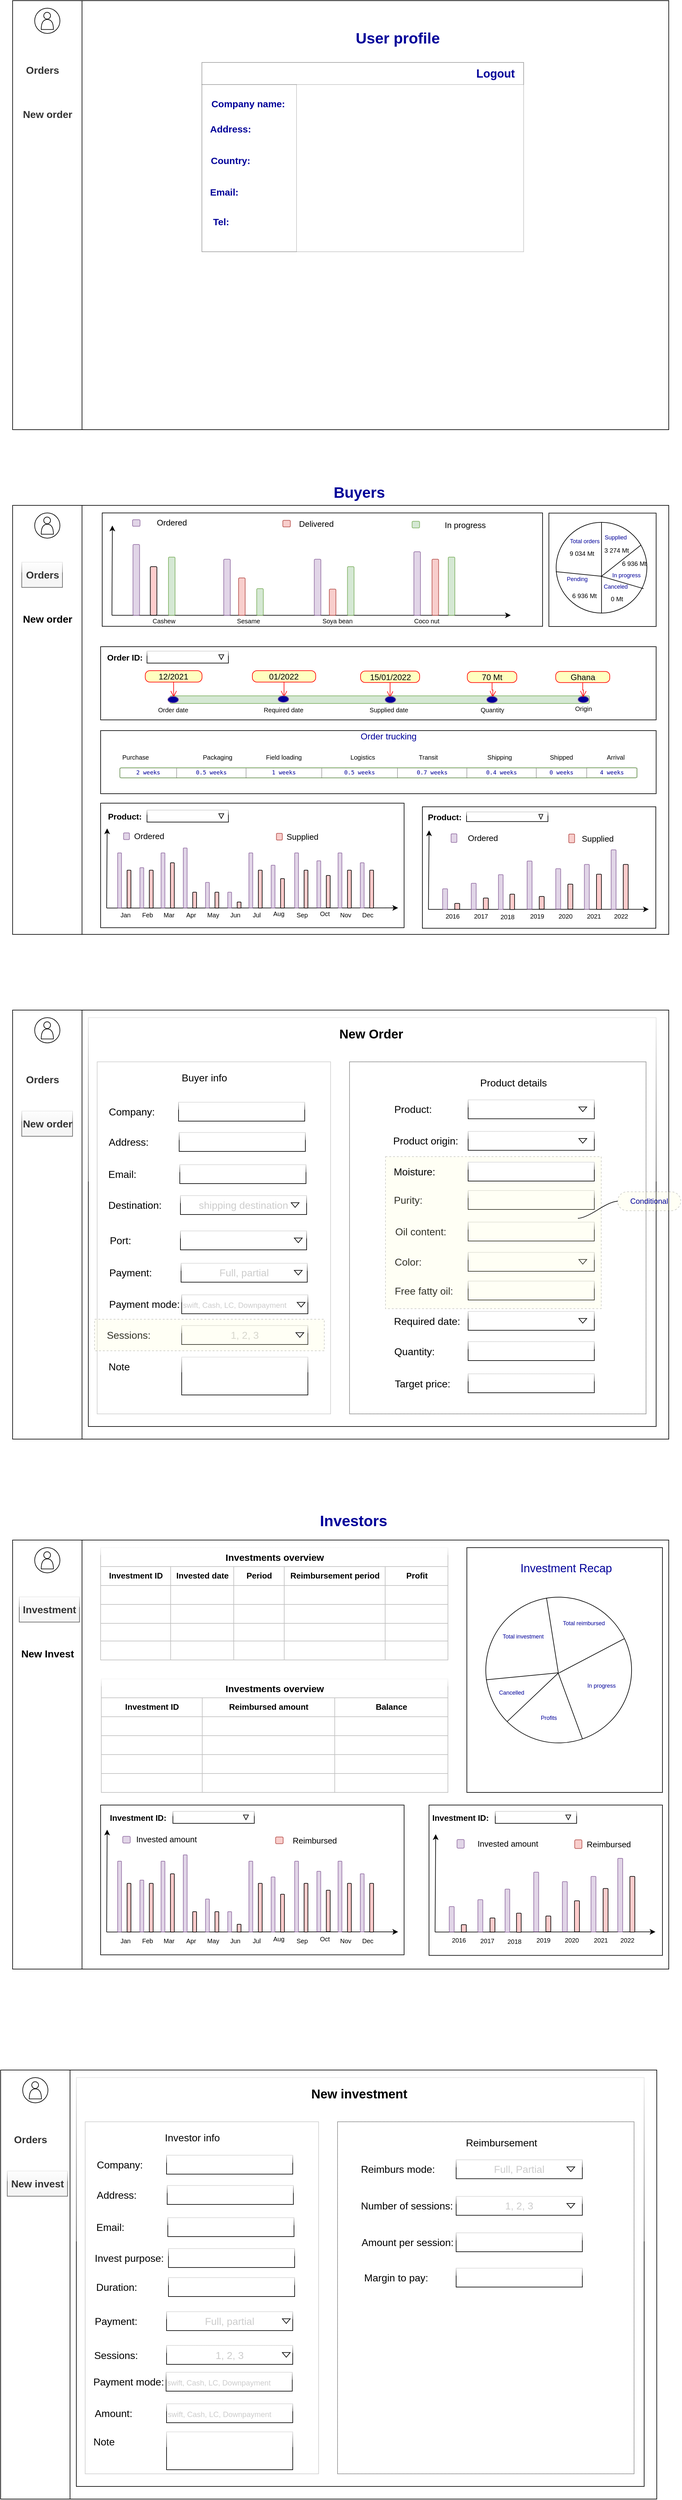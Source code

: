 <mxfile version="15.8.7" type="github">
  <diagram id="DCeRdAVLhO6ZTOsjjHVU" name="Page-1">
    <mxGraphModel dx="1079" dy="1779" grid="1" gridSize="10" guides="1" tooltips="1" connect="1" arrows="1" fold="1" page="1" pageScale="1" pageWidth="1169" pageHeight="827" math="0" shadow="0">
      <root>
        <mxCell id="0" />
        <mxCell id="1" parent="0" />
        <mxCell id="tpjrnW_lignRtLn6L6qm-96" value="" style="group;opacity=20;strokeColor=default;" vertex="1" connectable="0" parent="1">
          <mxGeometry x="80" y="880" width="1040" height="680" as="geometry" />
        </mxCell>
        <mxCell id="tpjrnW_lignRtLn6L6qm-97" value="" style="rounded=0;whiteSpace=wrap;html=1;" vertex="1" parent="tpjrnW_lignRtLn6L6qm-96">
          <mxGeometry width="1040" height="680" as="geometry" />
        </mxCell>
        <mxCell id="tpjrnW_lignRtLn6L6qm-98" value="" style="rounded=0;whiteSpace=wrap;html=1;" vertex="1" parent="tpjrnW_lignRtLn6L6qm-96">
          <mxGeometry width="110" height="680" as="geometry" />
        </mxCell>
        <mxCell id="tpjrnW_lignRtLn6L6qm-99" value="" style="group" vertex="1" connectable="0" parent="tpjrnW_lignRtLn6L6qm-96">
          <mxGeometry x="35" y="12" width="40" height="40" as="geometry" />
        </mxCell>
        <mxCell id="tpjrnW_lignRtLn6L6qm-100" value="" style="ellipse;whiteSpace=wrap;html=1;" vertex="1" parent="tpjrnW_lignRtLn6L6qm-99">
          <mxGeometry width="40" height="40" as="geometry" />
        </mxCell>
        <mxCell id="tpjrnW_lignRtLn6L6qm-101" value="" style="group" vertex="1" connectable="0" parent="tpjrnW_lignRtLn6L6qm-99">
          <mxGeometry x="10" y="4.5" width="20" height="29" as="geometry" />
        </mxCell>
        <mxCell id="tpjrnW_lignRtLn6L6qm-102" value="" style="ellipse;whiteSpace=wrap;html=1;aspect=fixed;" vertex="1" parent="tpjrnW_lignRtLn6L6qm-101">
          <mxGeometry x="4.333" y="2" width="10.741" height="10.741" as="geometry" />
        </mxCell>
        <mxCell id="tpjrnW_lignRtLn6L6qm-103" value="" style="shape=or;whiteSpace=wrap;html=1;rotation=-90;" vertex="1" parent="tpjrnW_lignRtLn6L6qm-101">
          <mxGeometry x="2.083" y="11.681" width="15.833" height="19.333" as="geometry" />
        </mxCell>
        <mxCell id="tpjrnW_lignRtLn6L6qm-104" value="Orders" style="text;strokeColor=none;fillColor=none;html=1;fontSize=16;fontStyle=1;verticalAlign=middle;align=center;glass=0;fontColor=#333333;" vertex="1" parent="tpjrnW_lignRtLn6L6qm-96">
          <mxGeometry x="14.5" y="90" width="64.5" height="40" as="geometry" />
        </mxCell>
        <mxCell id="tpjrnW_lignRtLn6L6qm-105" value="New order" style="text;strokeColor=#666666;fillColor=#f5f5f5;html=1;fontSize=16;fontStyle=1;verticalAlign=middle;align=center;fontColor=#333333;glass=1;" vertex="1" parent="tpjrnW_lignRtLn6L6qm-96">
          <mxGeometry x="14.5" y="160" width="80.5" height="40" as="geometry" />
        </mxCell>
        <mxCell id="tpjrnW_lignRtLn6L6qm-106" value="New Order" style="text;strokeColor=none;fillColor=none;html=1;fontSize=20;fontStyle=1;verticalAlign=middle;align=center;glass=1;" vertex="1" parent="tpjrnW_lignRtLn6L6qm-96">
          <mxGeometry x="500" y="22" width="135" height="30" as="geometry" />
        </mxCell>
        <mxCell id="tpjrnW_lignRtLn6L6qm-193" value="" style="rounded=0;whiteSpace=wrap;html=1;glass=1;fontSize=12;fontColor=#CCCCCC;strokeColor=default;fillColor=default;" vertex="1" parent="tpjrnW_lignRtLn6L6qm-96">
          <mxGeometry x="120" y="12" width="900" height="648" as="geometry" />
        </mxCell>
        <mxCell id="tpjrnW_lignRtLn6L6qm-192" value="" style="group;strokeColor=#E6E6E6;fillColor=none;fontColor=#333333;strokeWidth=1;opacity=20;dashed=1;container=0;" vertex="1" connectable="0" parent="tpjrnW_lignRtLn6L6qm-96">
          <mxGeometry x="534" y="82" width="470" height="558" as="geometry" />
        </mxCell>
        <mxCell id="tpjrnW_lignRtLn6L6qm-189" value="" style="rounded=0;whiteSpace=wrap;html=1;glass=0;fontSize=16;strokeColor=default;fillColor=none;fontColor=#333333;shadow=0;sketch=0;opacity=40;" vertex="1" parent="tpjrnW_lignRtLn6L6qm-96">
          <mxGeometry x="534" y="82" width="470" height="558" as="geometry" />
        </mxCell>
        <mxCell id="tpjrnW_lignRtLn6L6qm-136" value="" style="group" vertex="1" connectable="0" parent="tpjrnW_lignRtLn6L6qm-96">
          <mxGeometry x="612" y="142.25" width="320" height="30" as="geometry" />
        </mxCell>
        <mxCell id="tpjrnW_lignRtLn6L6qm-137" value="Product:&amp;nbsp;" style="text;html=1;strokeColor=none;fillColor=none;align=center;verticalAlign=middle;whiteSpace=wrap;rounded=0;glass=1;fontSize=16;" vertex="1" parent="tpjrnW_lignRtLn6L6qm-136">
          <mxGeometry x="-10" width="70" height="30" as="geometry" />
        </mxCell>
        <mxCell id="tpjrnW_lignRtLn6L6qm-138" value="" style="rounded=0;whiteSpace=wrap;html=1;glass=1;fontSize=16;strokeColor=default;fillColor=default;" vertex="1" parent="tpjrnW_lignRtLn6L6qm-136">
          <mxGeometry x="110" width="200" height="30" as="geometry" />
        </mxCell>
        <mxCell id="tpjrnW_lignRtLn6L6qm-139" value="" style="triangle;whiteSpace=wrap;html=1;glass=1;fontSize=16;strokeColor=default;fillColor=default;rotation=90;" vertex="1" parent="tpjrnW_lignRtLn6L6qm-136">
          <mxGeometry x="288" y="8.75" width="7.5" height="12.5" as="geometry" />
        </mxCell>
        <mxCell id="tpjrnW_lignRtLn6L6qm-132" value="" style="group" vertex="1" connectable="0" parent="tpjrnW_lignRtLn6L6qm-96">
          <mxGeometry x="602" y="192.25" width="320" height="30" as="geometry" />
        </mxCell>
        <mxCell id="tpjrnW_lignRtLn6L6qm-133" value="Product origin:&amp;nbsp;" style="text;html=1;strokeColor=none;fillColor=none;align=center;verticalAlign=middle;whiteSpace=wrap;rounded=0;glass=1;fontSize=16;" vertex="1" parent="tpjrnW_lignRtLn6L6qm-132">
          <mxGeometry width="110" height="30" as="geometry" />
        </mxCell>
        <mxCell id="tpjrnW_lignRtLn6L6qm-134" value="" style="rounded=0;whiteSpace=wrap;html=1;glass=1;fontSize=16;strokeColor=default;fillColor=default;" vertex="1" parent="tpjrnW_lignRtLn6L6qm-132">
          <mxGeometry x="120" width="200" height="30" as="geometry" />
        </mxCell>
        <mxCell id="tpjrnW_lignRtLn6L6qm-135" value="" style="triangle;whiteSpace=wrap;html=1;glass=1;fontSize=16;strokeColor=default;fillColor=default;rotation=90;" vertex="1" parent="tpjrnW_lignRtLn6L6qm-132">
          <mxGeometry x="298" y="8.75" width="7.5" height="12.5" as="geometry" />
        </mxCell>
        <mxCell id="tpjrnW_lignRtLn6L6qm-122" value="" style="group" vertex="1" connectable="0" parent="tpjrnW_lignRtLn6L6qm-96">
          <mxGeometry x="602" y="576.5" width="320" height="30" as="geometry" />
        </mxCell>
        <mxCell id="tpjrnW_lignRtLn6L6qm-123" value="Target price:&amp;nbsp;" style="text;html=1;strokeColor=none;fillColor=none;align=center;verticalAlign=middle;whiteSpace=wrap;rounded=0;glass=1;fontSize=16;" vertex="1" parent="tpjrnW_lignRtLn6L6qm-122">
          <mxGeometry width="100" height="30" as="geometry" />
        </mxCell>
        <mxCell id="tpjrnW_lignRtLn6L6qm-124" value="" style="rounded=0;whiteSpace=wrap;html=1;glass=1;fontSize=16;strokeColor=default;fillColor=default;" vertex="1" parent="tpjrnW_lignRtLn6L6qm-122">
          <mxGeometry x="120" width="200" height="30" as="geometry" />
        </mxCell>
        <mxCell id="tpjrnW_lignRtLn6L6qm-125" value="" style="group" vertex="1" connectable="0" parent="tpjrnW_lignRtLn6L6qm-96">
          <mxGeometry x="602" y="525.5" width="320" height="30" as="geometry" />
        </mxCell>
        <mxCell id="tpjrnW_lignRtLn6L6qm-126" value="Quantity:" style="text;html=1;strokeColor=none;fillColor=none;align=center;verticalAlign=middle;whiteSpace=wrap;rounded=0;glass=1;fontSize=16;" vertex="1" parent="tpjrnW_lignRtLn6L6qm-125">
          <mxGeometry width="70" height="30" as="geometry" />
        </mxCell>
        <mxCell id="tpjrnW_lignRtLn6L6qm-127" value="" style="rounded=0;whiteSpace=wrap;html=1;glass=1;fontSize=16;strokeColor=default;fillColor=default;" vertex="1" parent="tpjrnW_lignRtLn6L6qm-125">
          <mxGeometry x="120" width="200" height="30" as="geometry" />
        </mxCell>
        <mxCell id="tpjrnW_lignRtLn6L6qm-128" value="" style="group" vertex="1" connectable="0" parent="tpjrnW_lignRtLn6L6qm-96">
          <mxGeometry x="602" y="477.5" width="320" height="30" as="geometry" />
        </mxCell>
        <mxCell id="tpjrnW_lignRtLn6L6qm-129" value="Required date:" style="text;html=1;strokeColor=none;fillColor=none;align=center;verticalAlign=middle;whiteSpace=wrap;rounded=0;glass=1;fontSize=16;" vertex="1" parent="tpjrnW_lignRtLn6L6qm-128">
          <mxGeometry width="110" height="30" as="geometry" />
        </mxCell>
        <mxCell id="tpjrnW_lignRtLn6L6qm-130" value="" style="rounded=0;whiteSpace=wrap;html=1;glass=1;fontSize=16;strokeColor=default;fillColor=default;" vertex="1" parent="tpjrnW_lignRtLn6L6qm-128">
          <mxGeometry x="120" width="200" height="30" as="geometry" />
        </mxCell>
        <mxCell id="tpjrnW_lignRtLn6L6qm-131" value="" style="triangle;whiteSpace=wrap;html=1;glass=1;fontSize=16;strokeColor=default;fillColor=default;rotation=90;" vertex="1" parent="tpjrnW_lignRtLn6L6qm-128">
          <mxGeometry x="298" y="8.75" width="7.5" height="12.5" as="geometry" />
        </mxCell>
        <mxCell id="tpjrnW_lignRtLn6L6qm-172" value="" style="group" vertex="1" connectable="0" parent="tpjrnW_lignRtLn6L6qm-96">
          <mxGeometry x="602" y="286" width="320" height="30" as="geometry" />
        </mxCell>
        <mxCell id="tpjrnW_lignRtLn6L6qm-173" value="Purity:" style="text;html=1;strokeColor=none;fillColor=none;align=center;verticalAlign=middle;whiteSpace=wrap;rounded=0;glass=1;fontSize=16;" vertex="1" parent="tpjrnW_lignRtLn6L6qm-172">
          <mxGeometry width="50" height="30" as="geometry" />
        </mxCell>
        <mxCell id="tpjrnW_lignRtLn6L6qm-174" value="" style="rounded=0;whiteSpace=wrap;html=1;glass=1;fontSize=16;strokeColor=default;fillColor=default;" vertex="1" parent="tpjrnW_lignRtLn6L6qm-172">
          <mxGeometry x="120" width="200" height="30" as="geometry" />
        </mxCell>
        <mxCell id="tpjrnW_lignRtLn6L6qm-176" value="" style="group" vertex="1" connectable="0" parent="tpjrnW_lignRtLn6L6qm-96">
          <mxGeometry x="602" y="336" width="320" height="30" as="geometry" />
        </mxCell>
        <mxCell id="tpjrnW_lignRtLn6L6qm-177" value="Oil content:" style="text;html=1;strokeColor=none;fillColor=none;align=center;verticalAlign=middle;whiteSpace=wrap;rounded=0;glass=1;fontSize=16;" vertex="1" parent="tpjrnW_lignRtLn6L6qm-176">
          <mxGeometry width="90" height="30" as="geometry" />
        </mxCell>
        <mxCell id="tpjrnW_lignRtLn6L6qm-178" value="" style="rounded=0;whiteSpace=wrap;html=1;glass=1;fontSize=16;strokeColor=default;fillColor=default;" vertex="1" parent="tpjrnW_lignRtLn6L6qm-176">
          <mxGeometry x="120" width="200" height="30" as="geometry" />
        </mxCell>
        <mxCell id="tpjrnW_lignRtLn6L6qm-181" value="" style="group" vertex="1" connectable="0" parent="tpjrnW_lignRtLn6L6qm-96">
          <mxGeometry x="602" y="384" width="320" height="30" as="geometry" />
        </mxCell>
        <mxCell id="tpjrnW_lignRtLn6L6qm-182" value="Color:" style="text;html=1;strokeColor=none;fillColor=none;align=center;verticalAlign=middle;whiteSpace=wrap;rounded=0;glass=1;fontSize=16;" vertex="1" parent="tpjrnW_lignRtLn6L6qm-181">
          <mxGeometry width="50" height="30" as="geometry" />
        </mxCell>
        <mxCell id="tpjrnW_lignRtLn6L6qm-183" value="" style="rounded=0;whiteSpace=wrap;html=1;glass=1;fontSize=16;strokeColor=default;fillColor=default;" vertex="1" parent="tpjrnW_lignRtLn6L6qm-181">
          <mxGeometry x="120" width="200" height="30" as="geometry" />
        </mxCell>
        <mxCell id="tpjrnW_lignRtLn6L6qm-184" value="" style="triangle;whiteSpace=wrap;html=1;glass=1;fontSize=16;strokeColor=default;fillColor=default;rotation=90;" vertex="1" parent="tpjrnW_lignRtLn6L6qm-181">
          <mxGeometry x="298" y="8.75" width="7.5" height="12.5" as="geometry" />
        </mxCell>
        <mxCell id="tpjrnW_lignRtLn6L6qm-185" value="" style="group" vertex="1" connectable="0" parent="tpjrnW_lignRtLn6L6qm-96">
          <mxGeometry x="602" y="429.5" width="320" height="30" as="geometry" />
        </mxCell>
        <mxCell id="tpjrnW_lignRtLn6L6qm-186" value="Free fatty oil:" style="text;html=1;strokeColor=none;fillColor=none;align=center;verticalAlign=middle;whiteSpace=wrap;rounded=0;glass=1;fontSize=16;" vertex="1" parent="tpjrnW_lignRtLn6L6qm-185">
          <mxGeometry width="100" height="30" as="geometry" />
        </mxCell>
        <mxCell id="tpjrnW_lignRtLn6L6qm-187" value="" style="rounded=0;whiteSpace=wrap;html=1;glass=1;fontSize=16;strokeColor=default;fillColor=default;" vertex="1" parent="tpjrnW_lignRtLn6L6qm-185">
          <mxGeometry x="120" width="200" height="30" as="geometry" />
        </mxCell>
        <mxCell id="tpjrnW_lignRtLn6L6qm-190" value="Product details" style="text;html=1;strokeColor=none;fillColor=none;align=center;verticalAlign=middle;whiteSpace=wrap;rounded=0;glass=1;fontSize=16;" vertex="1" parent="tpjrnW_lignRtLn6L6qm-96">
          <mxGeometry x="714" y="100" width="160" height="30" as="geometry" />
        </mxCell>
        <mxCell id="tpjrnW_lignRtLn6L6qm-107" value="" style="rounded=0;whiteSpace=wrap;html=1;glass=1;fontSize=16;strokeColor=#666666;fillColor=none;fontColor=#333333;opacity=30;" vertex="1" parent="tpjrnW_lignRtLn6L6qm-96">
          <mxGeometry x="134" y="82" width="370" height="558" as="geometry" />
        </mxCell>
        <mxCell id="tpjrnW_lignRtLn6L6qm-109" value="" style="group" vertex="1" connectable="0" parent="tpjrnW_lignRtLn6L6qm-96">
          <mxGeometry x="144" y="294" width="320" height="30" as="geometry" />
        </mxCell>
        <mxCell id="tpjrnW_lignRtLn6L6qm-110" value="Destination:" style="text;html=1;strokeColor=none;fillColor=none;align=center;verticalAlign=middle;whiteSpace=wrap;rounded=0;glass=1;fontSize=16;" vertex="1" parent="tpjrnW_lignRtLn6L6qm-109">
          <mxGeometry width="100" height="30" as="geometry" />
        </mxCell>
        <mxCell id="tpjrnW_lignRtLn6L6qm-111" value="&lt;font color=&quot;#cccccc&quot;&gt;shipping destination&lt;/font&gt;" style="rounded=0;whiteSpace=wrap;html=1;glass=1;fontSize=16;strokeColor=default;fillColor=default;" vertex="1" parent="tpjrnW_lignRtLn6L6qm-109">
          <mxGeometry x="122" width="200" height="30" as="geometry" />
        </mxCell>
        <mxCell id="tpjrnW_lignRtLn6L6qm-166" value="" style="triangle;whiteSpace=wrap;html=1;glass=1;fontSize=16;strokeColor=default;fillColor=default;rotation=90;" vertex="1" parent="tpjrnW_lignRtLn6L6qm-109">
          <mxGeometry x="300" y="8.75" width="7.5" height="12.5" as="geometry" />
        </mxCell>
        <mxCell id="tpjrnW_lignRtLn6L6qm-112" value="" style="group" vertex="1" connectable="0" parent="tpjrnW_lignRtLn6L6qm-96">
          <mxGeometry x="144" y="245" width="320" height="30" as="geometry" />
        </mxCell>
        <mxCell id="tpjrnW_lignRtLn6L6qm-113" value="Email:" style="text;html=1;strokeColor=none;fillColor=none;align=center;verticalAlign=middle;whiteSpace=wrap;rounded=0;glass=1;fontSize=16;" vertex="1" parent="tpjrnW_lignRtLn6L6qm-112">
          <mxGeometry width="60" height="30" as="geometry" />
        </mxCell>
        <mxCell id="tpjrnW_lignRtLn6L6qm-114" value="" style="rounded=0;whiteSpace=wrap;html=1;glass=1;fontSize=16;strokeColor=default;fillColor=default;" vertex="1" parent="tpjrnW_lignRtLn6L6qm-112">
          <mxGeometry x="121" width="200" height="30" as="geometry" />
        </mxCell>
        <mxCell id="tpjrnW_lignRtLn6L6qm-115" value="" style="group" vertex="1" connectable="0" parent="tpjrnW_lignRtLn6L6qm-96">
          <mxGeometry x="144" y="194" width="320" height="30" as="geometry" />
        </mxCell>
        <mxCell id="tpjrnW_lignRtLn6L6qm-116" value="Address:" style="text;html=1;strokeColor=none;fillColor=none;align=center;verticalAlign=middle;whiteSpace=wrap;rounded=0;glass=1;fontSize=16;" vertex="1" parent="tpjrnW_lignRtLn6L6qm-115">
          <mxGeometry width="80" height="30" as="geometry" />
        </mxCell>
        <mxCell id="tpjrnW_lignRtLn6L6qm-117" value="" style="rounded=0;whiteSpace=wrap;html=1;glass=1;fontSize=16;strokeColor=default;fillColor=default;" vertex="1" parent="tpjrnW_lignRtLn6L6qm-115">
          <mxGeometry x="120" width="200" height="30" as="geometry" />
        </mxCell>
        <mxCell id="tpjrnW_lignRtLn6L6qm-118" value="" style="group" vertex="1" connectable="0" parent="tpjrnW_lignRtLn6L6qm-96">
          <mxGeometry x="139" y="146" width="320" height="30" as="geometry" />
        </mxCell>
        <mxCell id="tpjrnW_lignRtLn6L6qm-119" value="Company:" style="text;html=1;strokeColor=none;fillColor=none;align=center;verticalAlign=middle;whiteSpace=wrap;rounded=0;glass=1;fontSize=16;" vertex="1" parent="tpjrnW_lignRtLn6L6qm-118">
          <mxGeometry width="100" height="30" as="geometry" />
        </mxCell>
        <mxCell id="tpjrnW_lignRtLn6L6qm-120" value="" style="rounded=0;whiteSpace=wrap;html=1;glass=1;fontSize=16;strokeColor=default;fillColor=default;" vertex="1" parent="tpjrnW_lignRtLn6L6qm-118">
          <mxGeometry x="124" width="200" height="30" as="geometry" />
        </mxCell>
        <mxCell id="tpjrnW_lignRtLn6L6qm-121" value="Buyer info" style="text;html=1;strokeColor=none;fillColor=none;align=center;verticalAlign=middle;whiteSpace=wrap;rounded=0;glass=1;fontSize=16;" vertex="1" parent="tpjrnW_lignRtLn6L6qm-96">
          <mxGeometry x="224" y="92" width="160" height="30" as="geometry" />
        </mxCell>
        <mxCell id="tpjrnW_lignRtLn6L6qm-149" value="" style="group" vertex="1" connectable="0" parent="tpjrnW_lignRtLn6L6qm-96">
          <mxGeometry x="155" y="350" width="290" height="30" as="geometry" />
        </mxCell>
        <mxCell id="tpjrnW_lignRtLn6L6qm-150" value="Port:" style="text;html=1;strokeColor=none;fillColor=none;align=center;verticalAlign=middle;whiteSpace=wrap;rounded=0;glass=1;fontSize=16;" vertex="1" parent="tpjrnW_lignRtLn6L6qm-149">
          <mxGeometry x="-3" width="38" height="30" as="geometry" />
        </mxCell>
        <mxCell id="tpjrnW_lignRtLn6L6qm-151" value="" style="rounded=0;whiteSpace=wrap;html=1;glass=1;fontSize=16;strokeColor=default;fillColor=default;" vertex="1" parent="tpjrnW_lignRtLn6L6qm-149">
          <mxGeometry x="111" width="200" height="30" as="geometry" />
        </mxCell>
        <mxCell id="tpjrnW_lignRtLn6L6qm-152" value="" style="group" vertex="1" connectable="0" parent="tpjrnW_lignRtLn6L6qm-96">
          <mxGeometry x="149" y="451.25" width="290" height="30" as="geometry" />
        </mxCell>
        <mxCell id="tpjrnW_lignRtLn6L6qm-153" value="Payment mode:" style="text;html=1;strokeColor=none;fillColor=none;align=center;verticalAlign=middle;whiteSpace=wrap;rounded=0;glass=1;fontSize=16;" vertex="1" parent="tpjrnW_lignRtLn6L6qm-152">
          <mxGeometry width="120" height="30" as="geometry" />
        </mxCell>
        <mxCell id="tpjrnW_lignRtLn6L6qm-154" value="&lt;span style=&quot;color: rgb(204 , 204 , 204)&quot;&gt;&lt;font style=&quot;font-size: 12px&quot;&gt;swift, Cash, LC, Downpayment&lt;/font&gt;&lt;/span&gt;" style="rounded=0;whiteSpace=wrap;html=1;glass=1;fontSize=16;strokeColor=default;fillColor=default;align=left;" vertex="1" parent="tpjrnW_lignRtLn6L6qm-152">
          <mxGeometry x="119" width="200" height="30" as="geometry" />
        </mxCell>
        <mxCell id="tpjrnW_lignRtLn6L6qm-158" value="" style="triangle;whiteSpace=wrap;html=1;glass=1;fontSize=16;strokeColor=default;fillColor=default;rotation=90;" vertex="1" parent="tpjrnW_lignRtLn6L6qm-96">
          <mxGeometry x="453.5" y="460.75" width="7.5" height="12.5" as="geometry" />
        </mxCell>
        <mxCell id="tpjrnW_lignRtLn6L6qm-159" value="" style="triangle;whiteSpace=wrap;html=1;glass=1;fontSize=16;strokeColor=default;fillColor=default;rotation=90;" vertex="1" parent="tpjrnW_lignRtLn6L6qm-96">
          <mxGeometry x="456.5" y="418.75" width="7.5" height="12.5" as="geometry" />
        </mxCell>
        <mxCell id="tpjrnW_lignRtLn6L6qm-160" value="" style="group" vertex="1" connectable="0" parent="tpjrnW_lignRtLn6L6qm-96">
          <mxGeometry x="124" y="401.25" width="290" height="30" as="geometry" />
        </mxCell>
        <mxCell id="tpjrnW_lignRtLn6L6qm-161" value="Payment:" style="text;html=1;strokeColor=none;fillColor=none;align=center;verticalAlign=middle;whiteSpace=wrap;rounded=0;glass=1;fontSize=16;" vertex="1" parent="tpjrnW_lignRtLn6L6qm-160">
          <mxGeometry x="23" width="80" height="30" as="geometry" />
        </mxCell>
        <mxCell id="tpjrnW_lignRtLn6L6qm-162" value="&lt;font color=&quot;#cccccc&quot;&gt;Full, partial&lt;/font&gt;" style="rounded=0;whiteSpace=wrap;html=1;glass=1;fontSize=16;strokeColor=default;fillColor=default;" vertex="1" parent="tpjrnW_lignRtLn6L6qm-160">
          <mxGeometry x="143" width="200" height="30" as="geometry" />
        </mxCell>
        <mxCell id="tpjrnW_lignRtLn6L6qm-155" value="" style="group" vertex="1" connectable="0" parent="tpjrnW_lignRtLn6L6qm-96">
          <mxGeometry x="144" y="500" width="350" height="40" as="geometry" />
        </mxCell>
        <mxCell id="tpjrnW_lignRtLn6L6qm-156" value="Sessions:" style="text;html=1;strokeColor=none;fillColor=none;align=center;verticalAlign=middle;whiteSpace=wrap;rounded=0;glass=1;fontSize=16;" vertex="1" parent="tpjrnW_lignRtLn6L6qm-155">
          <mxGeometry width="80" height="30" as="geometry" />
        </mxCell>
        <mxCell id="tpjrnW_lignRtLn6L6qm-157" value="&lt;font color=&quot;#cccccc&quot;&gt;1, 2, 3&lt;/font&gt;" style="rounded=0;whiteSpace=wrap;html=1;glass=1;fontSize=16;strokeColor=default;fillColor=default;" vertex="1" parent="tpjrnW_lignRtLn6L6qm-155">
          <mxGeometry x="124" width="200" height="30" as="geometry" />
        </mxCell>
        <mxCell id="tpjrnW_lignRtLn6L6qm-201" value="" style="rounded=0;whiteSpace=wrap;html=1;shadow=0;glass=0;dashed=1;sketch=0;fontSize=12;fontColor=#000099;strokeColor=default;strokeWidth=1;fillColor=#FFFFCC;opacity=20;" vertex="1" parent="tpjrnW_lignRtLn6L6qm-155">
          <mxGeometry x="-14" y="-10" width="364" height="50" as="geometry" />
        </mxCell>
        <mxCell id="tpjrnW_lignRtLn6L6qm-146" value="" style="group" vertex="1" connectable="0" parent="tpjrnW_lignRtLn6L6qm-96">
          <mxGeometry x="144" y="550" width="280" height="60" as="geometry" />
        </mxCell>
        <mxCell id="tpjrnW_lignRtLn6L6qm-147" value="Note" style="text;html=1;strokeColor=none;fillColor=none;align=center;verticalAlign=middle;whiteSpace=wrap;rounded=0;glass=1;fontSize=16;" vertex="1" parent="tpjrnW_lignRtLn6L6qm-146">
          <mxGeometry width="50" height="30" as="geometry" />
        </mxCell>
        <mxCell id="tpjrnW_lignRtLn6L6qm-148" value="" style="rounded=0;whiteSpace=wrap;html=1;glass=1;fontSize=16;strokeColor=default;fillColor=default;" vertex="1" parent="tpjrnW_lignRtLn6L6qm-146">
          <mxGeometry x="124" width="200" height="60" as="geometry" />
        </mxCell>
        <mxCell id="tpjrnW_lignRtLn6L6qm-163" value="" style="triangle;whiteSpace=wrap;html=1;glass=1;fontSize=16;strokeColor=default;fillColor=default;rotation=90;" vertex="1" parent="tpjrnW_lignRtLn6L6qm-96">
          <mxGeometry x="451.5" y="508.75" width="7.5" height="12.5" as="geometry" />
        </mxCell>
        <mxCell id="tpjrnW_lignRtLn6L6qm-164" value="" style="triangle;whiteSpace=wrap;html=1;glass=1;fontSize=16;strokeColor=default;fillColor=default;rotation=90;" vertex="1" parent="tpjrnW_lignRtLn6L6qm-96">
          <mxGeometry x="449" y="410" width="7.5" height="12.5" as="geometry" />
        </mxCell>
        <mxCell id="tpjrnW_lignRtLn6L6qm-165" value="" style="triangle;whiteSpace=wrap;html=1;glass=1;fontSize=16;strokeColor=default;fillColor=default;rotation=90;" vertex="1" parent="tpjrnW_lignRtLn6L6qm-96">
          <mxGeometry x="449" y="358.75" width="7.5" height="12.5" as="geometry" />
        </mxCell>
        <mxCell id="tpjrnW_lignRtLn6L6qm-195" value="" style="rounded=0;whiteSpace=wrap;html=1;shadow=0;glass=0;dashed=1;sketch=0;fontSize=12;fontColor=#CCCCCC;strokeColor=default;strokeWidth=1;fillColor=#FFFFCC;opacity=20;" vertex="1" parent="tpjrnW_lignRtLn6L6qm-96">
          <mxGeometry x="591" y="232.25" width="342" height="241" as="geometry" />
        </mxCell>
        <mxCell id="tpjrnW_lignRtLn6L6qm-168" value="Moisture:" style="text;html=1;strokeColor=none;fillColor=none;align=center;verticalAlign=middle;whiteSpace=wrap;rounded=0;glass=1;fontSize=16;" vertex="1" parent="tpjrnW_lignRtLn6L6qm-96">
          <mxGeometry x="602" y="241" width="70" height="30" as="geometry" />
        </mxCell>
        <mxCell id="tpjrnW_lignRtLn6L6qm-169" value="" style="rounded=0;whiteSpace=wrap;html=1;glass=1;fontSize=16;strokeColor=default;fillColor=default;" vertex="1" parent="tpjrnW_lignRtLn6L6qm-96">
          <mxGeometry x="722" y="241" width="200" height="30" as="geometry" />
        </mxCell>
        <mxCell id="tpjrnW_lignRtLn6L6qm-19" value="" style="group" vertex="1" connectable="0" parent="1">
          <mxGeometry x="80" y="80" width="1040" height="833.55" as="geometry" />
        </mxCell>
        <mxCell id="tpjrnW_lignRtLn6L6qm-1" value="" style="rounded=0;whiteSpace=wrap;html=1;" vertex="1" parent="tpjrnW_lignRtLn6L6qm-19">
          <mxGeometry width="1040" height="680" as="geometry" />
        </mxCell>
        <mxCell id="tpjrnW_lignRtLn6L6qm-3" value="" style="rounded=0;whiteSpace=wrap;html=1;" vertex="1" parent="tpjrnW_lignRtLn6L6qm-19">
          <mxGeometry width="110" height="680" as="geometry" />
        </mxCell>
        <mxCell id="tpjrnW_lignRtLn6L6qm-12" value="" style="group" vertex="1" connectable="0" parent="tpjrnW_lignRtLn6L6qm-19">
          <mxGeometry x="35" y="12" width="40" height="40" as="geometry" />
        </mxCell>
        <mxCell id="tpjrnW_lignRtLn6L6qm-4" value="" style="ellipse;whiteSpace=wrap;html=1;" vertex="1" parent="tpjrnW_lignRtLn6L6qm-12">
          <mxGeometry width="40" height="40" as="geometry" />
        </mxCell>
        <mxCell id="tpjrnW_lignRtLn6L6qm-8" value="" style="group" vertex="1" connectable="0" parent="tpjrnW_lignRtLn6L6qm-12">
          <mxGeometry x="10" y="4.5" width="20" height="29" as="geometry" />
        </mxCell>
        <mxCell id="tpjrnW_lignRtLn6L6qm-9" value="" style="ellipse;whiteSpace=wrap;html=1;aspect=fixed;" vertex="1" parent="tpjrnW_lignRtLn6L6qm-8">
          <mxGeometry x="4.333" y="2" width="10.741" height="10.741" as="geometry" />
        </mxCell>
        <mxCell id="tpjrnW_lignRtLn6L6qm-10" value="" style="shape=or;whiteSpace=wrap;html=1;rotation=-90;" vertex="1" parent="tpjrnW_lignRtLn6L6qm-8">
          <mxGeometry x="2.083" y="11.681" width="15.833" height="19.333" as="geometry" />
        </mxCell>
        <mxCell id="tpjrnW_lignRtLn6L6qm-17" value="Orders" style="text;strokeColor=#666666;fillColor=#f5f5f5;html=1;fontSize=16;fontStyle=1;verticalAlign=middle;align=center;glass=1;fontColor=#333333;" vertex="1" parent="tpjrnW_lignRtLn6L6qm-19">
          <mxGeometry x="14.5" y="90" width="64.5" height="40" as="geometry" />
        </mxCell>
        <mxCell id="tpjrnW_lignRtLn6L6qm-18" value="New order" style="text;strokeColor=none;fillColor=none;html=1;fontSize=16;fontStyle=1;verticalAlign=middle;align=center;" vertex="1" parent="tpjrnW_lignRtLn6L6qm-19">
          <mxGeometry x="14.5" y="160" width="80.5" height="40" as="geometry" />
        </mxCell>
        <mxCell id="tpjrnW_lignRtLn6L6qm-387" value="" style="group" vertex="1" connectable="0" parent="tpjrnW_lignRtLn6L6qm-19">
          <mxGeometry x="142" y="12" width="698" height="180" as="geometry" />
        </mxCell>
        <mxCell id="tpjrnW_lignRtLn6L6qm-388" value="" style="endArrow=classic;html=1;rounded=0;fontSize=14;" edge="1" parent="tpjrnW_lignRtLn6L6qm-387">
          <mxGeometry x="15.435" y="20" width="85.749" height="50" as="geometry">
            <mxPoint x="15.435" y="162.222" as="sourcePoint" />
            <mxPoint x="647.628" y="162.222" as="targetPoint" />
          </mxGeometry>
        </mxCell>
        <mxCell id="tpjrnW_lignRtLn6L6qm-389" value="" style="endArrow=classic;html=1;rounded=0;fontSize=14;" edge="1" parent="tpjrnW_lignRtLn6L6qm-387">
          <mxGeometry x="15.435" y="20" width="85.749" height="50" as="geometry">
            <mxPoint x="15.435" y="162.222" as="sourcePoint" />
            <mxPoint x="16.089" y="20" as="targetPoint" />
          </mxGeometry>
        </mxCell>
        <mxCell id="tpjrnW_lignRtLn6L6qm-390" value="" style="rounded=1;whiteSpace=wrap;html=1;fontSize=14;strokeColor=default;fillColor=#FFCCCC;" vertex="1" parent="tpjrnW_lignRtLn6L6qm-387">
          <mxGeometry x="76.235" y="85.185" width="10.46" height="77.037" as="geometry" />
        </mxCell>
        <mxCell id="tpjrnW_lignRtLn6L6qm-391" value="" style="rounded=1;whiteSpace=wrap;html=1;fontSize=14;strokeColor=#82b366;fillColor=#d5e8d4;" vertex="1" parent="tpjrnW_lignRtLn6L6qm-387">
          <mxGeometry x="105.009" y="70" width="10.461" height="92.22" as="geometry" />
        </mxCell>
        <mxCell id="tpjrnW_lignRtLn6L6qm-392" value="Cashew" style="text;html=1;strokeColor=none;fillColor=none;align=center;verticalAlign=middle;whiteSpace=wrap;rounded=0;fontSize=10;" vertex="1" parent="tpjrnW_lignRtLn6L6qm-387">
          <mxGeometry x="59.237" y="162.222" width="78.452" height="17.778" as="geometry" />
        </mxCell>
        <mxCell id="tpjrnW_lignRtLn6L6qm-393" value="" style="rounded=1;whiteSpace=wrap;html=1;fontSize=14;strokeColor=#b85450;fillColor=#f8cecc;" vertex="1" parent="tpjrnW_lignRtLn6L6qm-387">
          <mxGeometry x="216.142" y="102.963" width="10.46" height="59.259" as="geometry" />
        </mxCell>
        <mxCell id="tpjrnW_lignRtLn6L6qm-394" value="" style="rounded=1;whiteSpace=wrap;html=1;fontSize=14;strokeColor=#82b366;fillColor=#d5e8d4;" vertex="1" parent="tpjrnW_lignRtLn6L6qm-387">
          <mxGeometry x="244.9" y="120" width="10.461" height="42.22" as="geometry" />
        </mxCell>
        <mxCell id="tpjrnW_lignRtLn6L6qm-395" value="" style="rounded=1;whiteSpace=wrap;html=1;fontSize=14;strokeColor=#b85450;fillColor=#f8cecc;" vertex="1" parent="tpjrnW_lignRtLn6L6qm-387">
          <mxGeometry x="359.97" y="120.741" width="10.46" height="41.481" as="geometry" />
        </mxCell>
        <mxCell id="tpjrnW_lignRtLn6L6qm-396" value="" style="rounded=1;whiteSpace=wrap;html=1;fontSize=14;strokeColor=#82b366;fillColor=#d5e8d4;" vertex="1" parent="tpjrnW_lignRtLn6L6qm-387">
          <mxGeometry x="388.736" y="85.185" width="10.46" height="77.037" as="geometry" />
        </mxCell>
        <mxCell id="tpjrnW_lignRtLn6L6qm-397" value="" style="rounded=1;whiteSpace=wrap;html=1;fontSize=14;strokeColor=#9673a6;fillColor=#e1d5e7;" vertex="1" parent="tpjrnW_lignRtLn6L6qm-387">
          <mxGeometry x="493.993" y="61.481" width="10.46" height="100.741" as="geometry" />
        </mxCell>
        <mxCell id="tpjrnW_lignRtLn6L6qm-398" value="" style="rounded=1;whiteSpace=wrap;html=1;fontSize=14;strokeColor=#b85450;fillColor=#f8cecc;" vertex="1" parent="tpjrnW_lignRtLn6L6qm-387">
          <mxGeometry x="522.759" y="73.333" width="10.46" height="88.889" as="geometry" />
        </mxCell>
        <mxCell id="tpjrnW_lignRtLn6L6qm-399" value="Sesame" style="text;html=1;strokeColor=none;fillColor=none;align=center;verticalAlign=middle;whiteSpace=wrap;rounded=0;fontSize=10;" vertex="1" parent="tpjrnW_lignRtLn6L6qm-387">
          <mxGeometry x="192.606" y="162.222" width="78.452" height="17.778" as="geometry" />
        </mxCell>
        <mxCell id="tpjrnW_lignRtLn6L6qm-400" value="Soya bean" style="text;html=1;strokeColor=none;fillColor=none;align=center;verticalAlign=middle;whiteSpace=wrap;rounded=0;fontSize=10;" vertex="1" parent="tpjrnW_lignRtLn6L6qm-387">
          <mxGeometry x="314.895" y="162.219" width="116.457" height="17.781" as="geometry" />
        </mxCell>
        <mxCell id="tpjrnW_lignRtLn6L6qm-401" value="Coco nut" style="text;html=1;strokeColor=none;fillColor=none;align=center;verticalAlign=middle;whiteSpace=wrap;rounded=0;fontSize=10;" vertex="1" parent="tpjrnW_lignRtLn6L6qm-387">
          <mxGeometry x="461.065" y="162.219" width="106.708" height="17.781" as="geometry" />
        </mxCell>
        <mxCell id="tpjrnW_lignRtLn6L6qm-402" value="" style="rounded=0;whiteSpace=wrap;html=1;fontSize=14;strokeColor=default;fillColor=none;" vertex="1" parent="tpjrnW_lignRtLn6L6qm-387">
          <mxGeometry width="698.0" height="179.74" as="geometry" />
        </mxCell>
        <mxCell id="tpjrnW_lignRtLn6L6qm-403" value="" style="rounded=1;whiteSpace=wrap;html=1;fontSize=14;strokeColor=#82b366;fillColor=#d5e8d4;" vertex="1" parent="tpjrnW_lignRtLn6L6qm-387">
          <mxGeometry x="548.487" y="70" width="10.461" height="92.22" as="geometry" />
        </mxCell>
        <mxCell id="tpjrnW_lignRtLn6L6qm-404" value="" style="rounded=1;whiteSpace=wrap;html=1;fontSize=14;strokeColor=#9673a6;fillColor=#e1d5e7;" vertex="1" parent="tpjrnW_lignRtLn6L6qm-387">
          <mxGeometry x="336.134" y="73.333" width="10.46" height="88.889" as="geometry" />
        </mxCell>
        <mxCell id="tpjrnW_lignRtLn6L6qm-405" value="" style="rounded=1;whiteSpace=wrap;html=1;fontSize=14;strokeColor=#9673a6;fillColor=#e1d5e7;" vertex="1" parent="tpjrnW_lignRtLn6L6qm-387">
          <mxGeometry x="192.606" y="73.333" width="10.46" height="88.889" as="geometry" />
        </mxCell>
        <mxCell id="tpjrnW_lignRtLn6L6qm-406" value="" style="rounded=1;whiteSpace=wrap;html=1;fontSize=14;strokeColor=#9673a6;fillColor=#e1d5e7;" vertex="1" parent="tpjrnW_lignRtLn6L6qm-387">
          <mxGeometry x="48.774" y="50" width="10.461" height="112.22" as="geometry" />
        </mxCell>
        <mxCell id="tpjrnW_lignRtLn6L6qm-407" value="" style="rounded=1;whiteSpace=wrap;html=1;fontSize=14;strokeColor=#9673a6;fillColor=#e1d5e7;rotation=90;" vertex="1" parent="tpjrnW_lignRtLn6L6qm-387">
          <mxGeometry x="48.774" y="10" width="10.461" height="11.89" as="geometry" />
        </mxCell>
        <mxCell id="tpjrnW_lignRtLn6L6qm-408" value="" style="rounded=1;whiteSpace=wrap;html=1;fontSize=14;strokeColor=#b85450;fillColor=#f8cecc;rotation=90;" vertex="1" parent="tpjrnW_lignRtLn6L6qm-387">
          <mxGeometry x="287.02" y="10.98" width="10.461" height="11.95" as="geometry" />
        </mxCell>
        <mxCell id="tpjrnW_lignRtLn6L6qm-409" value="" style="rounded=1;whiteSpace=wrap;html=1;fontSize=14;strokeColor=#82b366;fillColor=#d5e8d4;rotation=90;" vertex="1" parent="tpjrnW_lignRtLn6L6qm-387">
          <mxGeometry x="491.893" y="12.56" width="10.461" height="11.89" as="geometry" />
        </mxCell>
        <mxCell id="tpjrnW_lignRtLn6L6qm-410" value="Ordered" style="text;html=1;strokeColor=none;fillColor=none;align=center;verticalAlign=middle;whiteSpace=wrap;rounded=0;shadow=0;glass=0;fontSize=13;" vertex="1" parent="tpjrnW_lignRtLn6L6qm-387">
          <mxGeometry x="59.013" width="102.899" height="30" as="geometry" />
        </mxCell>
        <mxCell id="tpjrnW_lignRtLn6L6qm-411" value="Delivered" style="text;html=1;strokeColor=none;fillColor=none;align=center;verticalAlign=middle;whiteSpace=wrap;rounded=0;shadow=0;glass=0;fontSize=13;" vertex="1" parent="tpjrnW_lignRtLn6L6qm-387">
          <mxGeometry x="307.001" y="1.51" width="64.584" height="30" as="geometry" />
        </mxCell>
        <mxCell id="tpjrnW_lignRtLn6L6qm-412" value="In progress" style="text;html=1;strokeColor=none;fillColor=none;align=center;verticalAlign=middle;whiteSpace=wrap;rounded=0;shadow=0;glass=0;fontSize=13;" vertex="1" parent="tpjrnW_lignRtLn6L6qm-387">
          <mxGeometry x="515.903" y="3.51" width="118.643" height="30" as="geometry" />
        </mxCell>
        <mxCell id="tpjrnW_lignRtLn6L6qm-443" value="" style="rounded=0;whiteSpace=wrap;html=1;fontSize=14;strokeColor=default;fillColor=none;" vertex="1" parent="tpjrnW_lignRtLn6L6qm-19">
          <mxGeometry x="139.5" y="472" width="481" height="197.39" as="geometry" />
        </mxCell>
        <mxCell id="tpjrnW_lignRtLn6L6qm-444" value="" style="group" vertex="1" connectable="0" parent="tpjrnW_lignRtLn6L6qm-19">
          <mxGeometry x="149.07" y="512" width="461.93" height="143.78" as="geometry" />
        </mxCell>
        <mxCell id="tpjrnW_lignRtLn6L6qm-445" value="" style="endArrow=classic;html=1;rounded=0;fontSize=14;" edge="1" parent="tpjrnW_lignRtLn6L6qm-444">
          <mxGeometry y="15.562" width="87.216" height="38.906" as="geometry">
            <mxPoint y="126.227" as="sourcePoint" />
            <mxPoint x="461.93" y="126.055" as="targetPoint" />
          </mxGeometry>
        </mxCell>
        <mxCell id="tpjrnW_lignRtLn6L6qm-446" value="" style="endArrow=classic;html=1;rounded=0;fontSize=14;" edge="1" parent="tpjrnW_lignRtLn6L6qm-444">
          <mxGeometry y="15.562" width="87.216" height="38.906" as="geometry">
            <mxPoint y="126.227" as="sourcePoint" />
            <mxPoint x="0.771" as="targetPoint" />
          </mxGeometry>
        </mxCell>
        <mxCell id="tpjrnW_lignRtLn6L6qm-447" value="" style="rounded=1;whiteSpace=wrap;html=1;fontSize=14;strokeColor=#9673a6;fillColor=#e1d5e7;rotation=90;" vertex="1" parent="tpjrnW_lignRtLn6L6qm-444">
          <mxGeometry x="26.108" y="7.781" width="10.64" height="9.252" as="geometry" />
        </mxCell>
        <mxCell id="tpjrnW_lignRtLn6L6qm-448" value="" style="rounded=1;whiteSpace=wrap;html=1;fontSize=14;strokeColor=#b85450;fillColor=#f8cecc;rotation=90;" vertex="1" parent="tpjrnW_lignRtLn6L6qm-444">
          <mxGeometry x="268.43" y="8.544" width="10.64" height="9.298" as="geometry" />
        </mxCell>
        <mxCell id="tpjrnW_lignRtLn6L6qm-449" value="Ordered" style="text;html=1;strokeColor=none;fillColor=none;align=center;verticalAlign=middle;whiteSpace=wrap;rounded=0;shadow=0;glass=0;fontSize=13;" vertex="1" parent="tpjrnW_lignRtLn6L6qm-444">
          <mxGeometry x="14.851" width="104.66" height="23.343" as="geometry" />
        </mxCell>
        <mxCell id="tpjrnW_lignRtLn6L6qm-450" value="Supplied" style="text;html=1;strokeColor=none;fillColor=none;align=center;verticalAlign=middle;whiteSpace=wrap;rounded=0;shadow=0;glass=0;fontSize=13;" vertex="1" parent="tpjrnW_lignRtLn6L6qm-444">
          <mxGeometry x="258.416" y="1.175" width="104.66" height="23.343" as="geometry" />
        </mxCell>
        <mxCell id="tpjrnW_lignRtLn6L6qm-451" value="" style="group" vertex="1" connectable="0" parent="tpjrnW_lignRtLn6L6qm-444">
          <mxGeometry x="16.669" y="38.906" width="25.71" height="104.874" as="geometry" />
        </mxCell>
        <mxCell id="tpjrnW_lignRtLn6L6qm-452" value="" style="rounded=1;whiteSpace=wrap;html=1;fontSize=14;strokeColor=default;fillColor=#FFCCCC;" vertex="1" parent="tpjrnW_lignRtLn6L6qm-451">
          <mxGeometry x="15.699" y="27.378" width="6.068" height="59.944" as="geometry" />
        </mxCell>
        <mxCell id="tpjrnW_lignRtLn6L6qm-453" value="Jan" style="text;html=1;strokeColor=none;fillColor=none;align=center;verticalAlign=middle;whiteSpace=wrap;rounded=0;fontSize=10;" vertex="1" parent="tpjrnW_lignRtLn6L6qm-451">
          <mxGeometry y="91.039" width="25.71" height="13.835" as="geometry" />
        </mxCell>
        <mxCell id="tpjrnW_lignRtLn6L6qm-454" value="" style="rounded=1;whiteSpace=wrap;html=1;fontSize=14;strokeColor=#9673a6;fillColor=#e1d5e7;" vertex="1" parent="tpjrnW_lignRtLn6L6qm-451">
          <mxGeometry x="0.771" width="6.068" height="87.149" as="geometry" />
        </mxCell>
        <mxCell id="tpjrnW_lignRtLn6L6qm-455" value="" style="group" vertex="1" connectable="0" parent="tpjrnW_lignRtLn6L6qm-444">
          <mxGeometry x="51.915" y="38.906" width="25.71" height="104.874" as="geometry" />
        </mxCell>
        <mxCell id="tpjrnW_lignRtLn6L6qm-456" value="" style="rounded=1;whiteSpace=wrap;html=1;fontSize=14;strokeColor=default;fillColor=#FFCCCC;" vertex="1" parent="tpjrnW_lignRtLn6L6qm-455">
          <mxGeometry x="15.699" y="27.378" width="6.068" height="59.944" as="geometry" />
        </mxCell>
        <mxCell id="tpjrnW_lignRtLn6L6qm-457" value="Feb" style="text;html=1;strokeColor=none;fillColor=none;align=center;verticalAlign=middle;whiteSpace=wrap;rounded=0;fontSize=10;" vertex="1" parent="tpjrnW_lignRtLn6L6qm-455">
          <mxGeometry y="91.039" width="25.71" height="13.835" as="geometry" />
        </mxCell>
        <mxCell id="tpjrnW_lignRtLn6L6qm-458" value="" style="rounded=1;whiteSpace=wrap;html=1;fontSize=14;strokeColor=#9673a6;fillColor=#e1d5e7;" vertex="1" parent="tpjrnW_lignRtLn6L6qm-455">
          <mxGeometry x="0.771" y="23.343" width="6.068" height="63.805" as="geometry" />
        </mxCell>
        <mxCell id="tpjrnW_lignRtLn6L6qm-459" value="" style="group" vertex="1" connectable="0" parent="tpjrnW_lignRtLn6L6qm-444">
          <mxGeometry x="85.444" y="38.906" width="25.71" height="104.874" as="geometry" />
        </mxCell>
        <mxCell id="tpjrnW_lignRtLn6L6qm-460" value="" style="rounded=1;whiteSpace=wrap;html=1;fontSize=14;strokeColor=default;fillColor=#FFCCCC;" vertex="1" parent="tpjrnW_lignRtLn6L6qm-459">
          <mxGeometry x="15.698" y="15.562" width="6.068" height="71.758" as="geometry" />
        </mxCell>
        <mxCell id="tpjrnW_lignRtLn6L6qm-461" value="Mar" style="text;html=1;strokeColor=none;fillColor=none;align=center;verticalAlign=middle;whiteSpace=wrap;rounded=0;fontSize=10;" vertex="1" parent="tpjrnW_lignRtLn6L6qm-459">
          <mxGeometry y="91.039" width="25.71" height="13.835" as="geometry" />
        </mxCell>
        <mxCell id="tpjrnW_lignRtLn6L6qm-462" value="" style="rounded=1;whiteSpace=wrap;html=1;fontSize=14;strokeColor=#9673a6;fillColor=#e1d5e7;" vertex="1" parent="tpjrnW_lignRtLn6L6qm-459">
          <mxGeometry x="0.771" width="6.068" height="87.149" as="geometry" />
        </mxCell>
        <mxCell id="tpjrnW_lignRtLn6L6qm-463" value="" style="group" vertex="1" connectable="0" parent="tpjrnW_lignRtLn6L6qm-444">
          <mxGeometry x="120.69" y="38.906" width="25.71" height="104.874" as="geometry" />
        </mxCell>
        <mxCell id="tpjrnW_lignRtLn6L6qm-464" value="" style="rounded=1;whiteSpace=wrap;html=1;fontSize=14;strokeColor=default;fillColor=#FFCCCC;" vertex="1" parent="tpjrnW_lignRtLn6L6qm-463">
          <mxGeometry x="15.698" y="62.249" width="6.068" height="25.071" as="geometry" />
        </mxCell>
        <mxCell id="tpjrnW_lignRtLn6L6qm-465" value="Apr" style="text;html=1;strokeColor=none;fillColor=none;align=center;verticalAlign=middle;whiteSpace=wrap;rounded=0;fontSize=10;" vertex="1" parent="tpjrnW_lignRtLn6L6qm-463">
          <mxGeometry y="91.039" width="25.71" height="13.835" as="geometry" />
        </mxCell>
        <mxCell id="tpjrnW_lignRtLn6L6qm-466" value="" style="rounded=1;whiteSpace=wrap;html=1;fontSize=14;strokeColor=#9673a6;fillColor=#e1d5e7;" vertex="1" parent="tpjrnW_lignRtLn6L6qm-463">
          <mxGeometry x="0.771" y="-7.781" width="6.068" height="94.93" as="geometry" />
        </mxCell>
        <mxCell id="tpjrnW_lignRtLn6L6qm-467" value="" style="group" vertex="1" connectable="0" parent="tpjrnW_lignRtLn6L6qm-444">
          <mxGeometry x="155.935" y="38.906" width="25.71" height="104.874" as="geometry" />
        </mxCell>
        <mxCell id="tpjrnW_lignRtLn6L6qm-468" value="" style="rounded=1;whiteSpace=wrap;html=1;fontSize=14;strokeColor=default;fillColor=#FFCCCC;" vertex="1" parent="tpjrnW_lignRtLn6L6qm-467">
          <mxGeometry x="15.698" y="62.249" width="6.068" height="25.071" as="geometry" />
        </mxCell>
        <mxCell id="tpjrnW_lignRtLn6L6qm-469" value="May" style="text;html=1;strokeColor=none;fillColor=none;align=center;verticalAlign=middle;whiteSpace=wrap;rounded=0;fontSize=10;" vertex="1" parent="tpjrnW_lignRtLn6L6qm-467">
          <mxGeometry y="91.039" width="25.71" height="13.835" as="geometry" />
        </mxCell>
        <mxCell id="tpjrnW_lignRtLn6L6qm-470" value="" style="rounded=1;whiteSpace=wrap;html=1;fontSize=14;strokeColor=#9673a6;fillColor=#e1d5e7;" vertex="1" parent="tpjrnW_lignRtLn6L6qm-467">
          <mxGeometry x="0.771" y="46.687" width="6.068" height="40.462" as="geometry" />
        </mxCell>
        <mxCell id="tpjrnW_lignRtLn6L6qm-471" value="" style="group" vertex="1" connectable="0" parent="tpjrnW_lignRtLn6L6qm-444">
          <mxGeometry x="191.181" y="38.906" width="25.71" height="104.874" as="geometry" />
        </mxCell>
        <mxCell id="tpjrnW_lignRtLn6L6qm-472" value="" style="rounded=1;whiteSpace=wrap;html=1;fontSize=14;strokeColor=default;fillColor=#FFCCCC;" vertex="1" parent="tpjrnW_lignRtLn6L6qm-471">
          <mxGeometry x="15.698" y="77.811" width="6.068" height="9.509" as="geometry" />
        </mxCell>
        <mxCell id="tpjrnW_lignRtLn6L6qm-473" value="Jun" style="text;html=1;strokeColor=none;fillColor=none;align=center;verticalAlign=middle;whiteSpace=wrap;rounded=0;fontSize=10;" vertex="1" parent="tpjrnW_lignRtLn6L6qm-471">
          <mxGeometry y="91.039" width="25.71" height="13.835" as="geometry" />
        </mxCell>
        <mxCell id="tpjrnW_lignRtLn6L6qm-474" value="" style="rounded=1;whiteSpace=wrap;html=1;fontSize=14;strokeColor=#9673a6;fillColor=#e1d5e7;" vertex="1" parent="tpjrnW_lignRtLn6L6qm-471">
          <mxGeometry x="0.771" y="62.249" width="6.068" height="24.9" as="geometry" />
        </mxCell>
        <mxCell id="tpjrnW_lignRtLn6L6qm-475" value="" style="group" vertex="1" connectable="0" parent="tpjrnW_lignRtLn6L6qm-444">
          <mxGeometry x="224.711" y="38.906" width="25.71" height="104.874" as="geometry" />
        </mxCell>
        <mxCell id="tpjrnW_lignRtLn6L6qm-476" value="" style="rounded=1;whiteSpace=wrap;html=1;fontSize=14;strokeColor=default;fillColor=#FFCCCC;" vertex="1" parent="tpjrnW_lignRtLn6L6qm-475">
          <mxGeometry x="15.699" y="27.378" width="6.068" height="59.944" as="geometry" />
        </mxCell>
        <mxCell id="tpjrnW_lignRtLn6L6qm-477" value="Jul" style="text;html=1;strokeColor=none;fillColor=none;align=center;verticalAlign=middle;whiteSpace=wrap;rounded=0;fontSize=10;" vertex="1" parent="tpjrnW_lignRtLn6L6qm-475">
          <mxGeometry y="91.039" width="25.71" height="13.835" as="geometry" />
        </mxCell>
        <mxCell id="tpjrnW_lignRtLn6L6qm-478" value="" style="rounded=1;whiteSpace=wrap;html=1;fontSize=14;strokeColor=#9673a6;fillColor=#e1d5e7;" vertex="1" parent="tpjrnW_lignRtLn6L6qm-475">
          <mxGeometry x="0.771" width="6.068" height="87.149" as="geometry" />
        </mxCell>
        <mxCell id="tpjrnW_lignRtLn6L6qm-479" value="" style="group" vertex="1" connectable="0" parent="tpjrnW_lignRtLn6L6qm-444">
          <mxGeometry x="259.956" y="58.359" width="25.71" height="81.531" as="geometry" />
        </mxCell>
        <mxCell id="tpjrnW_lignRtLn6L6qm-480" value="" style="rounded=1;whiteSpace=wrap;html=1;fontSize=14;strokeColor=default;fillColor=#FFCCCC;" vertex="1" parent="tpjrnW_lignRtLn6L6qm-479">
          <mxGeometry x="15.699" y="21.284" width="6.068" height="46.601" as="geometry" />
        </mxCell>
        <mxCell id="tpjrnW_lignRtLn6L6qm-481" value="Aug" style="text;html=1;strokeColor=none;fillColor=none;align=center;verticalAlign=middle;whiteSpace=wrap;rounded=0;fontSize=10;" vertex="1" parent="tpjrnW_lignRtLn6L6qm-479">
          <mxGeometry y="70.775" width="25.71" height="10.755" as="geometry" />
        </mxCell>
        <mxCell id="tpjrnW_lignRtLn6L6qm-482" value="" style="rounded=1;whiteSpace=wrap;html=1;fontSize=14;strokeColor=#9673a6;fillColor=#e1d5e7;" vertex="1" parent="tpjrnW_lignRtLn6L6qm-479">
          <mxGeometry x="0.771" width="6.068" height="67.751" as="geometry" />
        </mxCell>
        <mxCell id="tpjrnW_lignRtLn6L6qm-483" value="" style="group" vertex="1" connectable="0" parent="tpjrnW_lignRtLn6L6qm-444">
          <mxGeometry x="297.23" y="38.906" width="25.71" height="104.874" as="geometry" />
        </mxCell>
        <mxCell id="tpjrnW_lignRtLn6L6qm-484" value="" style="rounded=1;whiteSpace=wrap;html=1;fontSize=14;strokeColor=default;fillColor=#FFCCCC;" vertex="1" parent="tpjrnW_lignRtLn6L6qm-483">
          <mxGeometry x="15.699" y="27.378" width="6.068" height="59.944" as="geometry" />
        </mxCell>
        <mxCell id="tpjrnW_lignRtLn6L6qm-485" value="Sep" style="text;html=1;strokeColor=none;fillColor=none;align=center;verticalAlign=middle;whiteSpace=wrap;rounded=0;fontSize=10;" vertex="1" parent="tpjrnW_lignRtLn6L6qm-483">
          <mxGeometry y="91.039" width="25.71" height="13.835" as="geometry" />
        </mxCell>
        <mxCell id="tpjrnW_lignRtLn6L6qm-486" value="" style="rounded=1;whiteSpace=wrap;html=1;fontSize=14;strokeColor=#9673a6;fillColor=#e1d5e7;" vertex="1" parent="tpjrnW_lignRtLn6L6qm-483">
          <mxGeometry x="0.771" width="6.068" height="87.149" as="geometry" />
        </mxCell>
        <mxCell id="tpjrnW_lignRtLn6L6qm-487" value="" style="group" vertex="1" connectable="0" parent="tpjrnW_lignRtLn6L6qm-444">
          <mxGeometry x="332.476" y="51.356" width="25.71" height="89.312" as="geometry" />
        </mxCell>
        <mxCell id="tpjrnW_lignRtLn6L6qm-488" value="" style="rounded=1;whiteSpace=wrap;html=1;fontSize=14;strokeColor=default;fillColor=#FFCCCC;" vertex="1" parent="tpjrnW_lignRtLn6L6qm-487">
          <mxGeometry x="15.699" y="23.315" width="6.068" height="51.049" as="geometry" />
        </mxCell>
        <mxCell id="tpjrnW_lignRtLn6L6qm-489" value="Oct" style="text;html=1;strokeColor=none;fillColor=none;align=center;verticalAlign=middle;whiteSpace=wrap;rounded=0;fontSize=10;" vertex="1" parent="tpjrnW_lignRtLn6L6qm-487">
          <mxGeometry y="77.53" width="25.71" height="11.782" as="geometry" />
        </mxCell>
        <mxCell id="tpjrnW_lignRtLn6L6qm-490" value="" style="rounded=1;whiteSpace=wrap;html=1;fontSize=14;strokeColor=#9673a6;fillColor=#e1d5e7;" vertex="1" parent="tpjrnW_lignRtLn6L6qm-487">
          <mxGeometry x="0.771" width="6.068" height="74.217" as="geometry" />
        </mxCell>
        <mxCell id="tpjrnW_lignRtLn6L6qm-491" value="" style="group" vertex="1" connectable="0" parent="tpjrnW_lignRtLn6L6qm-444">
          <mxGeometry x="366.005" y="38.906" width="25.71" height="104.874" as="geometry" />
        </mxCell>
        <mxCell id="tpjrnW_lignRtLn6L6qm-492" value="" style="rounded=1;whiteSpace=wrap;html=1;fontSize=14;strokeColor=default;fillColor=#FFCCCC;" vertex="1" parent="tpjrnW_lignRtLn6L6qm-491">
          <mxGeometry x="15.699" y="27.378" width="6.068" height="59.944" as="geometry" />
        </mxCell>
        <mxCell id="tpjrnW_lignRtLn6L6qm-493" value="Nov" style="text;html=1;strokeColor=none;fillColor=none;align=center;verticalAlign=middle;whiteSpace=wrap;rounded=0;fontSize=10;" vertex="1" parent="tpjrnW_lignRtLn6L6qm-491">
          <mxGeometry y="91.039" width="25.71" height="13.835" as="geometry" />
        </mxCell>
        <mxCell id="tpjrnW_lignRtLn6L6qm-494" value="" style="rounded=1;whiteSpace=wrap;html=1;fontSize=14;strokeColor=#9673a6;fillColor=#e1d5e7;" vertex="1" parent="tpjrnW_lignRtLn6L6qm-491">
          <mxGeometry x="0.771" width="6.068" height="87.149" as="geometry" />
        </mxCell>
        <mxCell id="tpjrnW_lignRtLn6L6qm-495" value="" style="group" vertex="1" connectable="0" parent="tpjrnW_lignRtLn6L6qm-444">
          <mxGeometry x="401.251" y="38.906" width="25.71" height="104.874" as="geometry" />
        </mxCell>
        <mxCell id="tpjrnW_lignRtLn6L6qm-496" value="" style="rounded=1;whiteSpace=wrap;html=1;fontSize=14;strokeColor=default;fillColor=#FFCCCC;" vertex="1" parent="tpjrnW_lignRtLn6L6qm-495">
          <mxGeometry x="15.699" y="27.378" width="6.068" height="59.944" as="geometry" />
        </mxCell>
        <mxCell id="tpjrnW_lignRtLn6L6qm-497" value="Dec" style="text;html=1;strokeColor=none;fillColor=none;align=center;verticalAlign=middle;whiteSpace=wrap;rounded=0;fontSize=10;" vertex="1" parent="tpjrnW_lignRtLn6L6qm-495">
          <mxGeometry y="91.039" width="25.71" height="13.835" as="geometry" />
        </mxCell>
        <mxCell id="tpjrnW_lignRtLn6L6qm-498" value="" style="rounded=1;whiteSpace=wrap;html=1;fontSize=14;strokeColor=#9673a6;fillColor=#e1d5e7;" vertex="1" parent="tpjrnW_lignRtLn6L6qm-495">
          <mxGeometry x="0.771" y="15.562" width="6.068" height="71.587" as="geometry" />
        </mxCell>
        <mxCell id="tpjrnW_lignRtLn6L6qm-499" value="" style="group" vertex="1" connectable="0" parent="tpjrnW_lignRtLn6L6qm-19">
          <mxGeometry x="649.5" y="502" width="370" height="168.3" as="geometry" />
        </mxCell>
        <mxCell id="tpjrnW_lignRtLn6L6qm-500" value="" style="rounded=0;whiteSpace=wrap;html=1;fontSize=14;strokeColor=default;fillColor=none;" vertex="1" parent="tpjrnW_lignRtLn6L6qm-499">
          <mxGeometry y="-24.239" width="370" height="192.539" as="geometry" />
        </mxCell>
        <mxCell id="tpjrnW_lignRtLn6L6qm-501" value="" style="endArrow=classic;html=1;rounded=0;fontSize=14;" edge="1" parent="tpjrnW_lignRtLn6L6qm-499">
          <mxGeometry x="9.611" y="28.565" width="112.299" height="38.601" as="geometry">
            <mxPoint x="9.611" y="138.363" as="sourcePoint" />
            <mxPoint x="358.839" y="138.191" as="targetPoint" />
          </mxGeometry>
        </mxCell>
        <mxCell id="tpjrnW_lignRtLn6L6qm-502" value="" style="endArrow=classic;html=1;rounded=0;fontSize=14;" edge="1" parent="tpjrnW_lignRtLn6L6qm-499">
          <mxGeometry x="9.611" y="28.565" width="112.299" height="38.601" as="geometry">
            <mxPoint x="9.611" y="138.363" as="sourcePoint" />
            <mxPoint x="10.603" y="13.124" as="targetPoint" />
          </mxGeometry>
        </mxCell>
        <mxCell id="tpjrnW_lignRtLn6L6qm-503" value="" style="rounded=1;whiteSpace=wrap;html=1;fontSize=14;strokeColor=#9673a6;fillColor=#e1d5e7;rotation=90;" vertex="1" parent="tpjrnW_lignRtLn6L6qm-499">
          <mxGeometry x="43.227" y="20.844" width="13.701" height="9.179" as="geometry" />
        </mxCell>
        <mxCell id="tpjrnW_lignRtLn6L6qm-504" value="Ordered" style="text;html=1;strokeColor=none;fillColor=none;align=center;verticalAlign=middle;whiteSpace=wrap;rounded=0;shadow=0;glass=0;fontSize=13;" vertex="1" parent="tpjrnW_lignRtLn6L6qm-499">
          <mxGeometry x="28.732" y="13.124" width="134.759" height="23.161" as="geometry" />
        </mxCell>
        <mxCell id="tpjrnW_lignRtLn6L6qm-505" value="" style="group" vertex="1" connectable="0" parent="tpjrnW_lignRtLn6L6qm-499">
          <mxGeometry x="31.073" y="51.725" width="33.105" height="104.053" as="geometry" />
        </mxCell>
        <mxCell id="tpjrnW_lignRtLn6L6qm-506" value="" style="rounded=1;whiteSpace=wrap;html=1;fontSize=14;strokeColor=default;fillColor=#FFCCCC;" vertex="1" parent="tpjrnW_lignRtLn6L6qm-505">
          <mxGeometry x="20.213" y="77.202" width="7.813" height="9.434" as="geometry" />
        </mxCell>
        <mxCell id="tpjrnW_lignRtLn6L6qm-507" value="2016" style="text;html=1;strokeColor=none;fillColor=none;align=center;verticalAlign=middle;whiteSpace=wrap;rounded=0;fontSize=10;" vertex="1" parent="tpjrnW_lignRtLn6L6qm-505">
          <mxGeometry y="90.326" width="33.105" height="13.726" as="geometry" />
        </mxCell>
        <mxCell id="tpjrnW_lignRtLn6L6qm-508" value="" style="rounded=1;whiteSpace=wrap;html=1;fontSize=14;strokeColor=#9673a6;fillColor=#e1d5e7;" vertex="1" parent="tpjrnW_lignRtLn6L6qm-505">
          <mxGeometry x="0.993" y="54.041" width="7.813" height="32.425" as="geometry" />
        </mxCell>
        <mxCell id="tpjrnW_lignRtLn6L6qm-509" value="" style="group" vertex="1" connectable="0" parent="tpjrnW_lignRtLn6L6qm-499">
          <mxGeometry x="76.456" y="81.834" width="33.105" height="67.938" as="geometry" />
        </mxCell>
        <mxCell id="tpjrnW_lignRtLn6L6qm-510" value="" style="rounded=1;whiteSpace=wrap;html=1;fontSize=14;strokeColor=default;fillColor=#FFCCCC;" vertex="1" parent="tpjrnW_lignRtLn6L6qm-509">
          <mxGeometry x="20.213" y="38.601" width="7.813" height="17.965" as="geometry" />
        </mxCell>
        <mxCell id="tpjrnW_lignRtLn6L6qm-511" value="2017" style="text;html=1;strokeColor=none;fillColor=none;align=center;verticalAlign=middle;whiteSpace=wrap;rounded=0;fontSize=10;" vertex="1" parent="tpjrnW_lignRtLn6L6qm-509">
          <mxGeometry y="62.835" width="33.105" height="8.962" as="geometry" />
        </mxCell>
        <mxCell id="tpjrnW_lignRtLn6L6qm-512" value="" style="rounded=1;whiteSpace=wrap;html=1;fontSize=14;strokeColor=#9673a6;fillColor=#e1d5e7;" vertex="1" parent="tpjrnW_lignRtLn6L6qm-509">
          <mxGeometry x="0.993" y="15.122" width="7.813" height="41.333" as="geometry" />
        </mxCell>
        <mxCell id="tpjrnW_lignRtLn6L6qm-513" value="" style="group" vertex="1" connectable="0" parent="tpjrnW_lignRtLn6L6qm-499">
          <mxGeometry x="119.628" y="83.378" width="31.252" height="66.394" as="geometry" />
        </mxCell>
        <mxCell id="tpjrnW_lignRtLn6L6qm-514" value="" style="rounded=1;whiteSpace=wrap;html=1;fontSize=14;strokeColor=default;fillColor=#FFCCCC;" vertex="1" parent="tpjrnW_lignRtLn6L6qm-513">
          <mxGeometry x="19.086" y="30.881" width="7.378" height="24.396" as="geometry" />
        </mxCell>
        <mxCell id="tpjrnW_lignRtLn6L6qm-515" value="2018" style="text;html=1;strokeColor=none;fillColor=none;align=center;verticalAlign=middle;whiteSpace=wrap;rounded=0;fontSize=10;" vertex="1" parent="tpjrnW_lignRtLn6L6qm-513">
          <mxGeometry y="62.267" width="31.252" height="8.759" as="geometry" />
        </mxCell>
        <mxCell id="tpjrnW_lignRtLn6L6qm-516" value="" style="rounded=1;whiteSpace=wrap;html=1;fontSize=14;strokeColor=#9673a6;fillColor=#e1d5e7;" vertex="1" parent="tpjrnW_lignRtLn6L6qm-513">
          <mxGeometry x="0.938" width="7.376" height="55.172" as="geometry" />
        </mxCell>
        <mxCell id="tpjrnW_lignRtLn6L6qm-517" value="" style="group" vertex="1" connectable="0" parent="tpjrnW_lignRtLn6L6qm-499">
          <mxGeometry x="165.01" y="67.938" width="33.105" height="84.15" as="geometry" />
        </mxCell>
        <mxCell id="tpjrnW_lignRtLn6L6qm-518" value="" style="rounded=1;whiteSpace=wrap;html=1;fontSize=14;strokeColor=default;fillColor=#FFCCCC;" vertex="1" parent="tpjrnW_lignRtLn6L6qm-517">
          <mxGeometry x="20.213" y="49.948" width="7.813" height="20.117" as="geometry" />
        </mxCell>
        <mxCell id="tpjrnW_lignRtLn6L6qm-519" value="2019" style="text;html=1;strokeColor=none;fillColor=none;align=center;verticalAlign=middle;whiteSpace=wrap;rounded=0;fontSize=10;" vertex="1" parent="tpjrnW_lignRtLn6L6qm-517">
          <mxGeometry y="75.365" width="33.105" height="11.101" as="geometry" />
        </mxCell>
        <mxCell id="tpjrnW_lignRtLn6L6qm-520" value="" style="rounded=1;whiteSpace=wrap;html=1;fontSize=14;strokeColor=#9673a6;fillColor=#e1d5e7;" vertex="1" parent="tpjrnW_lignRtLn6L6qm-517">
          <mxGeometry x="0.993" y="-6.244" width="7.813" height="76.171" as="geometry" />
        </mxCell>
        <mxCell id="tpjrnW_lignRtLn6L6qm-521" value="" style="group" vertex="1" connectable="0" parent="tpjrnW_lignRtLn6L6qm-499">
          <mxGeometry x="210.392" width="134.763" height="165.814" as="geometry" />
        </mxCell>
        <mxCell id="tpjrnW_lignRtLn6L6qm-522" value="" style="rounded=1;whiteSpace=wrap;html=1;fontSize=14;strokeColor=default;fillColor=#FFCCCC;" vertex="1" parent="tpjrnW_lignRtLn6L6qm-521">
          <mxGeometry x="20.213" y="98.421" width="7.813" height="39.639" as="geometry" />
        </mxCell>
        <mxCell id="tpjrnW_lignRtLn6L6qm-523" value="2020" style="text;html=1;strokeColor=none;fillColor=none;align=center;verticalAlign=middle;whiteSpace=wrap;rounded=0;fontSize=10;" vertex="1" parent="tpjrnW_lignRtLn6L6qm-521">
          <mxGeometry y="137.764" width="33.105" height="21.874" as="geometry" />
        </mxCell>
        <mxCell id="tpjrnW_lignRtLn6L6qm-524" value="" style="rounded=1;whiteSpace=wrap;html=1;fontSize=14;strokeColor=#9673a6;fillColor=#e1d5e7;" vertex="1" parent="tpjrnW_lignRtLn6L6qm-521">
          <mxGeometry x="0.993" y="73.815" width="7.813" height="63.973" as="geometry" />
        </mxCell>
        <mxCell id="tpjrnW_lignRtLn6L6qm-525" value="Supplied" style="text;html=1;strokeColor=none;fillColor=none;align=center;verticalAlign=middle;whiteSpace=wrap;rounded=0;shadow=0;glass=0;fontSize=13;" vertex="1" parent="tpjrnW_lignRtLn6L6qm-521">
          <mxGeometry x="0.004" y="14.29" width="134.759" height="23.161" as="geometry" />
        </mxCell>
        <mxCell id="tpjrnW_lignRtLn6L6qm-526" value="" style="rounded=1;whiteSpace=wrap;html=1;fontSize=14;strokeColor=#b85450;fillColor=#f8cecc;rotation=90;" vertex="1" parent="tpjrnW_lignRtLn6L6qm-521">
          <mxGeometry x="19.405" y="21.261" width="13.701" height="9.226" as="geometry" />
        </mxCell>
        <mxCell id="tpjrnW_lignRtLn6L6qm-527" value="" style="group" vertex="1" connectable="0" parent="tpjrnW_lignRtLn6L6qm-499">
          <mxGeometry x="255.774" y="51.725" width="33.105" height="104.053" as="geometry" />
        </mxCell>
        <mxCell id="tpjrnW_lignRtLn6L6qm-528" value="" style="rounded=1;whiteSpace=wrap;html=1;fontSize=14;strokeColor=default;fillColor=#FFCCCC;" vertex="1" parent="tpjrnW_lignRtLn6L6qm-527">
          <mxGeometry x="20.213" y="30.881" width="7.813" height="55.755" as="geometry" />
        </mxCell>
        <mxCell id="tpjrnW_lignRtLn6L6qm-529" value="2021" style="text;html=1;strokeColor=none;fillColor=none;align=center;verticalAlign=middle;whiteSpace=wrap;rounded=0;fontSize=10;" vertex="1" parent="tpjrnW_lignRtLn6L6qm-527">
          <mxGeometry y="90.326" width="33.105" height="13.726" as="geometry" />
        </mxCell>
        <mxCell id="tpjrnW_lignRtLn6L6qm-530" value="" style="rounded=1;whiteSpace=wrap;html=1;fontSize=14;strokeColor=#9673a6;fillColor=#e1d5e7;" vertex="1" parent="tpjrnW_lignRtLn6L6qm-527">
          <mxGeometry x="0.993" y="15.44" width="7.813" height="71.026" as="geometry" />
        </mxCell>
        <mxCell id="tpjrnW_lignRtLn6L6qm-531" value="" style="rounded=1;whiteSpace=wrap;html=1;fontSize=14;strokeColor=default;fillColor=#FFCCCC;" vertex="1" parent="tpjrnW_lignRtLn6L6qm-499">
          <mxGeometry x="318.401" y="67.166" width="7.813" height="71.195" as="geometry" />
        </mxCell>
        <mxCell id="tpjrnW_lignRtLn6L6qm-532" value="2022" style="text;html=1;strokeColor=none;fillColor=none;align=center;verticalAlign=middle;whiteSpace=wrap;rounded=0;fontSize=10;" vertex="1" parent="tpjrnW_lignRtLn6L6qm-499">
          <mxGeometry x="298.188" y="142.051" width="33.105" height="13.726" as="geometry" />
        </mxCell>
        <mxCell id="tpjrnW_lignRtLn6L6qm-533" value="" style="rounded=1;whiteSpace=wrap;html=1;fontSize=14;strokeColor=#9673a6;fillColor=#e1d5e7;" vertex="1" parent="tpjrnW_lignRtLn6L6qm-499">
          <mxGeometry x="299.181" y="44.005" width="7.813" height="94.186" as="geometry" />
        </mxCell>
        <mxCell id="tpjrnW_lignRtLn6L6qm-577" value="" style="group" vertex="1" connectable="0" parent="tpjrnW_lignRtLn6L6qm-499">
          <mxGeometry y="-16.159" width="210" height="15.351" as="geometry" />
        </mxCell>
        <mxCell id="tpjrnW_lignRtLn6L6qm-578" value="Product:" style="text;html=1;strokeColor=none;fillColor=none;align=center;verticalAlign=middle;whiteSpace=wrap;rounded=0;glass=1;fontSize=13;fontStyle=1" vertex="1" parent="tpjrnW_lignRtLn6L6qm-577">
          <mxGeometry width="70" height="15.351" as="geometry" />
        </mxCell>
        <mxCell id="tpjrnW_lignRtLn6L6qm-579" value="" style="rounded=0;whiteSpace=wrap;html=1;glass=1;fontSize=16;strokeColor=default;fillColor=default;" vertex="1" parent="tpjrnW_lignRtLn6L6qm-577">
          <mxGeometry x="70" width="129" height="15.351" as="geometry" />
        </mxCell>
        <mxCell id="tpjrnW_lignRtLn6L6qm-580" value="" style="triangle;whiteSpace=wrap;html=1;glass=1;fontSize=16;strokeColor=default;fillColor=default;rotation=90;" vertex="1" parent="tpjrnW_lignRtLn6L6qm-577">
          <mxGeometry x="184" y="4.477" width="7.5" height="6.396" as="geometry" />
        </mxCell>
        <mxCell id="tpjrnW_lignRtLn6L6qm-414" value="" style="rounded=0;whiteSpace=wrap;html=1;fontSize=14;strokeColor=default;fillColor=none;" vertex="1" parent="tpjrnW_lignRtLn6L6qm-19">
          <mxGeometry x="139.5" y="224" width="880.5" height="116" as="geometry" />
        </mxCell>
        <mxCell id="tpjrnW_lignRtLn6L6qm-544" value="" style="group" vertex="1" connectable="0" parent="tpjrnW_lignRtLn6L6qm-19">
          <mxGeometry x="143" y="231" width="210" height="19" as="geometry" />
        </mxCell>
        <mxCell id="tpjrnW_lignRtLn6L6qm-540" value="Order ID:" style="text;html=1;strokeColor=none;fillColor=none;align=center;verticalAlign=middle;whiteSpace=wrap;rounded=0;glass=1;fontSize=13;fontStyle=1" vertex="1" parent="tpjrnW_lignRtLn6L6qm-544">
          <mxGeometry width="70" height="19" as="geometry" />
        </mxCell>
        <mxCell id="tpjrnW_lignRtLn6L6qm-541" value="" style="rounded=0;whiteSpace=wrap;html=1;glass=1;fontSize=16;strokeColor=default;fillColor=default;" vertex="1" parent="tpjrnW_lignRtLn6L6qm-544">
          <mxGeometry x="70" width="129" height="19" as="geometry" />
        </mxCell>
        <mxCell id="tpjrnW_lignRtLn6L6qm-542" value="" style="triangle;whiteSpace=wrap;html=1;glass=1;fontSize=16;strokeColor=default;fillColor=default;rotation=90;" vertex="1" parent="tpjrnW_lignRtLn6L6qm-544">
          <mxGeometry x="184" y="5.542" width="7.5" height="7.917" as="geometry" />
        </mxCell>
        <mxCell id="tpjrnW_lignRtLn6L6qm-572" value="" style="group" vertex="1" connectable="0" parent="tpjrnW_lignRtLn6L6qm-19">
          <mxGeometry x="143" y="483" width="210" height="19" as="geometry" />
        </mxCell>
        <mxCell id="tpjrnW_lignRtLn6L6qm-573" value="Product:" style="text;html=1;strokeColor=none;fillColor=none;align=center;verticalAlign=middle;whiteSpace=wrap;rounded=0;glass=1;fontSize=13;fontStyle=1" vertex="1" parent="tpjrnW_lignRtLn6L6qm-572">
          <mxGeometry width="70" height="19" as="geometry" />
        </mxCell>
        <mxCell id="tpjrnW_lignRtLn6L6qm-574" value="" style="rounded=0;whiteSpace=wrap;html=1;glass=1;fontSize=16;strokeColor=default;fillColor=default;" vertex="1" parent="tpjrnW_lignRtLn6L6qm-572">
          <mxGeometry x="70" width="129" height="19" as="geometry" />
        </mxCell>
        <mxCell id="tpjrnW_lignRtLn6L6qm-575" value="" style="triangle;whiteSpace=wrap;html=1;glass=1;fontSize=16;strokeColor=default;fillColor=default;rotation=90;" vertex="1" parent="tpjrnW_lignRtLn6L6qm-572">
          <mxGeometry x="184" y="5.542" width="7.5" height="7.917" as="geometry" />
        </mxCell>
        <mxCell id="tpjrnW_lignRtLn6L6qm-415" value="" style="rounded=1;whiteSpace=wrap;html=1;fontSize=14;strokeColor=#82b366;fillColor=#d5e8d4;rotation=90;" vertex="1" parent="tpjrnW_lignRtLn6L6qm-19">
          <mxGeometry x="575.82" y="-24.51" width="12.04" height="664.86" as="geometry" />
        </mxCell>
        <mxCell id="tpjrnW_lignRtLn6L6qm-417" value="" style="ellipse;whiteSpace=wrap;html=1;rounded=0;shadow=0;glass=0;fontSize=13;strokeColor=#9673a6;fillColor=#000099;" vertex="1" parent="tpjrnW_lignRtLn6L6qm-19">
          <mxGeometry x="896.16" y="302.465" width="17.0" height="10.287" as="geometry" />
        </mxCell>
        <mxCell id="tpjrnW_lignRtLn6L6qm-418" value="" style="group" vertex="1" connectable="0" parent="tpjrnW_lignRtLn6L6qm-19">
          <mxGeometry x="195.235" y="262" width="118.467" height="42.359" as="geometry" />
        </mxCell>
        <mxCell id="tpjrnW_lignRtLn6L6qm-419" value="12/2021" style="rounded=1;whiteSpace=wrap;html=1;arcSize=40;fontColor=#000000;fillColor=#ffffc0;strokeColor=#ff0000;shadow=0;glass=0;fontSize=13;" vertex="1" parent="tpjrnW_lignRtLn6L6qm-418">
          <mxGeometry x="15.0" width="90.0" height="18.154" as="geometry" />
        </mxCell>
        <mxCell id="tpjrnW_lignRtLn6L6qm-420" value="" style="edgeStyle=orthogonalEdgeStyle;html=1;verticalAlign=bottom;endArrow=open;endSize=8;strokeColor=#ff0000;rounded=0;fontSize=13;" edge="1" parent="tpjrnW_lignRtLn6L6qm-418" source="tpjrnW_lignRtLn6L6qm-419">
          <mxGeometry relative="1" as="geometry">
            <mxPoint x="60.068" y="42.359" as="targetPoint" />
          </mxGeometry>
        </mxCell>
        <mxCell id="tpjrnW_lignRtLn6L6qm-421" value="" style="group" vertex="1" connectable="0" parent="tpjrnW_lignRtLn6L6qm-19">
          <mxGeometry x="368.986" y="262" width="120.441" height="50.226" as="geometry" />
        </mxCell>
        <mxCell id="tpjrnW_lignRtLn6L6qm-422" value="01/2022" style="rounded=1;whiteSpace=wrap;html=1;arcSize=40;fontColor=#000000;fillColor=#ffffc0;strokeColor=#ff0000;shadow=0;glass=0;fontSize=13;" vertex="1" parent="tpjrnW_lignRtLn6L6qm-421">
          <mxGeometry x="11.0" width="100.44" height="18.154" as="geometry" />
        </mxCell>
        <mxCell id="tpjrnW_lignRtLn6L6qm-423" value="" style="edgeStyle=orthogonalEdgeStyle;html=1;verticalAlign=bottom;endArrow=open;endSize=8;strokeColor=#ff0000;rounded=0;fontSize=13;" edge="1" parent="tpjrnW_lignRtLn6L6qm-421" source="tpjrnW_lignRtLn6L6qm-422">
          <mxGeometry relative="1" as="geometry">
            <mxPoint x="61.069" y="42.359" as="targetPoint" />
          </mxGeometry>
        </mxCell>
        <mxCell id="tpjrnW_lignRtLn6L6qm-424" value="" style="ellipse;whiteSpace=wrap;html=1;rounded=0;shadow=0;glass=0;fontSize=13;strokeColor=#9673a6;fillColor=#000099;" vertex="1" parent="tpjrnW_lignRtLn6L6qm-421">
          <mxGeometry x="51.716" y="39.939" width="17.0" height="10.287" as="geometry" />
        </mxCell>
        <mxCell id="tpjrnW_lignRtLn6L6qm-425" value="" style="group" vertex="1" connectable="0" parent="tpjrnW_lignRtLn6L6qm-19">
          <mxGeometry x="535.502" y="262.605" width="123.629" height="42.359" as="geometry" />
        </mxCell>
        <mxCell id="tpjrnW_lignRtLn6L6qm-426" value="15/01/2022" style="rounded=1;whiteSpace=wrap;html=1;arcSize=40;fontColor=#000000;fillColor=#ffffc0;strokeColor=#ff0000;shadow=0;glass=0;fontSize=13;" vertex="1" parent="tpjrnW_lignRtLn6L6qm-425">
          <mxGeometry x="16.0" width="93.63" height="18.154" as="geometry" />
        </mxCell>
        <mxCell id="tpjrnW_lignRtLn6L6qm-427" value="" style="edgeStyle=orthogonalEdgeStyle;html=1;verticalAlign=bottom;endArrow=open;endSize=8;strokeColor=#ff0000;rounded=0;fontSize=13;" edge="1" parent="tpjrnW_lignRtLn6L6qm-425" source="tpjrnW_lignRtLn6L6qm-426">
          <mxGeometry relative="1" as="geometry">
            <mxPoint x="62.685" y="42.359" as="targetPoint" />
          </mxGeometry>
        </mxCell>
        <mxCell id="tpjrnW_lignRtLn6L6qm-428" value="" style="group" vertex="1" connectable="0" parent="tpjrnW_lignRtLn6L6qm-19">
          <mxGeometry x="700.693" y="263.21" width="118.47" height="41.149" as="geometry" />
        </mxCell>
        <mxCell id="tpjrnW_lignRtLn6L6qm-429" value="70 Mt" style="rounded=1;whiteSpace=wrap;html=1;arcSize=40;fontColor=#000000;fillColor=#ffffc0;strokeColor=#ff0000;shadow=0;glass=0;fontSize=13;" vertex="1" parent="tpjrnW_lignRtLn6L6qm-428">
          <mxGeometry x="20.0" width="78.47" height="17.634" as="geometry" />
        </mxCell>
        <mxCell id="tpjrnW_lignRtLn6L6qm-430" value="" style="edgeStyle=orthogonalEdgeStyle;html=1;verticalAlign=bottom;endArrow=open;endSize=8;strokeColor=#ff0000;rounded=0;fontSize=13;" edge="1" parent="tpjrnW_lignRtLn6L6qm-428" source="tpjrnW_lignRtLn6L6qm-429">
          <mxGeometry relative="1" as="geometry">
            <mxPoint x="60.068" y="41.149" as="targetPoint" />
          </mxGeometry>
        </mxCell>
        <mxCell id="tpjrnW_lignRtLn6L6qm-431" value="" style="group" vertex="1" connectable="0" parent="tpjrnW_lignRtLn6L6qm-19">
          <mxGeometry x="860.78" y="263.21" width="85.72" height="41.149" as="geometry" />
        </mxCell>
        <mxCell id="tpjrnW_lignRtLn6L6qm-432" value="Ghana" style="rounded=1;whiteSpace=wrap;html=1;arcSize=40;fontColor=#000000;fillColor=#ffffc0;strokeColor=#ff0000;shadow=0;glass=0;fontSize=13;" vertex="1" parent="tpjrnW_lignRtLn6L6qm-431">
          <mxGeometry width="85.72" height="17.635" as="geometry" />
        </mxCell>
        <mxCell id="tpjrnW_lignRtLn6L6qm-433" value="" style="edgeStyle=orthogonalEdgeStyle;html=1;verticalAlign=bottom;endArrow=open;endSize=8;strokeColor=#ff0000;rounded=0;fontSize=13;" edge="1" parent="tpjrnW_lignRtLn6L6qm-431" source="tpjrnW_lignRtLn6L6qm-432">
          <mxGeometry relative="1" as="geometry">
            <mxPoint x="43.463" y="41.149" as="targetPoint" />
          </mxGeometry>
        </mxCell>
        <mxCell id="tpjrnW_lignRtLn6L6qm-434" value="Order date" style="text;html=1;strokeColor=none;fillColor=none;align=center;verticalAlign=middle;whiteSpace=wrap;rounded=0;shadow=0;glass=0;fontSize=10;" vertex="1" parent="tpjrnW_lignRtLn6L6qm-19">
          <mxGeometry x="186.18" y="314.846" width="136.592" height="18.154" as="geometry" />
        </mxCell>
        <mxCell id="tpjrnW_lignRtLn6L6qm-435" value="Required date" style="text;html=1;strokeColor=none;fillColor=none;align=center;verticalAlign=middle;whiteSpace=wrap;rounded=0;shadow=0;glass=0;fontSize=10;" vertex="1" parent="tpjrnW_lignRtLn6L6qm-19">
          <mxGeometry x="360.912" y="314.78" width="136.589" height="18.22" as="geometry" />
        </mxCell>
        <mxCell id="tpjrnW_lignRtLn6L6qm-436" value="Supplied date" style="text;html=1;strokeColor=none;fillColor=none;align=center;verticalAlign=middle;whiteSpace=wrap;rounded=0;shadow=0;glass=0;fontSize=10;" vertex="1" parent="tpjrnW_lignRtLn6L6qm-19">
          <mxGeometry x="527.945" y="314.78" width="136.592" height="18.154" as="geometry" />
        </mxCell>
        <mxCell id="tpjrnW_lignRtLn6L6qm-437" value="Quantity" style="text;html=1;strokeColor=none;fillColor=none;align=center;verticalAlign=middle;whiteSpace=wrap;rounded=0;shadow=0;glass=0;fontSize=10;" vertex="1" parent="tpjrnW_lignRtLn6L6qm-19">
          <mxGeometry x="691.635" y="314.78" width="136.592" height="18.154" as="geometry" />
        </mxCell>
        <mxCell id="tpjrnW_lignRtLn6L6qm-438" value="Origin" style="text;html=1;strokeColor=none;fillColor=none;align=center;verticalAlign=middle;whiteSpace=wrap;rounded=0;shadow=0;glass=0;fontSize=10;" vertex="1" parent="tpjrnW_lignRtLn6L6qm-19">
          <mxGeometry x="878.75" y="313.055" width="51.81" height="18.154" as="geometry" />
        </mxCell>
        <mxCell id="tpjrnW_lignRtLn6L6qm-439" value="" style="ellipse;whiteSpace=wrap;html=1;rounded=0;shadow=0;glass=0;fontSize=13;strokeColor=#9673a6;fillColor=#000099;" vertex="1" parent="tpjrnW_lignRtLn6L6qm-19">
          <mxGeometry x="751.431" y="302.768" width="17.0" height="10.287" as="geometry" />
        </mxCell>
        <mxCell id="tpjrnW_lignRtLn6L6qm-440" value="" style="ellipse;whiteSpace=wrap;html=1;rounded=0;shadow=0;glass=0;fontSize=13;strokeColor=#9673a6;fillColor=#000099;" vertex="1" parent="tpjrnW_lignRtLn6L6qm-19">
          <mxGeometry x="590.331" y="302.768" width="17.0" height="10.287" as="geometry" />
        </mxCell>
        <mxCell id="tpjrnW_lignRtLn6L6qm-441" value="" style="ellipse;whiteSpace=wrap;html=1;rounded=0;shadow=0;glass=0;fontSize=13;strokeColor=#9673a6;fillColor=#000099;" vertex="1" parent="tpjrnW_lignRtLn6L6qm-19">
          <mxGeometry x="245.973" y="302.768" width="17.0" height="10.287" as="geometry" />
        </mxCell>
        <mxCell id="tpjrnW_lignRtLn6L6qm-1074" value="" style="rounded=0;whiteSpace=wrap;html=1;fontSize=14;strokeColor=default;fillColor=none;" vertex="1" parent="tpjrnW_lignRtLn6L6qm-19">
          <mxGeometry x="139.5" y="357" width="880.5" height="100" as="geometry" />
        </mxCell>
        <mxCell id="tpjrnW_lignRtLn6L6qm-1075" value="" style="rounded=1;whiteSpace=wrap;html=1;fontSize=14;strokeColor=#82b366;fillColor=none;rotation=90;" vertex="1" parent="tpjrnW_lignRtLn6L6qm-19">
          <mxGeometry x="571.62" y="14.12" width="16.27" height="819.43" as="geometry" />
        </mxCell>
        <mxCell id="tpjrnW_lignRtLn6L6qm-1076" value="Purchase" style="text;html=1;strokeColor=none;fillColor=none;align=center;verticalAlign=middle;whiteSpace=wrap;rounded=0;shadow=0;glass=0;fontSize=10;" vertex="1" parent="tpjrnW_lignRtLn6L6qm-19">
          <mxGeometry x="170" y="390" width="50" height="18.15" as="geometry" />
        </mxCell>
        <mxCell id="tpjrnW_lignRtLn6L6qm-1077" value="Packaging" style="text;html=1;strokeColor=none;fillColor=none;align=center;verticalAlign=middle;whiteSpace=wrap;rounded=0;shadow=0;glass=0;fontSize=10;" vertex="1" parent="tpjrnW_lignRtLn6L6qm-19">
          <mxGeometry x="300" y="390" width="50" height="18.15" as="geometry" />
        </mxCell>
        <mxCell id="tpjrnW_lignRtLn6L6qm-1078" value="Field loading" style="text;html=1;strokeColor=none;fillColor=none;align=center;verticalAlign=middle;whiteSpace=wrap;rounded=0;shadow=0;glass=0;fontSize=10;" vertex="1" parent="tpjrnW_lignRtLn6L6qm-19">
          <mxGeometry x="385" y="390" width="90" height="18.15" as="geometry" />
        </mxCell>
        <mxCell id="tpjrnW_lignRtLn6L6qm-1079" value="Logistics" style="text;html=1;strokeColor=none;fillColor=none;align=center;verticalAlign=middle;whiteSpace=wrap;rounded=0;shadow=0;glass=0;fontSize=10;" vertex="1" parent="tpjrnW_lignRtLn6L6qm-19">
          <mxGeometry x="530" y="390" width="50" height="18.15" as="geometry" />
        </mxCell>
        <mxCell id="tpjrnW_lignRtLn6L6qm-1080" value="Transit" style="text;html=1;strokeColor=none;fillColor=none;align=center;verticalAlign=middle;whiteSpace=wrap;rounded=0;shadow=0;glass=0;fontSize=10;" vertex="1" parent="tpjrnW_lignRtLn6L6qm-19">
          <mxGeometry x="633.54" y="390" width="50" height="18.15" as="geometry" />
        </mxCell>
        <mxCell id="tpjrnW_lignRtLn6L6qm-1081" value="Shipping" style="text;html=1;strokeColor=none;fillColor=none;align=center;verticalAlign=middle;whiteSpace=wrap;rounded=0;shadow=0;glass=0;fontSize=10;" vertex="1" parent="tpjrnW_lignRtLn6L6qm-19">
          <mxGeometry x="747.23" y="390" width="50" height="18.15" as="geometry" />
        </mxCell>
        <mxCell id="tpjrnW_lignRtLn6L6qm-1082" value="Shipped" style="text;html=1;strokeColor=none;fillColor=none;align=center;verticalAlign=middle;whiteSpace=wrap;rounded=0;shadow=0;glass=0;fontSize=10;" vertex="1" parent="tpjrnW_lignRtLn6L6qm-19">
          <mxGeometry x="845.16" y="390" width="50" height="18.15" as="geometry" />
        </mxCell>
        <mxCell id="tpjrnW_lignRtLn6L6qm-1083" value="&lt;pre&gt;&lt;font style=&quot;line-height: 0.4&quot; size=&quot;1&quot;&gt;&lt;sup style=&quot;font-size: 9px&quot;&gt;2 weeks&lt;/sup&gt;&lt;/font&gt;&lt;/pre&gt;" style="rounded=0;whiteSpace=wrap;html=1;shadow=0;glass=0;sketch=0;fontSize=18;fontColor=#000099;strokeColor=#000000;strokeWidth=1;fillColor=none;opacity=20;" vertex="1" parent="tpjrnW_lignRtLn6L6qm-19">
          <mxGeometry x="170" y="416.72" width="90" height="15" as="geometry" />
        </mxCell>
        <mxCell id="tpjrnW_lignRtLn6L6qm-1084" value="&lt;pre&gt;&lt;font size=&quot;1&quot; style=&quot;line-height: 0.4&quot;&gt;&lt;sup style=&quot;font-size: 9px&quot;&gt;0.5 weeks&lt;/sup&gt;&lt;/font&gt;&lt;/pre&gt;" style="rounded=0;whiteSpace=wrap;html=1;shadow=0;glass=0;sketch=0;fontSize=18;fontColor=#000099;strokeColor=#000000;strokeWidth=1;fillColor=none;opacity=20;" vertex="1" parent="tpjrnW_lignRtLn6L6qm-19">
          <mxGeometry x="260" y="416.72" width="110" height="15" as="geometry" />
        </mxCell>
        <mxCell id="tpjrnW_lignRtLn6L6qm-1085" value="&lt;pre&gt;&lt;font size=&quot;1&quot; style=&quot;line-height: 0.4&quot;&gt;&lt;sup style=&quot;font-size: 9px&quot;&gt;1 weeks&lt;/sup&gt;&lt;/font&gt;&lt;/pre&gt;" style="rounded=0;whiteSpace=wrap;html=1;shadow=0;glass=0;sketch=0;fontSize=18;fontColor=#000099;strokeColor=#000000;strokeWidth=1;fillColor=none;opacity=20;" vertex="1" parent="tpjrnW_lignRtLn6L6qm-19">
          <mxGeometry x="370" y="416.72" width="120" height="15" as="geometry" />
        </mxCell>
        <mxCell id="tpjrnW_lignRtLn6L6qm-1086" value="&lt;pre&gt;&lt;font size=&quot;1&quot; style=&quot;line-height: 0.4&quot;&gt;&lt;sup style=&quot;font-size: 9px&quot;&gt;0.5 weeks&lt;/sup&gt;&lt;/font&gt;&lt;/pre&gt;" style="rounded=0;whiteSpace=wrap;html=1;shadow=0;glass=0;sketch=0;fontSize=18;fontColor=#000099;strokeColor=#000000;strokeWidth=1;fillColor=none;opacity=20;" vertex="1" parent="tpjrnW_lignRtLn6L6qm-19">
          <mxGeometry x="490" y="416.71" width="120" height="15" as="geometry" />
        </mxCell>
        <mxCell id="tpjrnW_lignRtLn6L6qm-1087" value="&lt;pre&gt;&lt;font size=&quot;1&quot; style=&quot;line-height: 0.4&quot;&gt;&lt;sup style=&quot;font-size: 9px&quot;&gt;0.7 weeks&lt;/sup&gt;&lt;/font&gt;&lt;/pre&gt;" style="rounded=0;whiteSpace=wrap;html=1;shadow=0;glass=0;sketch=0;fontSize=18;fontColor=#000099;strokeColor=#000000;strokeWidth=1;fillColor=none;opacity=20;" vertex="1" parent="tpjrnW_lignRtLn6L6qm-19">
          <mxGeometry x="610" y="416.72" width="110" height="15" as="geometry" />
        </mxCell>
        <mxCell id="tpjrnW_lignRtLn6L6qm-1088" value="&lt;pre&gt;&lt;font size=&quot;1&quot; style=&quot;line-height: 0.4&quot;&gt;&lt;sup style=&quot;font-size: 9px&quot;&gt;0.4 weeks&lt;/sup&gt;&lt;/font&gt;&lt;/pre&gt;" style="rounded=0;whiteSpace=wrap;html=1;shadow=0;glass=0;sketch=0;fontSize=18;fontColor=#000099;strokeColor=#000000;strokeWidth=1;fillColor=none;opacity=20;" vertex="1" parent="tpjrnW_lignRtLn6L6qm-19">
          <mxGeometry x="720" y="416.72" width="110" height="15" as="geometry" />
        </mxCell>
        <mxCell id="tpjrnW_lignRtLn6L6qm-1089" value="&lt;pre&gt;&lt;font size=&quot;1&quot; style=&quot;line-height: 0.4&quot;&gt;&lt;sup style=&quot;font-size: 9px&quot;&gt;0 weeks&lt;/sup&gt;&lt;/font&gt;&lt;/pre&gt;" style="rounded=0;whiteSpace=wrap;html=1;shadow=0;glass=0;sketch=0;fontSize=18;fontColor=#000099;strokeColor=#000000;strokeWidth=1;fillColor=none;opacity=20;" vertex="1" parent="tpjrnW_lignRtLn6L6qm-19">
          <mxGeometry x="830" y="416.71" width="80" height="15" as="geometry" />
        </mxCell>
        <mxCell id="tpjrnW_lignRtLn6L6qm-1092" value="&lt;pre&gt;&lt;font size=&quot;1&quot; style=&quot;line-height: 0.4&quot;&gt;&lt;sup style=&quot;font-size: 9px&quot;&gt;4 weeks&lt;/sup&gt;&lt;/font&gt;&lt;/pre&gt;" style="rounded=0;whiteSpace=wrap;html=1;shadow=0;glass=0;sketch=0;fontSize=18;fontColor=#000099;strokeColor=#000000;strokeWidth=1;fillColor=none;opacity=20;" vertex="1" parent="tpjrnW_lignRtLn6L6qm-19">
          <mxGeometry x="910" y="416.34" width="80" height="15" as="geometry" />
        </mxCell>
        <mxCell id="tpjrnW_lignRtLn6L6qm-1093" value="Arrival" style="text;html=1;strokeColor=none;fillColor=none;align=center;verticalAlign=middle;whiteSpace=wrap;rounded=0;shadow=0;glass=0;fontSize=10;" vertex="1" parent="tpjrnW_lignRtLn6L6qm-19">
          <mxGeometry x="930.56" y="390" width="50" height="18.15" as="geometry" />
        </mxCell>
        <mxCell id="tpjrnW_lignRtLn6L6qm-1094" value="Order trucking" style="text;html=1;strokeColor=none;fillColor=none;align=center;verticalAlign=middle;whiteSpace=wrap;rounded=0;shadow=0;glass=0;fontSize=14;fontColor=#000099;" vertex="1" parent="tpjrnW_lignRtLn6L6qm-19">
          <mxGeometry x="530.5" y="357" width="129.5" height="18.15" as="geometry" />
        </mxCell>
        <mxCell id="tpjrnW_lignRtLn6L6qm-20" value="" style="group" vertex="1" connectable="0" parent="1">
          <mxGeometry x="80" y="-720" width="1040" height="680" as="geometry" />
        </mxCell>
        <mxCell id="tpjrnW_lignRtLn6L6qm-21" value="" style="rounded=0;whiteSpace=wrap;html=1;" vertex="1" parent="tpjrnW_lignRtLn6L6qm-20">
          <mxGeometry width="1040" height="680" as="geometry" />
        </mxCell>
        <mxCell id="tpjrnW_lignRtLn6L6qm-22" value="" style="rounded=0;whiteSpace=wrap;html=1;" vertex="1" parent="tpjrnW_lignRtLn6L6qm-20">
          <mxGeometry width="110" height="680" as="geometry" />
        </mxCell>
        <mxCell id="tpjrnW_lignRtLn6L6qm-23" value="" style="group" vertex="1" connectable="0" parent="tpjrnW_lignRtLn6L6qm-20">
          <mxGeometry x="35" y="12" width="40" height="40" as="geometry" />
        </mxCell>
        <mxCell id="tpjrnW_lignRtLn6L6qm-24" value="" style="ellipse;whiteSpace=wrap;html=1;" vertex="1" parent="tpjrnW_lignRtLn6L6qm-23">
          <mxGeometry width="40" height="40" as="geometry" />
        </mxCell>
        <mxCell id="tpjrnW_lignRtLn6L6qm-25" value="" style="group" vertex="1" connectable="0" parent="tpjrnW_lignRtLn6L6qm-23">
          <mxGeometry x="10" y="4.5" width="20" height="29" as="geometry" />
        </mxCell>
        <mxCell id="tpjrnW_lignRtLn6L6qm-26" value="" style="ellipse;whiteSpace=wrap;html=1;aspect=fixed;" vertex="1" parent="tpjrnW_lignRtLn6L6qm-25">
          <mxGeometry x="4.333" y="2" width="10.741" height="10.741" as="geometry" />
        </mxCell>
        <mxCell id="tpjrnW_lignRtLn6L6qm-27" value="" style="shape=or;whiteSpace=wrap;html=1;rotation=-90;" vertex="1" parent="tpjrnW_lignRtLn6L6qm-25">
          <mxGeometry x="2.083" y="11.681" width="15.833" height="19.333" as="geometry" />
        </mxCell>
        <mxCell id="tpjrnW_lignRtLn6L6qm-28" value="Orders" style="text;strokeColor=none;fillColor=none;html=1;fontSize=16;fontStyle=1;verticalAlign=middle;align=center;glass=0;fontColor=#333333;" vertex="1" parent="tpjrnW_lignRtLn6L6qm-20">
          <mxGeometry x="14.5" y="90" width="64.5" height="40" as="geometry" />
        </mxCell>
        <mxCell id="tpjrnW_lignRtLn6L6qm-29" value="New order" style="text;strokeColor=none;fillColor=none;html=1;fontSize=16;fontStyle=1;verticalAlign=middle;align=center;fontColor=#333333;glass=0;" vertex="1" parent="tpjrnW_lignRtLn6L6qm-20">
          <mxGeometry x="14.5" y="160" width="80.5" height="40" as="geometry" />
        </mxCell>
        <mxCell id="tpjrnW_lignRtLn6L6qm-620" value="" style="group" vertex="1" connectable="0" parent="tpjrnW_lignRtLn6L6qm-20">
          <mxGeometry x="300" y="40" width="510" height="358" as="geometry" />
        </mxCell>
        <mxCell id="tpjrnW_lignRtLn6L6qm-581" value="User profile" style="text;strokeColor=none;fillColor=none;html=1;fontSize=24;fontStyle=1;verticalAlign=middle;align=center;rounded=0;shadow=0;glass=0;sketch=0;fontColor=#000099;opacity=20;" vertex="1" parent="tpjrnW_lignRtLn6L6qm-620">
          <mxGeometry x="260" width="100" height="40" as="geometry" />
        </mxCell>
        <mxCell id="tpjrnW_lignRtLn6L6qm-582" value="Company name:&amp;nbsp;" style="text;strokeColor=none;fillColor=none;html=1;fontSize=15;fontStyle=1;verticalAlign=middle;align=center;rounded=0;shadow=0;glass=0;sketch=0;fontColor=#000099;opacity=20;" vertex="1" parent="tpjrnW_lignRtLn6L6qm-620">
          <mxGeometry x="10" y="108" width="130" height="30" as="geometry" />
        </mxCell>
        <mxCell id="tpjrnW_lignRtLn6L6qm-611" value="Address:" style="text;strokeColor=none;fillColor=none;html=1;fontSize=15;fontStyle=1;verticalAlign=middle;align=center;rounded=0;shadow=0;glass=0;sketch=0;fontColor=#000099;opacity=20;" vertex="1" parent="tpjrnW_lignRtLn6L6qm-620">
          <mxGeometry x="10" y="148" width="70" height="30" as="geometry" />
        </mxCell>
        <mxCell id="tpjrnW_lignRtLn6L6qm-612" value="Country:" style="text;strokeColor=none;fillColor=none;html=1;fontSize=15;fontStyle=1;verticalAlign=middle;align=center;rounded=0;shadow=0;glass=0;sketch=0;fontColor=#000099;opacity=20;" vertex="1" parent="tpjrnW_lignRtLn6L6qm-620">
          <mxGeometry x="10" y="198" width="70" height="30" as="geometry" />
        </mxCell>
        <mxCell id="tpjrnW_lignRtLn6L6qm-613" value="Email:" style="text;strokeColor=none;fillColor=none;html=1;fontSize=15;fontStyle=1;verticalAlign=middle;align=center;rounded=0;shadow=0;glass=0;sketch=0;fontColor=#000099;opacity=20;" vertex="1" parent="tpjrnW_lignRtLn6L6qm-620">
          <mxGeometry x="10" y="248" width="50" height="30" as="geometry" />
        </mxCell>
        <mxCell id="tpjrnW_lignRtLn6L6qm-614" value="Tel:" style="text;strokeColor=none;fillColor=none;html=1;fontSize=15;fontStyle=1;verticalAlign=middle;align=center;rounded=0;shadow=0;glass=0;sketch=0;fontColor=#000099;opacity=20;" vertex="1" parent="tpjrnW_lignRtLn6L6qm-620">
          <mxGeometry x="10" y="295" width="40" height="30" as="geometry" />
        </mxCell>
        <mxCell id="tpjrnW_lignRtLn6L6qm-617" value="" style="rounded=0;whiteSpace=wrap;html=1;shadow=0;glass=0;sketch=0;fontSize=15;fontColor=#000099;strokeColor=#000000;strokeWidth=1;fillColor=none;opacity=20;" vertex="1" parent="tpjrnW_lignRtLn6L6qm-620">
          <mxGeometry y="93" width="150" height="265" as="geometry" />
        </mxCell>
        <mxCell id="tpjrnW_lignRtLn6L6qm-616" value="" style="rounded=0;whiteSpace=wrap;html=1;shadow=0;glass=0;sketch=0;fontSize=15;fontColor=#000099;strokeColor=#000000;strokeWidth=1;fillColor=none;opacity=20;" vertex="1" parent="tpjrnW_lignRtLn6L6qm-620">
          <mxGeometry y="58" width="510" height="300" as="geometry" />
        </mxCell>
        <mxCell id="tpjrnW_lignRtLn6L6qm-618" value="" style="rounded=0;whiteSpace=wrap;html=1;shadow=0;glass=0;sketch=0;fontSize=15;fontColor=#000099;strokeColor=#000000;strokeWidth=1;fillColor=none;opacity=20;" vertex="1" parent="tpjrnW_lignRtLn6L6qm-620">
          <mxGeometry y="58" width="510" height="35" as="geometry" />
        </mxCell>
        <mxCell id="tpjrnW_lignRtLn6L6qm-619" value="Logout" style="text;strokeColor=none;fillColor=none;html=1;fontSize=18;fontStyle=1;verticalAlign=middle;align=center;rounded=0;shadow=0;glass=0;sketch=0;fontColor=#000099;opacity=20;" vertex="1" parent="tpjrnW_lignRtLn6L6qm-620">
          <mxGeometry x="420" y="55.5" width="90" height="40" as="geometry" />
        </mxCell>
        <mxCell id="tpjrnW_lignRtLn6L6qm-194" value="New Order" style="text;strokeColor=none;fillColor=none;html=1;fontSize=20;fontStyle=1;verticalAlign=middle;align=center;glass=1;" vertex="1" parent="1">
          <mxGeometry x="580" y="902" width="135" height="30" as="geometry" />
        </mxCell>
        <mxCell id="tpjrnW_lignRtLn6L6qm-198" value="Conditional" style="whiteSpace=wrap;html=1;rounded=1;arcSize=50;align=center;verticalAlign=middle;strokeWidth=1;autosize=1;spacing=4;treeFolding=1;treeMoving=1;newEdgeStyle={&quot;edgeStyle&quot;:&quot;entityRelationEdgeStyle&quot;,&quot;startArrow&quot;:&quot;none&quot;,&quot;endArrow&quot;:&quot;none&quot;,&quot;segment&quot;:10,&quot;curved&quot;:1};shadow=0;glass=0;dashed=1;sketch=0;fontSize=12;fontColor=#000099;fillColor=#FFFFCC;opacity=20;" vertex="1" parent="1">
          <mxGeometry x="1039" y="1168" width="100" height="30" as="geometry" />
        </mxCell>
        <mxCell id="tpjrnW_lignRtLn6L6qm-199" value="" style="edgeStyle=entityRelationEdgeStyle;startArrow=none;endArrow=none;segment=10;curved=1;rounded=0;fontSize=12;fontColor=#000099;" edge="1" target="tpjrnW_lignRtLn6L6qm-198" parent="1">
          <mxGeometry relative="1" as="geometry">
            <mxPoint x="976" y="1210" as="sourcePoint" />
          </mxGeometry>
        </mxCell>
        <mxCell id="tpjrnW_lignRtLn6L6qm-547" value="" style="rounded=0;whiteSpace=wrap;html=1;fontSize=14;strokeColor=default;fillColor=none;" vertex="1" parent="1">
          <mxGeometry x="930" y="92.26" width="170" height="179.74" as="geometry" />
        </mxCell>
        <mxCell id="tpjrnW_lignRtLn6L6qm-548" value="" style="group" vertex="1" connectable="0" parent="1">
          <mxGeometry x="930" y="94" width="207" height="190" as="geometry" />
        </mxCell>
        <mxCell id="tpjrnW_lignRtLn6L6qm-549" value="" style="ellipse;whiteSpace=wrap;html=1;aspect=fixed;rounded=0;shadow=0;glass=1;fontSize=10;strokeColor=default;fillColor=none;" vertex="1" parent="tpjrnW_lignRtLn6L6qm-548">
          <mxGeometry x="11.5" y="12.838" width="143.865" height="143.865" as="geometry" />
        </mxCell>
        <mxCell id="tpjrnW_lignRtLn6L6qm-550" value="" style="endArrow=none;html=1;rounded=0;fontSize=10;exitX=0.5;exitY=0;exitDx=0;exitDy=0;startSize=4;endSize=5;entryX=0.5;entryY=1;entryDx=0;entryDy=0;" edge="1" parent="tpjrnW_lignRtLn6L6qm-548" source="tpjrnW_lignRtLn6L6qm-549" target="tpjrnW_lignRtLn6L6qm-549">
          <mxGeometry width="50" height="50" relative="1" as="geometry">
            <mxPoint x="162.189" y="27.715" as="sourcePoint" />
            <mxPoint x="109.25" y="101.676" as="targetPoint" />
          </mxGeometry>
        </mxCell>
        <mxCell id="tpjrnW_lignRtLn6L6qm-551" value="" style="endArrow=none;html=1;rounded=0;fontSize=10;exitX=0.937;exitY=0.249;exitDx=0;exitDy=0;exitPerimeter=0;" edge="1" parent="tpjrnW_lignRtLn6L6qm-548" source="tpjrnW_lignRtLn6L6qm-549">
          <mxGeometry width="50" height="50" relative="1" as="geometry">
            <mxPoint x="174.8" y="158.795" as="sourcePoint" />
            <mxPoint x="83.375" y="98.417" as="targetPoint" />
          </mxGeometry>
        </mxCell>
        <mxCell id="tpjrnW_lignRtLn6L6qm-552" value="" style="endArrow=none;html=1;rounded=0;fontSize=10;entryX=-0.003;entryY=0.544;entryDx=0;entryDy=0;entryPerimeter=0;" edge="1" parent="tpjrnW_lignRtLn6L6qm-548" target="tpjrnW_lignRtLn6L6qm-549">
          <mxGeometry width="50" height="50" relative="1" as="geometry">
            <mxPoint x="83.375" y="98.417" as="sourcePoint" />
            <mxPoint x="109.25" y="101.676" as="targetPoint" />
          </mxGeometry>
        </mxCell>
        <mxCell id="tpjrnW_lignRtLn6L6qm-553" value="0 Mt" style="text;html=1;strokeColor=none;fillColor=none;align=center;verticalAlign=middle;whiteSpace=wrap;rounded=0;shadow=0;glass=1;fontSize=10;" vertex="1" parent="tpjrnW_lignRtLn6L6qm-548">
          <mxGeometry x="81.66" y="126" width="52.03" height="15.41" as="geometry" />
        </mxCell>
        <mxCell id="tpjrnW_lignRtLn6L6qm-554" value="3 274 Mt" style="text;html=1;strokeColor=none;fillColor=none;align=center;verticalAlign=middle;whiteSpace=wrap;rounded=0;shadow=0;glass=1;fontSize=10;" vertex="1" parent="tpjrnW_lignRtLn6L6qm-548">
          <mxGeometry x="85" y="49.48" width="45.35" height="15.41" as="geometry" />
        </mxCell>
        <mxCell id="tpjrnW_lignRtLn6L6qm-555" value="6 936 Mt" style="text;html=1;strokeColor=none;fillColor=none;align=center;verticalAlign=middle;whiteSpace=wrap;rounded=0;shadow=0;glass=1;fontSize=10;" vertex="1" parent="tpjrnW_lignRtLn6L6qm-548">
          <mxGeometry x="36" y="121.35" width="40.5" height="15.41" as="geometry" />
        </mxCell>
        <mxCell id="tpjrnW_lignRtLn6L6qm-556" value="9 034 Mt" style="text;html=1;strokeColor=none;fillColor=none;align=center;verticalAlign=middle;whiteSpace=wrap;rounded=0;shadow=0;glass=1;fontSize=10;" vertex="1" parent="tpjrnW_lignRtLn6L6qm-548">
          <mxGeometry x="30" y="54.43" width="44.75" height="15.41" as="geometry" />
        </mxCell>
        <mxCell id="tpjrnW_lignRtLn6L6qm-563" value="Total orders" style="text;html=1;strokeColor=none;fillColor=none;align=center;verticalAlign=middle;whiteSpace=wrap;rounded=0;shadow=0;glass=0;sketch=0;fontSize=9;fontColor=#000099;opacity=20;" vertex="1" parent="tpjrnW_lignRtLn6L6qm-548">
          <mxGeometry x="24" y="28.43" width="66.25" height="30" as="geometry" />
        </mxCell>
        <mxCell id="tpjrnW_lignRtLn6L6qm-564" value="Supplied" style="text;html=1;strokeColor=none;fillColor=none;align=center;verticalAlign=middle;whiteSpace=wrap;rounded=0;shadow=0;glass=0;sketch=0;fontSize=9;fontColor=#000099;opacity=20;" vertex="1" parent="tpjrnW_lignRtLn6L6qm-548">
          <mxGeometry x="83.78" y="31.89" width="44.22" height="11.11" as="geometry" />
        </mxCell>
        <mxCell id="tpjrnW_lignRtLn6L6qm-565" value="In progress" style="text;html=1;strokeColor=none;fillColor=none;align=center;verticalAlign=middle;whiteSpace=wrap;rounded=0;shadow=0;glass=0;sketch=0;fontSize=9;fontColor=#000099;opacity=20;" vertex="1" parent="tpjrnW_lignRtLn6L6qm-548">
          <mxGeometry x="96" y="90" width="54" height="14" as="geometry" />
        </mxCell>
        <mxCell id="tpjrnW_lignRtLn6L6qm-566" value="Pending" style="text;html=1;strokeColor=none;fillColor=none;align=center;verticalAlign=middle;whiteSpace=wrap;rounded=0;shadow=0;glass=0;sketch=0;fontSize=9;fontColor=#000099;opacity=20;" vertex="1" parent="tpjrnW_lignRtLn6L6qm-548">
          <mxGeometry x="11.5" y="96.76" width="66.25" height="13.24" as="geometry" />
        </mxCell>
        <mxCell id="tpjrnW_lignRtLn6L6qm-569" value="Canceled" style="text;html=1;strokeColor=none;fillColor=none;align=center;verticalAlign=middle;whiteSpace=wrap;rounded=0;shadow=0;glass=0;sketch=0;fontSize=9;fontColor=#000099;opacity=20;" vertex="1" parent="tpjrnW_lignRtLn6L6qm-548">
          <mxGeometry x="74.75" y="110" width="62.25" height="10" as="geometry" />
        </mxCell>
        <mxCell id="tpjrnW_lignRtLn6L6qm-570" value="6 936 Mt" style="text;html=1;strokeColor=none;fillColor=none;align=center;verticalAlign=middle;whiteSpace=wrap;rounded=0;shadow=0;glass=1;fontSize=10;" vertex="1" parent="tpjrnW_lignRtLn6L6qm-548">
          <mxGeometry x="114.86" y="69.84" width="40.5" height="15.41" as="geometry" />
        </mxCell>
        <mxCell id="tpjrnW_lignRtLn6L6qm-568" value="" style="endArrow=none;html=1;rounded=0;fontSize=10;entryX=-0.003;entryY=0.544;entryDx=0;entryDy=0;entryPerimeter=0;exitX=0.963;exitY=0.731;exitDx=0;exitDy=0;exitPerimeter=0;" edge="1" parent="1" source="tpjrnW_lignRtLn6L6qm-549">
          <mxGeometry width="50" height="50" relative="1" as="geometry">
            <mxPoint x="1084.375" y="199.417" as="sourcePoint" />
            <mxPoint x="1012.068" y="192.1" as="targetPoint" />
          </mxGeometry>
        </mxCell>
        <mxCell id="tpjrnW_lignRtLn6L6qm-621" value="" style="group;opacity=20;strokeColor=default;" vertex="1" connectable="0" parent="1">
          <mxGeometry x="61" y="2560" width="1040" height="680" as="geometry" />
        </mxCell>
        <mxCell id="tpjrnW_lignRtLn6L6qm-622" value="" style="rounded=0;whiteSpace=wrap;html=1;" vertex="1" parent="tpjrnW_lignRtLn6L6qm-621">
          <mxGeometry width="1040" height="680" as="geometry" />
        </mxCell>
        <mxCell id="tpjrnW_lignRtLn6L6qm-623" value="" style="rounded=0;whiteSpace=wrap;html=1;" vertex="1" parent="tpjrnW_lignRtLn6L6qm-621">
          <mxGeometry width="110" height="680" as="geometry" />
        </mxCell>
        <mxCell id="tpjrnW_lignRtLn6L6qm-624" value="" style="group" vertex="1" connectable="0" parent="tpjrnW_lignRtLn6L6qm-621">
          <mxGeometry x="35" y="12" width="40" height="40" as="geometry" />
        </mxCell>
        <mxCell id="tpjrnW_lignRtLn6L6qm-625" value="" style="ellipse;whiteSpace=wrap;html=1;" vertex="1" parent="tpjrnW_lignRtLn6L6qm-624">
          <mxGeometry width="40" height="40" as="geometry" />
        </mxCell>
        <mxCell id="tpjrnW_lignRtLn6L6qm-626" value="" style="group" vertex="1" connectable="0" parent="tpjrnW_lignRtLn6L6qm-624">
          <mxGeometry x="10" y="4.5" width="20" height="29" as="geometry" />
        </mxCell>
        <mxCell id="tpjrnW_lignRtLn6L6qm-627" value="" style="ellipse;whiteSpace=wrap;html=1;aspect=fixed;" vertex="1" parent="tpjrnW_lignRtLn6L6qm-626">
          <mxGeometry x="4.333" y="2" width="10.741" height="10.741" as="geometry" />
        </mxCell>
        <mxCell id="tpjrnW_lignRtLn6L6qm-628" value="" style="shape=or;whiteSpace=wrap;html=1;rotation=-90;" vertex="1" parent="tpjrnW_lignRtLn6L6qm-626">
          <mxGeometry x="2.083" y="11.681" width="15.833" height="19.333" as="geometry" />
        </mxCell>
        <mxCell id="tpjrnW_lignRtLn6L6qm-629" value="Orders" style="text;strokeColor=none;fillColor=none;html=1;fontSize=16;fontStyle=1;verticalAlign=middle;align=center;glass=0;fontColor=#333333;" vertex="1" parent="tpjrnW_lignRtLn6L6qm-621">
          <mxGeometry x="14.5" y="90" width="64.5" height="40" as="geometry" />
        </mxCell>
        <mxCell id="tpjrnW_lignRtLn6L6qm-630" value="New invest" style="text;strokeColor=#666666;fillColor=#f5f5f5;html=1;fontSize=16;fontStyle=1;verticalAlign=middle;align=center;fontColor=#333333;glass=1;" vertex="1" parent="tpjrnW_lignRtLn6L6qm-621">
          <mxGeometry x="10.5" y="160" width="95.5" height="40" as="geometry" />
        </mxCell>
        <mxCell id="tpjrnW_lignRtLn6L6qm-631" value="New Order" style="text;strokeColor=none;fillColor=none;html=1;fontSize=20;fontStyle=1;verticalAlign=middle;align=center;glass=1;" vertex="1" parent="tpjrnW_lignRtLn6L6qm-621">
          <mxGeometry x="500" y="22" width="135" height="30" as="geometry" />
        </mxCell>
        <mxCell id="tpjrnW_lignRtLn6L6qm-632" value="" style="rounded=0;whiteSpace=wrap;html=1;glass=1;fontSize=12;fontColor=#CCCCCC;strokeColor=default;fillColor=default;" vertex="1" parent="tpjrnW_lignRtLn6L6qm-621">
          <mxGeometry x="120" y="12" width="900" height="648" as="geometry" />
        </mxCell>
        <mxCell id="tpjrnW_lignRtLn6L6qm-633" value="" style="group;strokeColor=#E6E6E6;fillColor=none;fontColor=#333333;strokeWidth=1;opacity=20;dashed=1;container=0;" vertex="1" connectable="0" parent="tpjrnW_lignRtLn6L6qm-621">
          <mxGeometry x="534" y="82" width="470" height="558" as="geometry" />
        </mxCell>
        <mxCell id="tpjrnW_lignRtLn6L6qm-634" value="" style="rounded=0;whiteSpace=wrap;html=1;glass=0;fontSize=16;strokeColor=default;fillColor=none;fontColor=#333333;shadow=0;sketch=0;opacity=40;" vertex="1" parent="tpjrnW_lignRtLn6L6qm-621">
          <mxGeometry x="534" y="82" width="470" height="558" as="geometry" />
        </mxCell>
        <mxCell id="tpjrnW_lignRtLn6L6qm-635" value="" style="group" vertex="1" connectable="0" parent="tpjrnW_lignRtLn6L6qm-621">
          <mxGeometry x="612" y="142.25" width="320" height="30" as="geometry" />
        </mxCell>
        <mxCell id="tpjrnW_lignRtLn6L6qm-636" value="Reimburs mode:&amp;nbsp;" style="text;html=1;strokeColor=none;fillColor=none;align=center;verticalAlign=middle;whiteSpace=wrap;rounded=0;glass=1;fontSize=16;" vertex="1" parent="tpjrnW_lignRtLn6L6qm-635">
          <mxGeometry x="-50" width="140" height="30" as="geometry" />
        </mxCell>
        <mxCell id="tpjrnW_lignRtLn6L6qm-637" value="&lt;span style=&quot;color: rgb(204 , 204 , 204)&quot;&gt;Full, Partial&lt;/span&gt;" style="rounded=0;whiteSpace=wrap;html=1;glass=1;fontSize=16;strokeColor=default;fillColor=default;" vertex="1" parent="tpjrnW_lignRtLn6L6qm-635">
          <mxGeometry x="110" width="200" height="30" as="geometry" />
        </mxCell>
        <mxCell id="tpjrnW_lignRtLn6L6qm-638" value="" style="triangle;whiteSpace=wrap;html=1;glass=1;fontSize=16;strokeColor=default;fillColor=default;rotation=90;" vertex="1" parent="tpjrnW_lignRtLn6L6qm-635">
          <mxGeometry x="288" y="8.75" width="7.5" height="12.5" as="geometry" />
        </mxCell>
        <mxCell id="tpjrnW_lignRtLn6L6qm-639" value="" style="group" vertex="1" connectable="0" parent="tpjrnW_lignRtLn6L6qm-621">
          <mxGeometry x="602" y="200.25" width="320" height="30" as="geometry" />
        </mxCell>
        <mxCell id="tpjrnW_lignRtLn6L6qm-640" value="Number of sessions:" style="text;html=1;strokeColor=none;fillColor=none;align=center;verticalAlign=middle;whiteSpace=wrap;rounded=0;glass=1;fontSize=16;" vertex="1" parent="tpjrnW_lignRtLn6L6qm-639">
          <mxGeometry x="-33" width="150" height="30" as="geometry" />
        </mxCell>
        <mxCell id="tpjrnW_lignRtLn6L6qm-641" value="&lt;span style=&quot;color: rgb(204 , 204 , 204)&quot;&gt;1, 2, 3&lt;/span&gt;" style="rounded=0;whiteSpace=wrap;html=1;glass=1;fontSize=16;strokeColor=default;fillColor=default;" vertex="1" parent="tpjrnW_lignRtLn6L6qm-639">
          <mxGeometry x="120" width="200" height="30" as="geometry" />
        </mxCell>
        <mxCell id="tpjrnW_lignRtLn6L6qm-642" value="" style="triangle;whiteSpace=wrap;html=1;glass=1;fontSize=16;strokeColor=default;fillColor=default;rotation=90;" vertex="1" parent="tpjrnW_lignRtLn6L6qm-639">
          <mxGeometry x="298" y="8.75" width="7.5" height="12.5" as="geometry" />
        </mxCell>
        <mxCell id="tpjrnW_lignRtLn6L6qm-653" value="" style="group" vertex="1" connectable="0" parent="tpjrnW_lignRtLn6L6qm-621">
          <mxGeometry x="602" y="314" width="320" height="30" as="geometry" />
        </mxCell>
        <mxCell id="tpjrnW_lignRtLn6L6qm-654" value="Margin to pay:" style="text;html=1;strokeColor=none;fillColor=none;align=center;verticalAlign=middle;whiteSpace=wrap;rounded=0;glass=1;fontSize=16;" vertex="1" parent="tpjrnW_lignRtLn6L6qm-653">
          <mxGeometry x="-30" width="110" height="30" as="geometry" />
        </mxCell>
        <mxCell id="tpjrnW_lignRtLn6L6qm-655" value="" style="rounded=0;whiteSpace=wrap;html=1;glass=1;fontSize=16;strokeColor=default;fillColor=default;" vertex="1" parent="tpjrnW_lignRtLn6L6qm-653">
          <mxGeometry x="120" width="200" height="30" as="geometry" />
        </mxCell>
        <mxCell id="tpjrnW_lignRtLn6L6qm-666" value="Reimbursement" style="text;html=1;strokeColor=none;fillColor=none;align=center;verticalAlign=middle;whiteSpace=wrap;rounded=0;glass=1;fontSize=16;" vertex="1" parent="tpjrnW_lignRtLn6L6qm-621">
          <mxGeometry x="714" y="100" width="160" height="30" as="geometry" />
        </mxCell>
        <mxCell id="tpjrnW_lignRtLn6L6qm-667" value="" style="rounded=0;whiteSpace=wrap;html=1;glass=1;fontSize=16;strokeColor=#666666;fillColor=none;fontColor=#333333;opacity=30;" vertex="1" parent="tpjrnW_lignRtLn6L6qm-621">
          <mxGeometry x="134" y="82" width="370" height="558" as="geometry" />
        </mxCell>
        <mxCell id="tpjrnW_lignRtLn6L6qm-668" value="" style="group" vertex="1" connectable="0" parent="tpjrnW_lignRtLn6L6qm-621">
          <mxGeometry x="144" y="283" width="320" height="30" as="geometry" />
        </mxCell>
        <mxCell id="tpjrnW_lignRtLn6L6qm-669" value="Invest purpose:" style="text;html=1;strokeColor=none;fillColor=none;align=center;verticalAlign=middle;whiteSpace=wrap;rounded=0;glass=1;fontSize=16;" vertex="1" parent="tpjrnW_lignRtLn6L6qm-668">
          <mxGeometry width="120" height="30" as="geometry" />
        </mxCell>
        <mxCell id="tpjrnW_lignRtLn6L6qm-670" value="" style="rounded=0;whiteSpace=wrap;html=1;glass=1;fontSize=16;strokeColor=default;fillColor=default;" vertex="1" parent="tpjrnW_lignRtLn6L6qm-668">
          <mxGeometry x="122" width="200" height="30" as="geometry" />
        </mxCell>
        <mxCell id="tpjrnW_lignRtLn6L6qm-672" value="" style="group" vertex="1" connectable="0" parent="tpjrnW_lignRtLn6L6qm-621">
          <mxGeometry x="144" y="234" width="320" height="30" as="geometry" />
        </mxCell>
        <mxCell id="tpjrnW_lignRtLn6L6qm-673" value="Email:" style="text;html=1;strokeColor=none;fillColor=none;align=center;verticalAlign=middle;whiteSpace=wrap;rounded=0;glass=1;fontSize=16;" vertex="1" parent="tpjrnW_lignRtLn6L6qm-672">
          <mxGeometry width="60" height="30" as="geometry" />
        </mxCell>
        <mxCell id="tpjrnW_lignRtLn6L6qm-674" value="" style="rounded=0;whiteSpace=wrap;html=1;glass=1;fontSize=16;strokeColor=default;fillColor=default;" vertex="1" parent="tpjrnW_lignRtLn6L6qm-672">
          <mxGeometry x="121" width="200" height="30" as="geometry" />
        </mxCell>
        <mxCell id="tpjrnW_lignRtLn6L6qm-675" value="" style="group" vertex="1" connectable="0" parent="tpjrnW_lignRtLn6L6qm-621">
          <mxGeometry x="144" y="183" width="320" height="30" as="geometry" />
        </mxCell>
        <mxCell id="tpjrnW_lignRtLn6L6qm-676" value="Address:" style="text;html=1;strokeColor=none;fillColor=none;align=center;verticalAlign=middle;whiteSpace=wrap;rounded=0;glass=1;fontSize=16;" vertex="1" parent="tpjrnW_lignRtLn6L6qm-675">
          <mxGeometry width="80" height="30" as="geometry" />
        </mxCell>
        <mxCell id="tpjrnW_lignRtLn6L6qm-677" value="" style="rounded=0;whiteSpace=wrap;html=1;glass=1;fontSize=16;strokeColor=default;fillColor=default;" vertex="1" parent="tpjrnW_lignRtLn6L6qm-675">
          <mxGeometry x="120" width="200" height="30" as="geometry" />
        </mxCell>
        <mxCell id="tpjrnW_lignRtLn6L6qm-678" value="" style="group" vertex="1" connectable="0" parent="tpjrnW_lignRtLn6L6qm-621">
          <mxGeometry x="139" y="135" width="320" height="30" as="geometry" />
        </mxCell>
        <mxCell id="tpjrnW_lignRtLn6L6qm-679" value="Company:" style="text;html=1;strokeColor=none;fillColor=none;align=center;verticalAlign=middle;whiteSpace=wrap;rounded=0;glass=1;fontSize=16;" vertex="1" parent="tpjrnW_lignRtLn6L6qm-678">
          <mxGeometry width="100" height="30" as="geometry" />
        </mxCell>
        <mxCell id="tpjrnW_lignRtLn6L6qm-680" value="" style="rounded=0;whiteSpace=wrap;html=1;glass=1;fontSize=16;strokeColor=default;fillColor=default;" vertex="1" parent="tpjrnW_lignRtLn6L6qm-678">
          <mxGeometry x="124" width="200" height="30" as="geometry" />
        </mxCell>
        <mxCell id="tpjrnW_lignRtLn6L6qm-681" value="Investor info" style="text;html=1;strokeColor=none;fillColor=none;align=center;verticalAlign=middle;whiteSpace=wrap;rounded=0;glass=1;fontSize=16;" vertex="1" parent="tpjrnW_lignRtLn6L6qm-621">
          <mxGeometry x="224" y="92" width="160" height="30" as="geometry" />
        </mxCell>
        <mxCell id="tpjrnW_lignRtLn6L6qm-704" value="Amount per session:" style="text;html=1;strokeColor=none;fillColor=none;align=center;verticalAlign=middle;whiteSpace=wrap;rounded=0;glass=1;fontSize=16;" vertex="1" parent="tpjrnW_lignRtLn6L6qm-621">
          <mxGeometry x="565" y="258" width="160" height="30" as="geometry" />
        </mxCell>
        <mxCell id="tpjrnW_lignRtLn6L6qm-705" value="" style="rounded=0;whiteSpace=wrap;html=1;glass=1;fontSize=16;strokeColor=default;fillColor=default;" vertex="1" parent="tpjrnW_lignRtLn6L6qm-621">
          <mxGeometry x="722" y="258" width="200" height="30" as="geometry" />
        </mxCell>
        <mxCell id="tpjrnW_lignRtLn6L6qm-690" value="" style="group" vertex="1" connectable="0" parent="tpjrnW_lignRtLn6L6qm-621">
          <mxGeometry x="120" y="383" width="336.5" height="30" as="geometry" />
        </mxCell>
        <mxCell id="tpjrnW_lignRtLn6L6qm-691" value="Payment:" style="text;html=1;strokeColor=none;fillColor=none;align=center;verticalAlign=middle;whiteSpace=wrap;rounded=0;glass=1;fontSize=16;" vertex="1" parent="tpjrnW_lignRtLn6L6qm-690">
          <mxGeometry x="23" width="80" height="30" as="geometry" />
        </mxCell>
        <mxCell id="tpjrnW_lignRtLn6L6qm-692" value="&lt;font color=&quot;#cccccc&quot;&gt;Full, partial&lt;/font&gt;" style="rounded=0;whiteSpace=wrap;html=1;glass=1;fontSize=16;strokeColor=default;fillColor=default;" vertex="1" parent="tpjrnW_lignRtLn6L6qm-690">
          <mxGeometry x="143" width="200" height="30" as="geometry" />
        </mxCell>
        <mxCell id="tpjrnW_lignRtLn6L6qm-701" value="" style="triangle;whiteSpace=wrap;html=1;glass=1;fontSize=16;strokeColor=default;fillColor=default;rotation=90;" vertex="1" parent="tpjrnW_lignRtLn6L6qm-690">
          <mxGeometry x="329" y="8.75" width="7.5" height="12.5" as="geometry" />
        </mxCell>
        <mxCell id="tpjrnW_lignRtLn6L6qm-1063" value="" style="group" vertex="1" connectable="0" parent="tpjrnW_lignRtLn6L6qm-621">
          <mxGeometry x="144" y="329" width="320" height="30" as="geometry" />
        </mxCell>
        <mxCell id="tpjrnW_lignRtLn6L6qm-1064" value="Duration:" style="text;html=1;strokeColor=none;fillColor=none;align=center;verticalAlign=middle;whiteSpace=wrap;rounded=0;glass=1;fontSize=16;" vertex="1" parent="tpjrnW_lignRtLn6L6qm-1063">
          <mxGeometry width="80" height="30" as="geometry" />
        </mxCell>
        <mxCell id="tpjrnW_lignRtLn6L6qm-1065" value="" style="rounded=0;whiteSpace=wrap;html=1;glass=1;fontSize=16;strokeColor=default;fillColor=default;" vertex="1" parent="tpjrnW_lignRtLn6L6qm-1063">
          <mxGeometry x="122" width="200" height="30" as="geometry" />
        </mxCell>
        <mxCell id="tpjrnW_lignRtLn6L6qm-685" value="" style="group" vertex="1" connectable="0" parent="tpjrnW_lignRtLn6L6qm-621">
          <mxGeometry x="143.25" y="479" width="290" height="30" as="geometry" />
        </mxCell>
        <mxCell id="tpjrnW_lignRtLn6L6qm-686" value="Payment mode:" style="text;html=1;strokeColor=none;fillColor=none;align=center;verticalAlign=middle;whiteSpace=wrap;rounded=0;glass=1;fontSize=16;" vertex="1" parent="tpjrnW_lignRtLn6L6qm-685">
          <mxGeometry width="120" height="30" as="geometry" />
        </mxCell>
        <mxCell id="tpjrnW_lignRtLn6L6qm-687" value="&lt;span style=&quot;color: rgb(204 , 204 , 204)&quot;&gt;&lt;font style=&quot;font-size: 12px&quot;&gt;swift, Cash, LC, Downpayment&lt;/font&gt;&lt;/span&gt;" style="rounded=0;whiteSpace=wrap;html=1;glass=1;fontSize=16;strokeColor=default;fillColor=default;align=left;" vertex="1" parent="tpjrnW_lignRtLn6L6qm-685">
          <mxGeometry x="119" width="200" height="30" as="geometry" />
        </mxCell>
        <mxCell id="tpjrnW_lignRtLn6L6qm-1066" value="" style="group" vertex="1" connectable="0" parent="tpjrnW_lignRtLn6L6qm-621">
          <mxGeometry x="120" y="436.5" width="336.5" height="30" as="geometry" />
        </mxCell>
        <mxCell id="tpjrnW_lignRtLn6L6qm-1067" value="Sessions:" style="text;html=1;strokeColor=none;fillColor=none;align=center;verticalAlign=middle;whiteSpace=wrap;rounded=0;glass=1;fontSize=16;" vertex="1" parent="tpjrnW_lignRtLn6L6qm-1066">
          <mxGeometry x="23" width="80" height="30" as="geometry" />
        </mxCell>
        <mxCell id="tpjrnW_lignRtLn6L6qm-1068" value="&lt;font color=&quot;#cccccc&quot;&gt;1, 2, 3&lt;/font&gt;" style="rounded=0;whiteSpace=wrap;html=1;glass=1;fontSize=16;strokeColor=default;fillColor=default;" vertex="1" parent="tpjrnW_lignRtLn6L6qm-1066">
          <mxGeometry x="143" width="200" height="30" as="geometry" />
        </mxCell>
        <mxCell id="tpjrnW_lignRtLn6L6qm-1069" value="" style="triangle;whiteSpace=wrap;html=1;glass=1;fontSize=16;strokeColor=default;fillColor=default;rotation=90;" vertex="1" parent="tpjrnW_lignRtLn6L6qm-1066">
          <mxGeometry x="329" y="8.75" width="7.5" height="12.5" as="geometry" />
        </mxCell>
        <mxCell id="tpjrnW_lignRtLn6L6qm-697" value="" style="group" vertex="1" connectable="0" parent="tpjrnW_lignRtLn6L6qm-621">
          <mxGeometry x="139" y="573.5" width="280" height="60" as="geometry" />
        </mxCell>
        <mxCell id="tpjrnW_lignRtLn6L6qm-698" value="Note" style="text;html=1;strokeColor=none;fillColor=none;align=center;verticalAlign=middle;whiteSpace=wrap;rounded=0;glass=1;fontSize=16;" vertex="1" parent="tpjrnW_lignRtLn6L6qm-697">
          <mxGeometry width="50" height="30" as="geometry" />
        </mxCell>
        <mxCell id="tpjrnW_lignRtLn6L6qm-699" value="" style="rounded=0;whiteSpace=wrap;html=1;glass=1;fontSize=16;strokeColor=default;fillColor=default;" vertex="1" parent="tpjrnW_lignRtLn6L6qm-697">
          <mxGeometry x="124" width="200" height="60" as="geometry" />
        </mxCell>
        <mxCell id="tpjrnW_lignRtLn6L6qm-1070" value="" style="group" vertex="1" connectable="0" parent="tpjrnW_lignRtLn6L6qm-621">
          <mxGeometry x="144" y="529" width="290" height="30" as="geometry" />
        </mxCell>
        <mxCell id="tpjrnW_lignRtLn6L6qm-1071" value="Amount:" style="text;html=1;strokeColor=none;fillColor=none;align=center;verticalAlign=middle;whiteSpace=wrap;rounded=0;glass=1;fontSize=16;" vertex="1" parent="tpjrnW_lignRtLn6L6qm-1070">
          <mxGeometry width="70" height="30" as="geometry" />
        </mxCell>
        <mxCell id="tpjrnW_lignRtLn6L6qm-1072" value="&lt;span style=&quot;color: rgb(204 , 204 , 204)&quot;&gt;&lt;font style=&quot;font-size: 12px&quot;&gt;swift, Cash, LC, Downpayment&lt;/font&gt;&lt;/span&gt;" style="rounded=0;whiteSpace=wrap;html=1;glass=1;fontSize=16;strokeColor=default;fillColor=default;align=left;" vertex="1" parent="tpjrnW_lignRtLn6L6qm-1070">
          <mxGeometry x="119" width="200" height="30" as="geometry" />
        </mxCell>
        <mxCell id="tpjrnW_lignRtLn6L6qm-706" value="" style="group" vertex="1" connectable="0" parent="1">
          <mxGeometry x="80" y="1720" width="1060" height="680" as="geometry" />
        </mxCell>
        <mxCell id="tpjrnW_lignRtLn6L6qm-707" value="" style="rounded=0;whiteSpace=wrap;html=1;" vertex="1" parent="tpjrnW_lignRtLn6L6qm-706">
          <mxGeometry width="1040" height="680" as="geometry" />
        </mxCell>
        <mxCell id="tpjrnW_lignRtLn6L6qm-708" value="" style="rounded=0;whiteSpace=wrap;html=1;" vertex="1" parent="tpjrnW_lignRtLn6L6qm-706">
          <mxGeometry width="110" height="680" as="geometry" />
        </mxCell>
        <mxCell id="tpjrnW_lignRtLn6L6qm-709" value="" style="group" vertex="1" connectable="0" parent="tpjrnW_lignRtLn6L6qm-706">
          <mxGeometry x="35" y="12" width="40" height="40" as="geometry" />
        </mxCell>
        <mxCell id="tpjrnW_lignRtLn6L6qm-710" value="" style="ellipse;whiteSpace=wrap;html=1;" vertex="1" parent="tpjrnW_lignRtLn6L6qm-709">
          <mxGeometry width="40" height="40" as="geometry" />
        </mxCell>
        <mxCell id="tpjrnW_lignRtLn6L6qm-711" value="" style="group" vertex="1" connectable="0" parent="tpjrnW_lignRtLn6L6qm-709">
          <mxGeometry x="10" y="4.5" width="20" height="29" as="geometry" />
        </mxCell>
        <mxCell id="tpjrnW_lignRtLn6L6qm-712" value="" style="ellipse;whiteSpace=wrap;html=1;aspect=fixed;" vertex="1" parent="tpjrnW_lignRtLn6L6qm-711">
          <mxGeometry x="4.333" y="2" width="10.741" height="10.741" as="geometry" />
        </mxCell>
        <mxCell id="tpjrnW_lignRtLn6L6qm-713" value="" style="shape=or;whiteSpace=wrap;html=1;rotation=-90;" vertex="1" parent="tpjrnW_lignRtLn6L6qm-711">
          <mxGeometry x="2.083" y="11.681" width="15.833" height="19.333" as="geometry" />
        </mxCell>
        <mxCell id="tpjrnW_lignRtLn6L6qm-714" value="Investment" style="text;strokeColor=#666666;fillColor=#f5f5f5;html=1;fontSize=16;fontStyle=1;verticalAlign=middle;align=center;glass=1;fontColor=#333333;" vertex="1" parent="tpjrnW_lignRtLn6L6qm-706">
          <mxGeometry x="10.5" y="90" width="95.5" height="40" as="geometry" />
        </mxCell>
        <mxCell id="tpjrnW_lignRtLn6L6qm-715" value="New Invest" style="text;strokeColor=none;fillColor=none;html=1;fontSize=16;fontStyle=1;verticalAlign=middle;align=center;" vertex="1" parent="tpjrnW_lignRtLn6L6qm-706">
          <mxGeometry x="14.5" y="160" width="80.5" height="40" as="geometry" />
        </mxCell>
        <mxCell id="tpjrnW_lignRtLn6L6qm-742" value="" style="rounded=0;whiteSpace=wrap;html=1;fontSize=14;strokeColor=default;fillColor=none;" vertex="1" parent="tpjrnW_lignRtLn6L6qm-706">
          <mxGeometry x="139.5" y="420" width="481" height="237.39" as="geometry" />
        </mxCell>
        <mxCell id="tpjrnW_lignRtLn6L6qm-743" value="" style="group" vertex="1" connectable="0" parent="tpjrnW_lignRtLn6L6qm-706">
          <mxGeometry x="149.07" y="459" width="461.93" height="184.78" as="geometry" />
        </mxCell>
        <mxCell id="tpjrnW_lignRtLn6L6qm-744" value="" style="endArrow=classic;html=1;rounded=0;fontSize=14;" edge="1" parent="tpjrnW_lignRtLn6L6qm-743">
          <mxGeometry y="20.0" width="87.216" height="50.0" as="geometry">
            <mxPoint y="162.222" as="sourcePoint" />
            <mxPoint x="461.93" y="162.0" as="targetPoint" />
          </mxGeometry>
        </mxCell>
        <mxCell id="tpjrnW_lignRtLn6L6qm-745" value="" style="endArrow=classic;html=1;rounded=0;fontSize=14;" edge="1" parent="tpjrnW_lignRtLn6L6qm-743">
          <mxGeometry y="20.0" width="87.216" height="50.0" as="geometry">
            <mxPoint y="162.222" as="sourcePoint" />
            <mxPoint x="0.771" as="targetPoint" />
          </mxGeometry>
        </mxCell>
        <mxCell id="tpjrnW_lignRtLn6L6qm-746" value="" style="rounded=1;whiteSpace=wrap;html=1;fontSize=14;strokeColor=#9673a6;fillColor=#e1d5e7;rotation=90;" vertex="1" parent="tpjrnW_lignRtLn6L6qm-743">
          <mxGeometry x="26.108" y="10.0" width="10.64" height="11.89" as="geometry" />
        </mxCell>
        <mxCell id="tpjrnW_lignRtLn6L6qm-747" value="" style="rounded=1;whiteSpace=wrap;html=1;fontSize=14;strokeColor=#b85450;fillColor=#f8cecc;rotation=90;" vertex="1" parent="tpjrnW_lignRtLn6L6qm-743">
          <mxGeometry x="268.43" y="10.98" width="10.64" height="11.95" as="geometry" />
        </mxCell>
        <mxCell id="tpjrnW_lignRtLn6L6qm-748" value="Invested amount" style="text;html=1;strokeColor=none;fillColor=none;align=center;verticalAlign=middle;whiteSpace=wrap;rounded=0;shadow=0;glass=0;fontSize=13;" vertex="1" parent="tpjrnW_lignRtLn6L6qm-743">
          <mxGeometry x="40" width="110" height="30" as="geometry" />
        </mxCell>
        <mxCell id="tpjrnW_lignRtLn6L6qm-749" value="Reimbursed" style="text;html=1;strokeColor=none;fillColor=none;align=center;verticalAlign=middle;whiteSpace=wrap;rounded=0;shadow=0;glass=0;fontSize=13;" vertex="1" parent="tpjrnW_lignRtLn6L6qm-743">
          <mxGeometry x="290" y="1.51" width="80" height="30" as="geometry" />
        </mxCell>
        <mxCell id="tpjrnW_lignRtLn6L6qm-750" value="" style="group" vertex="1" connectable="0" parent="tpjrnW_lignRtLn6L6qm-743">
          <mxGeometry x="16.669" y="50.0" width="25.71" height="134.78" as="geometry" />
        </mxCell>
        <mxCell id="tpjrnW_lignRtLn6L6qm-751" value="" style="rounded=1;whiteSpace=wrap;html=1;fontSize=14;strokeColor=default;fillColor=#FFCCCC;" vertex="1" parent="tpjrnW_lignRtLn6L6qm-750">
          <mxGeometry x="15.699" y="35.185" width="6.068" height="77.037" as="geometry" />
        </mxCell>
        <mxCell id="tpjrnW_lignRtLn6L6qm-752" value="Jan" style="text;html=1;strokeColor=none;fillColor=none;align=center;verticalAlign=middle;whiteSpace=wrap;rounded=0;fontSize=10;" vertex="1" parent="tpjrnW_lignRtLn6L6qm-750">
          <mxGeometry y="117.0" width="25.71" height="17.78" as="geometry" />
        </mxCell>
        <mxCell id="tpjrnW_lignRtLn6L6qm-753" value="" style="rounded=1;whiteSpace=wrap;html=1;fontSize=14;strokeColor=#9673a6;fillColor=#e1d5e7;" vertex="1" parent="tpjrnW_lignRtLn6L6qm-750">
          <mxGeometry x="0.771" width="6.068" height="112.0" as="geometry" />
        </mxCell>
        <mxCell id="tpjrnW_lignRtLn6L6qm-754" value="" style="group" vertex="1" connectable="0" parent="tpjrnW_lignRtLn6L6qm-743">
          <mxGeometry x="51.915" y="50.0" width="25.71" height="134.78" as="geometry" />
        </mxCell>
        <mxCell id="tpjrnW_lignRtLn6L6qm-755" value="" style="rounded=1;whiteSpace=wrap;html=1;fontSize=14;strokeColor=default;fillColor=#FFCCCC;" vertex="1" parent="tpjrnW_lignRtLn6L6qm-754">
          <mxGeometry x="15.699" y="35.185" width="6.068" height="77.037" as="geometry" />
        </mxCell>
        <mxCell id="tpjrnW_lignRtLn6L6qm-756" value="Feb" style="text;html=1;strokeColor=none;fillColor=none;align=center;verticalAlign=middle;whiteSpace=wrap;rounded=0;fontSize=10;" vertex="1" parent="tpjrnW_lignRtLn6L6qm-754">
          <mxGeometry y="117.0" width="25.71" height="17.78" as="geometry" />
        </mxCell>
        <mxCell id="tpjrnW_lignRtLn6L6qm-757" value="" style="rounded=1;whiteSpace=wrap;html=1;fontSize=14;strokeColor=#9673a6;fillColor=#e1d5e7;" vertex="1" parent="tpjrnW_lignRtLn6L6qm-754">
          <mxGeometry x="0.771" y="30.0" width="6.068" height="82.0" as="geometry" />
        </mxCell>
        <mxCell id="tpjrnW_lignRtLn6L6qm-758" value="" style="group" vertex="1" connectable="0" parent="tpjrnW_lignRtLn6L6qm-743">
          <mxGeometry x="85.444" y="50.0" width="25.71" height="134.78" as="geometry" />
        </mxCell>
        <mxCell id="tpjrnW_lignRtLn6L6qm-759" value="" style="rounded=1;whiteSpace=wrap;html=1;fontSize=14;strokeColor=default;fillColor=#FFCCCC;" vertex="1" parent="tpjrnW_lignRtLn6L6qm-758">
          <mxGeometry x="15.698" y="20.0" width="6.068" height="92.22" as="geometry" />
        </mxCell>
        <mxCell id="tpjrnW_lignRtLn6L6qm-760" value="Mar" style="text;html=1;strokeColor=none;fillColor=none;align=center;verticalAlign=middle;whiteSpace=wrap;rounded=0;fontSize=10;" vertex="1" parent="tpjrnW_lignRtLn6L6qm-758">
          <mxGeometry y="117.0" width="25.71" height="17.78" as="geometry" />
        </mxCell>
        <mxCell id="tpjrnW_lignRtLn6L6qm-761" value="" style="rounded=1;whiteSpace=wrap;html=1;fontSize=14;strokeColor=#9673a6;fillColor=#e1d5e7;" vertex="1" parent="tpjrnW_lignRtLn6L6qm-758">
          <mxGeometry x="0.771" width="6.068" height="112.0" as="geometry" />
        </mxCell>
        <mxCell id="tpjrnW_lignRtLn6L6qm-762" value="" style="group" vertex="1" connectable="0" parent="tpjrnW_lignRtLn6L6qm-743">
          <mxGeometry x="120.69" y="50.0" width="25.71" height="134.78" as="geometry" />
        </mxCell>
        <mxCell id="tpjrnW_lignRtLn6L6qm-763" value="" style="rounded=1;whiteSpace=wrap;html=1;fontSize=14;strokeColor=default;fillColor=#FFCCCC;" vertex="1" parent="tpjrnW_lignRtLn6L6qm-762">
          <mxGeometry x="15.698" y="80.0" width="6.068" height="32.22" as="geometry" />
        </mxCell>
        <mxCell id="tpjrnW_lignRtLn6L6qm-764" value="Apr" style="text;html=1;strokeColor=none;fillColor=none;align=center;verticalAlign=middle;whiteSpace=wrap;rounded=0;fontSize=10;" vertex="1" parent="tpjrnW_lignRtLn6L6qm-762">
          <mxGeometry y="117.0" width="25.71" height="17.78" as="geometry" />
        </mxCell>
        <mxCell id="tpjrnW_lignRtLn6L6qm-765" value="" style="rounded=1;whiteSpace=wrap;html=1;fontSize=14;strokeColor=#9673a6;fillColor=#e1d5e7;" vertex="1" parent="tpjrnW_lignRtLn6L6qm-762">
          <mxGeometry x="0.771" y="-10.0" width="6.068" height="122.0" as="geometry" />
        </mxCell>
        <mxCell id="tpjrnW_lignRtLn6L6qm-766" value="" style="group" vertex="1" connectable="0" parent="tpjrnW_lignRtLn6L6qm-743">
          <mxGeometry x="155.935" y="50.0" width="25.71" height="134.78" as="geometry" />
        </mxCell>
        <mxCell id="tpjrnW_lignRtLn6L6qm-767" value="" style="rounded=1;whiteSpace=wrap;html=1;fontSize=14;strokeColor=default;fillColor=#FFCCCC;" vertex="1" parent="tpjrnW_lignRtLn6L6qm-766">
          <mxGeometry x="15.698" y="80.0" width="6.068" height="32.22" as="geometry" />
        </mxCell>
        <mxCell id="tpjrnW_lignRtLn6L6qm-768" value="May" style="text;html=1;strokeColor=none;fillColor=none;align=center;verticalAlign=middle;whiteSpace=wrap;rounded=0;fontSize=10;" vertex="1" parent="tpjrnW_lignRtLn6L6qm-766">
          <mxGeometry y="117.0" width="25.71" height="17.78" as="geometry" />
        </mxCell>
        <mxCell id="tpjrnW_lignRtLn6L6qm-769" value="" style="rounded=1;whiteSpace=wrap;html=1;fontSize=14;strokeColor=#9673a6;fillColor=#e1d5e7;" vertex="1" parent="tpjrnW_lignRtLn6L6qm-766">
          <mxGeometry x="0.771" y="60.0" width="6.068" height="52.0" as="geometry" />
        </mxCell>
        <mxCell id="tpjrnW_lignRtLn6L6qm-770" value="" style="group" vertex="1" connectable="0" parent="tpjrnW_lignRtLn6L6qm-743">
          <mxGeometry x="191.181" y="50.0" width="25.71" height="134.78" as="geometry" />
        </mxCell>
        <mxCell id="tpjrnW_lignRtLn6L6qm-771" value="" style="rounded=1;whiteSpace=wrap;html=1;fontSize=14;strokeColor=default;fillColor=#FFCCCC;" vertex="1" parent="tpjrnW_lignRtLn6L6qm-770">
          <mxGeometry x="15.698" y="100.0" width="6.068" height="12.22" as="geometry" />
        </mxCell>
        <mxCell id="tpjrnW_lignRtLn6L6qm-772" value="Jun" style="text;html=1;strokeColor=none;fillColor=none;align=center;verticalAlign=middle;whiteSpace=wrap;rounded=0;fontSize=10;" vertex="1" parent="tpjrnW_lignRtLn6L6qm-770">
          <mxGeometry y="117.0" width="25.71" height="17.78" as="geometry" />
        </mxCell>
        <mxCell id="tpjrnW_lignRtLn6L6qm-773" value="" style="rounded=1;whiteSpace=wrap;html=1;fontSize=14;strokeColor=#9673a6;fillColor=#e1d5e7;" vertex="1" parent="tpjrnW_lignRtLn6L6qm-770">
          <mxGeometry x="0.771" y="80.0" width="6.068" height="32.0" as="geometry" />
        </mxCell>
        <mxCell id="tpjrnW_lignRtLn6L6qm-774" value="" style="group" vertex="1" connectable="0" parent="tpjrnW_lignRtLn6L6qm-743">
          <mxGeometry x="224.711" y="50.0" width="25.71" height="134.78" as="geometry" />
        </mxCell>
        <mxCell id="tpjrnW_lignRtLn6L6qm-775" value="" style="rounded=1;whiteSpace=wrap;html=1;fontSize=14;strokeColor=default;fillColor=#FFCCCC;" vertex="1" parent="tpjrnW_lignRtLn6L6qm-774">
          <mxGeometry x="15.699" y="35.185" width="6.068" height="77.037" as="geometry" />
        </mxCell>
        <mxCell id="tpjrnW_lignRtLn6L6qm-776" value="Jul" style="text;html=1;strokeColor=none;fillColor=none;align=center;verticalAlign=middle;whiteSpace=wrap;rounded=0;fontSize=10;" vertex="1" parent="tpjrnW_lignRtLn6L6qm-774">
          <mxGeometry y="117.0" width="25.71" height="17.78" as="geometry" />
        </mxCell>
        <mxCell id="tpjrnW_lignRtLn6L6qm-777" value="" style="rounded=1;whiteSpace=wrap;html=1;fontSize=14;strokeColor=#9673a6;fillColor=#e1d5e7;" vertex="1" parent="tpjrnW_lignRtLn6L6qm-774">
          <mxGeometry x="0.771" width="6.068" height="112.0" as="geometry" />
        </mxCell>
        <mxCell id="tpjrnW_lignRtLn6L6qm-778" value="" style="group" vertex="1" connectable="0" parent="tpjrnW_lignRtLn6L6qm-743">
          <mxGeometry x="259.956" y="75.0" width="25.71" height="104.78" as="geometry" />
        </mxCell>
        <mxCell id="tpjrnW_lignRtLn6L6qm-779" value="" style="rounded=1;whiteSpace=wrap;html=1;fontSize=14;strokeColor=default;fillColor=#FFCCCC;" vertex="1" parent="tpjrnW_lignRtLn6L6qm-778">
          <mxGeometry x="15.699" y="27.353" width="6.068" height="59.89" as="geometry" />
        </mxCell>
        <mxCell id="tpjrnW_lignRtLn6L6qm-780" value="Aug" style="text;html=1;strokeColor=none;fillColor=none;align=center;verticalAlign=middle;whiteSpace=wrap;rounded=0;fontSize=10;" vertex="1" parent="tpjrnW_lignRtLn6L6qm-778">
          <mxGeometry y="90.958" width="25.71" height="13.822" as="geometry" />
        </mxCell>
        <mxCell id="tpjrnW_lignRtLn6L6qm-781" value="" style="rounded=1;whiteSpace=wrap;html=1;fontSize=14;strokeColor=#9673a6;fillColor=#e1d5e7;" vertex="1" parent="tpjrnW_lignRtLn6L6qm-778">
          <mxGeometry x="0.771" width="6.068" height="87.07" as="geometry" />
        </mxCell>
        <mxCell id="tpjrnW_lignRtLn6L6qm-782" value="" style="group" vertex="1" connectable="0" parent="tpjrnW_lignRtLn6L6qm-743">
          <mxGeometry x="297.23" y="50.0" width="25.71" height="134.78" as="geometry" />
        </mxCell>
        <mxCell id="tpjrnW_lignRtLn6L6qm-783" value="" style="rounded=1;whiteSpace=wrap;html=1;fontSize=14;strokeColor=default;fillColor=#FFCCCC;" vertex="1" parent="tpjrnW_lignRtLn6L6qm-782">
          <mxGeometry x="15.699" y="35.185" width="6.068" height="77.037" as="geometry" />
        </mxCell>
        <mxCell id="tpjrnW_lignRtLn6L6qm-784" value="Sep" style="text;html=1;strokeColor=none;fillColor=none;align=center;verticalAlign=middle;whiteSpace=wrap;rounded=0;fontSize=10;" vertex="1" parent="tpjrnW_lignRtLn6L6qm-782">
          <mxGeometry y="117.0" width="25.71" height="17.78" as="geometry" />
        </mxCell>
        <mxCell id="tpjrnW_lignRtLn6L6qm-785" value="" style="rounded=1;whiteSpace=wrap;html=1;fontSize=14;strokeColor=#9673a6;fillColor=#e1d5e7;" vertex="1" parent="tpjrnW_lignRtLn6L6qm-782">
          <mxGeometry x="0.771" width="6.068" height="112.0" as="geometry" />
        </mxCell>
        <mxCell id="tpjrnW_lignRtLn6L6qm-786" value="" style="group" vertex="1" connectable="0" parent="tpjrnW_lignRtLn6L6qm-743">
          <mxGeometry x="332.476" y="66.0" width="25.71" height="114.78" as="geometry" />
        </mxCell>
        <mxCell id="tpjrnW_lignRtLn6L6qm-787" value="" style="rounded=1;whiteSpace=wrap;html=1;fontSize=14;strokeColor=default;fillColor=#FFCCCC;" vertex="1" parent="tpjrnW_lignRtLn6L6qm-786">
          <mxGeometry x="15.699" y="29.964" width="6.068" height="65.606" as="geometry" />
        </mxCell>
        <mxCell id="tpjrnW_lignRtLn6L6qm-788" value="Oct" style="text;html=1;strokeColor=none;fillColor=none;align=center;verticalAlign=middle;whiteSpace=wrap;rounded=0;fontSize=10;" vertex="1" parent="tpjrnW_lignRtLn6L6qm-786">
          <mxGeometry y="99.638" width="25.71" height="15.142" as="geometry" />
        </mxCell>
        <mxCell id="tpjrnW_lignRtLn6L6qm-789" value="" style="rounded=1;whiteSpace=wrap;html=1;fontSize=14;strokeColor=#9673a6;fillColor=#e1d5e7;" vertex="1" parent="tpjrnW_lignRtLn6L6qm-786">
          <mxGeometry x="0.771" width="6.068" height="95.38" as="geometry" />
        </mxCell>
        <mxCell id="tpjrnW_lignRtLn6L6qm-790" value="" style="group" vertex="1" connectable="0" parent="tpjrnW_lignRtLn6L6qm-743">
          <mxGeometry x="366.005" y="50.0" width="25.71" height="134.78" as="geometry" />
        </mxCell>
        <mxCell id="tpjrnW_lignRtLn6L6qm-791" value="" style="rounded=1;whiteSpace=wrap;html=1;fontSize=14;strokeColor=default;fillColor=#FFCCCC;" vertex="1" parent="tpjrnW_lignRtLn6L6qm-790">
          <mxGeometry x="15.699" y="35.185" width="6.068" height="77.037" as="geometry" />
        </mxCell>
        <mxCell id="tpjrnW_lignRtLn6L6qm-792" value="Nov" style="text;html=1;strokeColor=none;fillColor=none;align=center;verticalAlign=middle;whiteSpace=wrap;rounded=0;fontSize=10;" vertex="1" parent="tpjrnW_lignRtLn6L6qm-790">
          <mxGeometry y="117.0" width="25.71" height="17.78" as="geometry" />
        </mxCell>
        <mxCell id="tpjrnW_lignRtLn6L6qm-793" value="" style="rounded=1;whiteSpace=wrap;html=1;fontSize=14;strokeColor=#9673a6;fillColor=#e1d5e7;" vertex="1" parent="tpjrnW_lignRtLn6L6qm-790">
          <mxGeometry x="0.771" width="6.068" height="112.0" as="geometry" />
        </mxCell>
        <mxCell id="tpjrnW_lignRtLn6L6qm-794" value="" style="group" vertex="1" connectable="0" parent="tpjrnW_lignRtLn6L6qm-743">
          <mxGeometry x="401.251" y="50.0" width="25.71" height="134.78" as="geometry" />
        </mxCell>
        <mxCell id="tpjrnW_lignRtLn6L6qm-795" value="" style="rounded=1;whiteSpace=wrap;html=1;fontSize=14;strokeColor=default;fillColor=#FFCCCC;" vertex="1" parent="tpjrnW_lignRtLn6L6qm-794">
          <mxGeometry x="15.699" y="35.185" width="6.068" height="77.037" as="geometry" />
        </mxCell>
        <mxCell id="tpjrnW_lignRtLn6L6qm-796" value="Dec" style="text;html=1;strokeColor=none;fillColor=none;align=center;verticalAlign=middle;whiteSpace=wrap;rounded=0;fontSize=10;" vertex="1" parent="tpjrnW_lignRtLn6L6qm-794">
          <mxGeometry y="117.0" width="25.71" height="17.78" as="geometry" />
        </mxCell>
        <mxCell id="tpjrnW_lignRtLn6L6qm-797" value="" style="rounded=1;whiteSpace=wrap;html=1;fontSize=14;strokeColor=#9673a6;fillColor=#e1d5e7;" vertex="1" parent="tpjrnW_lignRtLn6L6qm-794">
          <mxGeometry x="0.771" y="20.0" width="6.068" height="92.0" as="geometry" />
        </mxCell>
        <mxCell id="tpjrnW_lignRtLn6L6qm-798" value="" style="group" vertex="1" connectable="0" parent="tpjrnW_lignRtLn6L6qm-706">
          <mxGeometry x="660" y="450" width="370" height="208.3" as="geometry" />
        </mxCell>
        <mxCell id="tpjrnW_lignRtLn6L6qm-799" value="" style="rounded=0;whiteSpace=wrap;html=1;fontSize=14;strokeColor=default;fillColor=none;" vertex="1" parent="tpjrnW_lignRtLn6L6qm-798">
          <mxGeometry y="-30" width="370" height="238.3" as="geometry" />
        </mxCell>
        <mxCell id="tpjrnW_lignRtLn6L6qm-800" value="" style="endArrow=classic;html=1;rounded=0;fontSize=14;" edge="1" parent="tpjrnW_lignRtLn6L6qm-798">
          <mxGeometry x="9.611" y="35.354" width="112.299" height="47.775" as="geometry">
            <mxPoint x="9.611" y="171.248" as="sourcePoint" />
            <mxPoint x="358.839" y="171.035" as="targetPoint" />
          </mxGeometry>
        </mxCell>
        <mxCell id="tpjrnW_lignRtLn6L6qm-801" value="" style="endArrow=classic;html=1;rounded=0;fontSize=14;" edge="1" parent="tpjrnW_lignRtLn6L6qm-798">
          <mxGeometry x="9.611" y="35.354" width="112.299" height="47.775" as="geometry">
            <mxPoint x="9.611" y="171.248" as="sourcePoint" />
            <mxPoint x="10.603" y="16.244" as="targetPoint" />
          </mxGeometry>
        </mxCell>
        <mxCell id="tpjrnW_lignRtLn6L6qm-802" value="" style="rounded=1;whiteSpace=wrap;html=1;fontSize=14;strokeColor=#9673a6;fillColor=#e1d5e7;rotation=90;" vertex="1" parent="tpjrnW_lignRtLn6L6qm-798">
          <mxGeometry x="43.227" y="25.799" width="13.701" height="11.361" as="geometry" />
        </mxCell>
        <mxCell id="tpjrnW_lignRtLn6L6qm-803" value="Invested amount" style="text;html=1;strokeColor=none;fillColor=none;align=center;verticalAlign=middle;whiteSpace=wrap;rounded=0;shadow=0;glass=0;fontSize=13;" vertex="1" parent="tpjrnW_lignRtLn6L6qm-798">
          <mxGeometry x="70" y="16.24" width="110" height="28.67" as="geometry" />
        </mxCell>
        <mxCell id="tpjrnW_lignRtLn6L6qm-804" value="" style="group" vertex="1" connectable="0" parent="tpjrnW_lignRtLn6L6qm-798">
          <mxGeometry x="31.073" y="64.019" width="33.105" height="128.783" as="geometry" />
        </mxCell>
        <mxCell id="tpjrnW_lignRtLn6L6qm-805" value="" style="rounded=1;whiteSpace=wrap;html=1;fontSize=14;strokeColor=default;fillColor=#FFCCCC;" vertex="1" parent="tpjrnW_lignRtLn6L6qm-804">
          <mxGeometry x="20.213" y="95.55" width="7.813" height="11.676" as="geometry" />
        </mxCell>
        <mxCell id="tpjrnW_lignRtLn6L6qm-806" value="2016" style="text;html=1;strokeColor=none;fillColor=none;align=center;verticalAlign=middle;whiteSpace=wrap;rounded=0;fontSize=10;" vertex="1" parent="tpjrnW_lignRtLn6L6qm-804">
          <mxGeometry y="111.794" width="33.105" height="16.989" as="geometry" />
        </mxCell>
        <mxCell id="tpjrnW_lignRtLn6L6qm-807" value="" style="rounded=1;whiteSpace=wrap;html=1;fontSize=14;strokeColor=#9673a6;fillColor=#e1d5e7;" vertex="1" parent="tpjrnW_lignRtLn6L6qm-804">
          <mxGeometry x="0.993" y="66.885" width="7.813" height="40.131" as="geometry" />
        </mxCell>
        <mxCell id="tpjrnW_lignRtLn6L6qm-808" value="" style="group" vertex="1" connectable="0" parent="tpjrnW_lignRtLn6L6qm-798">
          <mxGeometry x="76.456" y="101.283" width="33.105" height="84.084" as="geometry" />
        </mxCell>
        <mxCell id="tpjrnW_lignRtLn6L6qm-809" value="" style="rounded=1;whiteSpace=wrap;html=1;fontSize=14;strokeColor=default;fillColor=#FFCCCC;" vertex="1" parent="tpjrnW_lignRtLn6L6qm-808">
          <mxGeometry x="20.213" y="47.775" width="7.813" height="22.235" as="geometry" />
        </mxCell>
        <mxCell id="tpjrnW_lignRtLn6L6qm-810" value="2017" style="text;html=1;strokeColor=none;fillColor=none;align=center;verticalAlign=middle;whiteSpace=wrap;rounded=0;fontSize=10;" vertex="1" parent="tpjrnW_lignRtLn6L6qm-808">
          <mxGeometry y="77.77" width="33.105" height="11.092" as="geometry" />
        </mxCell>
        <mxCell id="tpjrnW_lignRtLn6L6qm-811" value="" style="rounded=1;whiteSpace=wrap;html=1;fontSize=14;strokeColor=#9673a6;fillColor=#e1d5e7;" vertex="1" parent="tpjrnW_lignRtLn6L6qm-808">
          <mxGeometry x="0.993" y="18.716" width="7.813" height="51.157" as="geometry" />
        </mxCell>
        <mxCell id="tpjrnW_lignRtLn6L6qm-812" value="" style="group" vertex="1" connectable="0" parent="tpjrnW_lignRtLn6L6qm-798">
          <mxGeometry x="119.628" y="103.194" width="31.252" height="82.173" as="geometry" />
        </mxCell>
        <mxCell id="tpjrnW_lignRtLn6L6qm-813" value="" style="rounded=1;whiteSpace=wrap;html=1;fontSize=14;strokeColor=default;fillColor=#FFCCCC;" vertex="1" parent="tpjrnW_lignRtLn6L6qm-812">
          <mxGeometry x="19.086" y="38.22" width="7.378" height="30.194" as="geometry" />
        </mxCell>
        <mxCell id="tpjrnW_lignRtLn6L6qm-814" value="2018" style="text;html=1;strokeColor=none;fillColor=none;align=center;verticalAlign=middle;whiteSpace=wrap;rounded=0;fontSize=10;" vertex="1" parent="tpjrnW_lignRtLn6L6qm-812">
          <mxGeometry y="77.066" width="31.252" height="10.84" as="geometry" />
        </mxCell>
        <mxCell id="tpjrnW_lignRtLn6L6qm-815" value="" style="rounded=1;whiteSpace=wrap;html=1;fontSize=14;strokeColor=#9673a6;fillColor=#e1d5e7;" vertex="1" parent="tpjrnW_lignRtLn6L6qm-812">
          <mxGeometry x="0.938" width="7.376" height="68.285" as="geometry" />
        </mxCell>
        <mxCell id="tpjrnW_lignRtLn6L6qm-816" value="" style="group" vertex="1" connectable="0" parent="tpjrnW_lignRtLn6L6qm-798">
          <mxGeometry x="165.01" y="84.084" width="33.105" height="104.15" as="geometry" />
        </mxCell>
        <mxCell id="tpjrnW_lignRtLn6L6qm-817" value="" style="rounded=1;whiteSpace=wrap;html=1;fontSize=14;strokeColor=default;fillColor=#FFCCCC;" vertex="1" parent="tpjrnW_lignRtLn6L6qm-816">
          <mxGeometry x="20.213" y="61.819" width="7.813" height="24.898" as="geometry" />
        </mxCell>
        <mxCell id="tpjrnW_lignRtLn6L6qm-818" value="2019" style="text;html=1;strokeColor=none;fillColor=none;align=center;verticalAlign=middle;whiteSpace=wrap;rounded=0;fontSize=10;" vertex="1" parent="tpjrnW_lignRtLn6L6qm-816">
          <mxGeometry y="93.277" width="33.105" height="13.739" as="geometry" />
        </mxCell>
        <mxCell id="tpjrnW_lignRtLn6L6qm-819" value="" style="rounded=1;whiteSpace=wrap;html=1;fontSize=14;strokeColor=#9673a6;fillColor=#e1d5e7;" vertex="1" parent="tpjrnW_lignRtLn6L6qm-816">
          <mxGeometry x="0.993" y="-7.727" width="7.813" height="94.274" as="geometry" />
        </mxCell>
        <mxCell id="tpjrnW_lignRtLn6L6qm-820" value="" style="group" vertex="1" connectable="0" parent="tpjrnW_lignRtLn6L6qm-798">
          <mxGeometry x="210.392" width="134.763" height="205.223" as="geometry" />
        </mxCell>
        <mxCell id="tpjrnW_lignRtLn6L6qm-821" value="" style="rounded=1;whiteSpace=wrap;html=1;fontSize=14;strokeColor=default;fillColor=#FFCCCC;" vertex="1" parent="tpjrnW_lignRtLn6L6qm-820">
          <mxGeometry x="20.213" y="121.812" width="7.813" height="49.06" as="geometry" />
        </mxCell>
        <mxCell id="tpjrnW_lignRtLn6L6qm-822" value="2020" style="text;html=1;strokeColor=none;fillColor=none;align=center;verticalAlign=middle;whiteSpace=wrap;rounded=0;fontSize=10;" vertex="1" parent="tpjrnW_lignRtLn6L6qm-820">
          <mxGeometry y="170.506" width="33.105" height="27.073" as="geometry" />
        </mxCell>
        <mxCell id="tpjrnW_lignRtLn6L6qm-823" value="" style="rounded=1;whiteSpace=wrap;html=1;fontSize=14;strokeColor=#9673a6;fillColor=#e1d5e7;" vertex="1" parent="tpjrnW_lignRtLn6L6qm-820">
          <mxGeometry x="0.993" y="91.359" width="7.813" height="79.178" as="geometry" />
        </mxCell>
        <mxCell id="tpjrnW_lignRtLn6L6qm-824" value="Reimbursed" style="text;html=1;strokeColor=none;fillColor=none;align=center;verticalAlign=middle;whiteSpace=wrap;rounded=0;shadow=0;glass=0;fontSize=13;" vertex="1" parent="tpjrnW_lignRtLn6L6qm-820">
          <mxGeometry x="40" y="17.69" width="70" height="28.67" as="geometry" />
        </mxCell>
        <mxCell id="tpjrnW_lignRtLn6L6qm-825" value="" style="rounded=1;whiteSpace=wrap;html=1;fontSize=14;strokeColor=#b85450;fillColor=#f8cecc;rotation=90;" vertex="1" parent="tpjrnW_lignRtLn6L6qm-820">
          <mxGeometry x="19.405" y="26.315" width="13.701" height="11.418" as="geometry" />
        </mxCell>
        <mxCell id="tpjrnW_lignRtLn6L6qm-826" value="" style="group" vertex="1" connectable="0" parent="tpjrnW_lignRtLn6L6qm-798">
          <mxGeometry x="255.774" y="64.019" width="33.105" height="128.783" as="geometry" />
        </mxCell>
        <mxCell id="tpjrnW_lignRtLn6L6qm-827" value="" style="rounded=1;whiteSpace=wrap;html=1;fontSize=14;strokeColor=default;fillColor=#FFCCCC;" vertex="1" parent="tpjrnW_lignRtLn6L6qm-826">
          <mxGeometry x="20.213" y="38.22" width="7.813" height="69.006" as="geometry" />
        </mxCell>
        <mxCell id="tpjrnW_lignRtLn6L6qm-828" value="2021" style="text;html=1;strokeColor=none;fillColor=none;align=center;verticalAlign=middle;whiteSpace=wrap;rounded=0;fontSize=10;" vertex="1" parent="tpjrnW_lignRtLn6L6qm-826">
          <mxGeometry y="111.794" width="33.105" height="16.989" as="geometry" />
        </mxCell>
        <mxCell id="tpjrnW_lignRtLn6L6qm-829" value="" style="rounded=1;whiteSpace=wrap;html=1;fontSize=14;strokeColor=#9673a6;fillColor=#e1d5e7;" vertex="1" parent="tpjrnW_lignRtLn6L6qm-826">
          <mxGeometry x="0.993" y="19.11" width="7.813" height="87.906" as="geometry" />
        </mxCell>
        <mxCell id="tpjrnW_lignRtLn6L6qm-830" value="" style="rounded=1;whiteSpace=wrap;html=1;fontSize=14;strokeColor=default;fillColor=#FFCCCC;" vertex="1" parent="tpjrnW_lignRtLn6L6qm-798">
          <mxGeometry x="318.401" y="83.129" width="7.813" height="88.117" as="geometry" />
        </mxCell>
        <mxCell id="tpjrnW_lignRtLn6L6qm-831" value="2022" style="text;html=1;strokeColor=none;fillColor=none;align=center;verticalAlign=middle;whiteSpace=wrap;rounded=0;fontSize=10;" vertex="1" parent="tpjrnW_lignRtLn6L6qm-798">
          <mxGeometry x="298.188" y="175.813" width="33.105" height="16.989" as="geometry" />
        </mxCell>
        <mxCell id="tpjrnW_lignRtLn6L6qm-832" value="" style="rounded=1;whiteSpace=wrap;html=1;fontSize=14;strokeColor=#9673a6;fillColor=#e1d5e7;" vertex="1" parent="tpjrnW_lignRtLn6L6qm-798">
          <mxGeometry x="299.181" y="54.464" width="7.813" height="116.571" as="geometry" />
        </mxCell>
        <mxCell id="tpjrnW_lignRtLn6L6qm-1027" value="" style="group" vertex="1" connectable="0" parent="tpjrnW_lignRtLn6L6qm-798">
          <mxGeometry y="-20" width="210" height="19" as="geometry" />
        </mxCell>
        <mxCell id="tpjrnW_lignRtLn6L6qm-1028" value="Investment ID:" style="text;html=1;strokeColor=none;fillColor=none;align=center;verticalAlign=middle;whiteSpace=wrap;rounded=0;glass=1;fontSize=13;fontStyle=1" vertex="1" parent="tpjrnW_lignRtLn6L6qm-1027">
          <mxGeometry width="100" height="19" as="geometry" />
        </mxCell>
        <mxCell id="tpjrnW_lignRtLn6L6qm-1029" value="" style="rounded=0;whiteSpace=wrap;html=1;glass=1;fontSize=16;strokeColor=default;fillColor=default;" vertex="1" parent="tpjrnW_lignRtLn6L6qm-1027">
          <mxGeometry x="105" width="129" height="19" as="geometry" />
        </mxCell>
        <mxCell id="tpjrnW_lignRtLn6L6qm-1030" value="" style="triangle;whiteSpace=wrap;html=1;glass=1;fontSize=16;strokeColor=default;fillColor=default;rotation=90;" vertex="1" parent="tpjrnW_lignRtLn6L6qm-1027">
          <mxGeometry x="217" y="5.542" width="7.5" height="7.917" as="geometry" />
        </mxCell>
        <mxCell id="tpjrnW_lignRtLn6L6qm-868" value="" style="group" vertex="1" connectable="0" parent="tpjrnW_lignRtLn6L6qm-706">
          <mxGeometry x="149.07" y="430" width="210" height="19" as="geometry" />
        </mxCell>
        <mxCell id="tpjrnW_lignRtLn6L6qm-869" value="Investment ID:" style="text;html=1;strokeColor=none;fillColor=none;align=center;verticalAlign=middle;whiteSpace=wrap;rounded=0;glass=1;fontSize=13;fontStyle=1" vertex="1" parent="tpjrnW_lignRtLn6L6qm-868">
          <mxGeometry width="100" height="19" as="geometry" />
        </mxCell>
        <mxCell id="tpjrnW_lignRtLn6L6qm-870" value="" style="rounded=0;whiteSpace=wrap;html=1;glass=1;fontSize=16;strokeColor=default;fillColor=default;" vertex="1" parent="tpjrnW_lignRtLn6L6qm-868">
          <mxGeometry x="105" width="129" height="19" as="geometry" />
        </mxCell>
        <mxCell id="tpjrnW_lignRtLn6L6qm-871" value="" style="triangle;whiteSpace=wrap;html=1;glass=1;fontSize=16;strokeColor=default;fillColor=default;rotation=90;" vertex="1" parent="tpjrnW_lignRtLn6L6qm-868">
          <mxGeometry x="217" y="5.542" width="7.5" height="7.917" as="geometry" />
        </mxCell>
        <mxCell id="tpjrnW_lignRtLn6L6qm-894" value="&lt;b&gt;&lt;font style=&quot;font-size: 15px&quot;&gt;Investments overview&lt;/font&gt;&lt;/b&gt;" style="shape=table;startSize=30;container=1;collapsible=0;childLayout=tableLayout;rounded=0;glass=1;strokeColor=#c0c0c0;fillColor=#ffffff;gradientColor=none;align=center;verticalAlign=top;html=1;" vertex="1" parent="tpjrnW_lignRtLn6L6qm-706">
          <mxGeometry x="139.5" y="12" width="550.5" height="178" as="geometry" />
        </mxCell>
        <mxCell id="tpjrnW_lignRtLn6L6qm-895" value="" style="shape=partialRectangle;collapsible=0;dropTarget=0;pointerEvents=0;fillColor=none;top=0;left=0;bottom=0;right=0;points=[[0,0.5],[1,0.5]];portConstraint=eastwest;rounded=0;glass=1;strokeColor=#c0c0c0;align=center;verticalAlign=top;html=1;" vertex="1" parent="tpjrnW_lignRtLn6L6qm-894">
          <mxGeometry y="30" width="550.5" height="30" as="geometry" />
        </mxCell>
        <mxCell id="tpjrnW_lignRtLn6L6qm-897" value="Investment ID" style="shape=partialRectangle;html=1;whiteSpace=wrap;connectable=0;overflow=hidden;fillColor=none;top=0;left=0;bottom=0;right=0;pointerEvents=1;rounded=0;glass=1;strokeColor=#c0c0c0;align=center;verticalAlign=top;fontSize=13;fontStyle=1" vertex="1" parent="tpjrnW_lignRtLn6L6qm-895">
          <mxGeometry width="111" height="30" as="geometry">
            <mxRectangle width="111" height="30" as="alternateBounds" />
          </mxGeometry>
        </mxCell>
        <mxCell id="tpjrnW_lignRtLn6L6qm-898" value="Invested date" style="shape=partialRectangle;html=1;whiteSpace=wrap;connectable=0;overflow=hidden;fillColor=none;top=0;left=0;bottom=0;right=0;pointerEvents=1;rounded=0;glass=1;strokeColor=#c0c0c0;align=center;verticalAlign=top;fontSize=13;fontStyle=1" vertex="1" parent="tpjrnW_lignRtLn6L6qm-895">
          <mxGeometry x="111" width="100" height="30" as="geometry">
            <mxRectangle width="100" height="30" as="alternateBounds" />
          </mxGeometry>
        </mxCell>
        <mxCell id="tpjrnW_lignRtLn6L6qm-899" value="Period" style="shape=partialRectangle;html=1;whiteSpace=wrap;connectable=0;overflow=hidden;fillColor=none;top=0;left=0;bottom=0;right=0;pointerEvents=1;rounded=0;glass=1;strokeColor=#c0c0c0;align=center;verticalAlign=top;fontSize=13;fontStyle=1" vertex="1" parent="tpjrnW_lignRtLn6L6qm-895">
          <mxGeometry x="211" width="80" height="30" as="geometry">
            <mxRectangle width="80" height="30" as="alternateBounds" />
          </mxGeometry>
        </mxCell>
        <mxCell id="tpjrnW_lignRtLn6L6qm-900" value="Reimbursement period" style="shape=partialRectangle;html=1;whiteSpace=wrap;connectable=0;overflow=hidden;fillColor=none;top=0;left=0;bottom=0;right=0;pointerEvents=1;rounded=0;glass=1;strokeColor=#c0c0c0;align=center;verticalAlign=top;fontSize=13;fontStyle=1" vertex="1" parent="tpjrnW_lignRtLn6L6qm-895">
          <mxGeometry x="291" width="160" height="30" as="geometry">
            <mxRectangle width="160" height="30" as="alternateBounds" />
          </mxGeometry>
        </mxCell>
        <mxCell id="tpjrnW_lignRtLn6L6qm-901" value="Profit" style="shape=partialRectangle;html=1;whiteSpace=wrap;connectable=0;overflow=hidden;fillColor=none;top=0;left=0;bottom=0;right=0;pointerEvents=1;rounded=0;glass=1;strokeColor=#c0c0c0;align=center;verticalAlign=top;fontSize=13;fontStyle=1" vertex="1" parent="tpjrnW_lignRtLn6L6qm-895">
          <mxGeometry x="451" width="100" height="30" as="geometry">
            <mxRectangle width="100" height="30" as="alternateBounds" />
          </mxGeometry>
        </mxCell>
        <mxCell id="tpjrnW_lignRtLn6L6qm-902" value="" style="shape=partialRectangle;collapsible=0;dropTarget=0;pointerEvents=0;fillColor=none;top=0;left=0;bottom=0;right=0;points=[[0,0.5],[1,0.5]];portConstraint=eastwest;rounded=0;glass=1;strokeColor=#c0c0c0;align=left;verticalAlign=top;html=1;" vertex="1" parent="tpjrnW_lignRtLn6L6qm-894">
          <mxGeometry y="60" width="550.5" height="30" as="geometry" />
        </mxCell>
        <mxCell id="tpjrnW_lignRtLn6L6qm-904" value="" style="shape=partialRectangle;html=1;whiteSpace=wrap;connectable=0;overflow=hidden;fillColor=none;top=0;left=0;bottom=0;right=0;pointerEvents=1;rounded=0;glass=1;strokeColor=#c0c0c0;align=left;verticalAlign=top;" vertex="1" parent="tpjrnW_lignRtLn6L6qm-902">
          <mxGeometry width="111" height="30" as="geometry">
            <mxRectangle width="111" height="30" as="alternateBounds" />
          </mxGeometry>
        </mxCell>
        <mxCell id="tpjrnW_lignRtLn6L6qm-905" value="" style="shape=partialRectangle;html=1;whiteSpace=wrap;connectable=0;overflow=hidden;fillColor=none;top=0;left=0;bottom=0;right=0;pointerEvents=1;rounded=0;glass=1;strokeColor=#c0c0c0;align=left;verticalAlign=top;" vertex="1" parent="tpjrnW_lignRtLn6L6qm-902">
          <mxGeometry x="111" width="100" height="30" as="geometry">
            <mxRectangle width="100" height="30" as="alternateBounds" />
          </mxGeometry>
        </mxCell>
        <mxCell id="tpjrnW_lignRtLn6L6qm-906" value="" style="shape=partialRectangle;html=1;whiteSpace=wrap;connectable=0;overflow=hidden;fillColor=none;top=0;left=0;bottom=0;right=0;pointerEvents=1;rounded=0;glass=1;strokeColor=#c0c0c0;align=left;verticalAlign=top;" vertex="1" parent="tpjrnW_lignRtLn6L6qm-902">
          <mxGeometry x="211" width="80" height="30" as="geometry">
            <mxRectangle width="80" height="30" as="alternateBounds" />
          </mxGeometry>
        </mxCell>
        <mxCell id="tpjrnW_lignRtLn6L6qm-907" value="" style="shape=partialRectangle;html=1;whiteSpace=wrap;connectable=0;overflow=hidden;fillColor=none;top=0;left=0;bottom=0;right=0;pointerEvents=1;rounded=0;glass=1;strokeColor=#c0c0c0;align=left;verticalAlign=top;" vertex="1" parent="tpjrnW_lignRtLn6L6qm-902">
          <mxGeometry x="291" width="160" height="30" as="geometry">
            <mxRectangle width="160" height="30" as="alternateBounds" />
          </mxGeometry>
        </mxCell>
        <mxCell id="tpjrnW_lignRtLn6L6qm-908" style="shape=partialRectangle;html=1;whiteSpace=wrap;connectable=0;overflow=hidden;fillColor=none;top=0;left=0;bottom=0;right=0;pointerEvents=1;rounded=0;glass=1;strokeColor=#c0c0c0;align=left;verticalAlign=top;" vertex="1" parent="tpjrnW_lignRtLn6L6qm-902">
          <mxGeometry x="451" width="100" height="30" as="geometry">
            <mxRectangle width="100" height="30" as="alternateBounds" />
          </mxGeometry>
        </mxCell>
        <mxCell id="tpjrnW_lignRtLn6L6qm-909" value="" style="shape=partialRectangle;collapsible=0;dropTarget=0;pointerEvents=0;fillColor=none;top=0;left=0;bottom=0;right=0;points=[[0,0.5],[1,0.5]];portConstraint=eastwest;rounded=0;glass=1;strokeColor=#c0c0c0;align=left;verticalAlign=top;html=1;" vertex="1" parent="tpjrnW_lignRtLn6L6qm-894">
          <mxGeometry y="90" width="550.5" height="30" as="geometry" />
        </mxCell>
        <mxCell id="tpjrnW_lignRtLn6L6qm-911" value="" style="shape=partialRectangle;html=1;whiteSpace=wrap;connectable=0;overflow=hidden;fillColor=none;top=0;left=0;bottom=0;right=0;pointerEvents=1;rounded=0;glass=1;strokeColor=#c0c0c0;align=left;verticalAlign=top;" vertex="1" parent="tpjrnW_lignRtLn6L6qm-909">
          <mxGeometry width="111" height="30" as="geometry">
            <mxRectangle width="111" height="30" as="alternateBounds" />
          </mxGeometry>
        </mxCell>
        <mxCell id="tpjrnW_lignRtLn6L6qm-912" value="" style="shape=partialRectangle;html=1;whiteSpace=wrap;connectable=0;overflow=hidden;fillColor=none;top=0;left=0;bottom=0;right=0;pointerEvents=1;rounded=0;glass=1;strokeColor=#c0c0c0;align=left;verticalAlign=top;" vertex="1" parent="tpjrnW_lignRtLn6L6qm-909">
          <mxGeometry x="111" width="100" height="30" as="geometry">
            <mxRectangle width="100" height="30" as="alternateBounds" />
          </mxGeometry>
        </mxCell>
        <mxCell id="tpjrnW_lignRtLn6L6qm-913" value="" style="shape=partialRectangle;html=1;whiteSpace=wrap;connectable=0;overflow=hidden;fillColor=none;top=0;left=0;bottom=0;right=0;pointerEvents=1;rounded=0;glass=1;strokeColor=#c0c0c0;align=left;verticalAlign=top;" vertex="1" parent="tpjrnW_lignRtLn6L6qm-909">
          <mxGeometry x="211" width="80" height="30" as="geometry">
            <mxRectangle width="80" height="30" as="alternateBounds" />
          </mxGeometry>
        </mxCell>
        <mxCell id="tpjrnW_lignRtLn6L6qm-914" value="" style="shape=partialRectangle;html=1;whiteSpace=wrap;connectable=0;overflow=hidden;fillColor=none;top=0;left=0;bottom=0;right=0;pointerEvents=1;rounded=0;glass=1;strokeColor=#c0c0c0;align=left;verticalAlign=top;" vertex="1" parent="tpjrnW_lignRtLn6L6qm-909">
          <mxGeometry x="291" width="160" height="30" as="geometry">
            <mxRectangle width="160" height="30" as="alternateBounds" />
          </mxGeometry>
        </mxCell>
        <mxCell id="tpjrnW_lignRtLn6L6qm-915" style="shape=partialRectangle;html=1;whiteSpace=wrap;connectable=0;overflow=hidden;fillColor=none;top=0;left=0;bottom=0;right=0;pointerEvents=1;rounded=0;glass=1;strokeColor=#c0c0c0;align=left;verticalAlign=top;" vertex="1" parent="tpjrnW_lignRtLn6L6qm-909">
          <mxGeometry x="451" width="100" height="30" as="geometry">
            <mxRectangle width="100" height="30" as="alternateBounds" />
          </mxGeometry>
        </mxCell>
        <mxCell id="tpjrnW_lignRtLn6L6qm-916" value="" style="shape=partialRectangle;collapsible=0;dropTarget=0;pointerEvents=0;fillColor=none;top=0;left=0;bottom=0;right=0;points=[[0,0.5],[1,0.5]];portConstraint=eastwest;rounded=0;glass=1;strokeColor=#c0c0c0;align=left;verticalAlign=top;html=1;" vertex="1" parent="tpjrnW_lignRtLn6L6qm-894">
          <mxGeometry y="120" width="550.5" height="28" as="geometry" />
        </mxCell>
        <mxCell id="tpjrnW_lignRtLn6L6qm-918" value="" style="shape=partialRectangle;html=1;whiteSpace=wrap;connectable=0;overflow=hidden;fillColor=none;top=0;left=0;bottom=0;right=0;pointerEvents=1;rounded=0;glass=1;strokeColor=#c0c0c0;align=left;verticalAlign=top;" vertex="1" parent="tpjrnW_lignRtLn6L6qm-916">
          <mxGeometry width="111" height="28" as="geometry">
            <mxRectangle width="111" height="28" as="alternateBounds" />
          </mxGeometry>
        </mxCell>
        <mxCell id="tpjrnW_lignRtLn6L6qm-919" value="" style="shape=partialRectangle;html=1;whiteSpace=wrap;connectable=0;overflow=hidden;fillColor=none;top=0;left=0;bottom=0;right=0;pointerEvents=1;rounded=0;glass=1;strokeColor=#c0c0c0;align=left;verticalAlign=top;" vertex="1" parent="tpjrnW_lignRtLn6L6qm-916">
          <mxGeometry x="111" width="100" height="28" as="geometry">
            <mxRectangle width="100" height="28" as="alternateBounds" />
          </mxGeometry>
        </mxCell>
        <mxCell id="tpjrnW_lignRtLn6L6qm-920" value="" style="shape=partialRectangle;html=1;whiteSpace=wrap;connectable=0;overflow=hidden;fillColor=none;top=0;left=0;bottom=0;right=0;pointerEvents=1;rounded=0;glass=1;strokeColor=#c0c0c0;align=left;verticalAlign=top;" vertex="1" parent="tpjrnW_lignRtLn6L6qm-916">
          <mxGeometry x="211" width="80" height="28" as="geometry">
            <mxRectangle width="80" height="28" as="alternateBounds" />
          </mxGeometry>
        </mxCell>
        <mxCell id="tpjrnW_lignRtLn6L6qm-921" value="" style="shape=partialRectangle;html=1;whiteSpace=wrap;connectable=0;overflow=hidden;fillColor=none;top=0;left=0;bottom=0;right=0;pointerEvents=1;rounded=0;glass=1;strokeColor=#c0c0c0;align=left;verticalAlign=top;" vertex="1" parent="tpjrnW_lignRtLn6L6qm-916">
          <mxGeometry x="291" width="160" height="28" as="geometry">
            <mxRectangle width="160" height="28" as="alternateBounds" />
          </mxGeometry>
        </mxCell>
        <mxCell id="tpjrnW_lignRtLn6L6qm-922" style="shape=partialRectangle;html=1;whiteSpace=wrap;connectable=0;overflow=hidden;fillColor=none;top=0;left=0;bottom=0;right=0;pointerEvents=1;rounded=0;glass=1;strokeColor=#c0c0c0;align=left;verticalAlign=top;" vertex="1" parent="tpjrnW_lignRtLn6L6qm-916">
          <mxGeometry x="451" width="100" height="28" as="geometry">
            <mxRectangle width="100" height="28" as="alternateBounds" />
          </mxGeometry>
        </mxCell>
        <mxCell id="tpjrnW_lignRtLn6L6qm-944" value="" style="shape=partialRectangle;collapsible=0;dropTarget=0;pointerEvents=0;fillColor=none;top=0;left=0;bottom=0;right=0;points=[[0,0.5],[1,0.5]];portConstraint=eastwest;rounded=0;glass=1;strokeColor=#c0c0c0;align=left;verticalAlign=top;html=1;" vertex="1" parent="tpjrnW_lignRtLn6L6qm-894">
          <mxGeometry y="148" width="550.5" height="30" as="geometry" />
        </mxCell>
        <mxCell id="tpjrnW_lignRtLn6L6qm-946" value="" style="shape=partialRectangle;html=1;whiteSpace=wrap;connectable=0;overflow=hidden;fillColor=none;top=0;left=0;bottom=0;right=0;pointerEvents=1;rounded=0;glass=1;strokeColor=#c0c0c0;align=left;verticalAlign=top;" vertex="1" parent="tpjrnW_lignRtLn6L6qm-944">
          <mxGeometry width="111" height="30" as="geometry">
            <mxRectangle width="111" height="30" as="alternateBounds" />
          </mxGeometry>
        </mxCell>
        <mxCell id="tpjrnW_lignRtLn6L6qm-947" value="" style="shape=partialRectangle;html=1;whiteSpace=wrap;connectable=0;overflow=hidden;fillColor=none;top=0;left=0;bottom=0;right=0;pointerEvents=1;rounded=0;glass=1;strokeColor=#c0c0c0;align=left;verticalAlign=top;" vertex="1" parent="tpjrnW_lignRtLn6L6qm-944">
          <mxGeometry x="111" width="100" height="30" as="geometry">
            <mxRectangle width="100" height="30" as="alternateBounds" />
          </mxGeometry>
        </mxCell>
        <mxCell id="tpjrnW_lignRtLn6L6qm-948" value="" style="shape=partialRectangle;html=1;whiteSpace=wrap;connectable=0;overflow=hidden;fillColor=none;top=0;left=0;bottom=0;right=0;pointerEvents=1;rounded=0;glass=1;strokeColor=#c0c0c0;align=left;verticalAlign=top;" vertex="1" parent="tpjrnW_lignRtLn6L6qm-944">
          <mxGeometry x="211" width="80" height="30" as="geometry">
            <mxRectangle width="80" height="30" as="alternateBounds" />
          </mxGeometry>
        </mxCell>
        <mxCell id="tpjrnW_lignRtLn6L6qm-949" value="" style="shape=partialRectangle;html=1;whiteSpace=wrap;connectable=0;overflow=hidden;fillColor=none;top=0;left=0;bottom=0;right=0;pointerEvents=1;rounded=0;glass=1;strokeColor=#c0c0c0;align=left;verticalAlign=top;" vertex="1" parent="tpjrnW_lignRtLn6L6qm-944">
          <mxGeometry x="291" width="160" height="30" as="geometry">
            <mxRectangle width="160" height="30" as="alternateBounds" />
          </mxGeometry>
        </mxCell>
        <mxCell id="tpjrnW_lignRtLn6L6qm-950" style="shape=partialRectangle;html=1;whiteSpace=wrap;connectable=0;overflow=hidden;fillColor=none;top=0;left=0;bottom=0;right=0;pointerEvents=1;rounded=0;glass=1;strokeColor=#c0c0c0;align=left;verticalAlign=top;" vertex="1" parent="tpjrnW_lignRtLn6L6qm-944">
          <mxGeometry x="451" width="100" height="30" as="geometry">
            <mxRectangle width="100" height="30" as="alternateBounds" />
          </mxGeometry>
        </mxCell>
        <mxCell id="tpjrnW_lignRtLn6L6qm-951" value="&lt;b&gt;&lt;font style=&quot;font-size: 15px&quot;&gt;Investments overview&lt;/font&gt;&lt;/b&gt;" style="shape=table;startSize=30;container=1;collapsible=0;childLayout=tableLayout;rounded=0;glass=1;strokeColor=#c0c0c0;fillColor=#ffffff;gradientColor=none;align=center;verticalAlign=top;html=1;" vertex="1" parent="tpjrnW_lignRtLn6L6qm-706">
          <mxGeometry x="140.57" y="220" width="549.36" height="180" as="geometry" />
        </mxCell>
        <mxCell id="tpjrnW_lignRtLn6L6qm-952" value="" style="shape=partialRectangle;collapsible=0;dropTarget=0;pointerEvents=0;fillColor=none;top=0;left=0;bottom=0;right=0;points=[[0,0.5],[1,0.5]];portConstraint=eastwest;rounded=0;glass=1;strokeColor=#c0c0c0;align=center;verticalAlign=top;html=1;" vertex="1" parent="tpjrnW_lignRtLn6L6qm-951">
          <mxGeometry y="30" width="549.36" height="30" as="geometry" />
        </mxCell>
        <mxCell id="tpjrnW_lignRtLn6L6qm-954" value="Investment ID" style="shape=partialRectangle;html=1;whiteSpace=wrap;connectable=0;overflow=hidden;fillColor=none;top=0;left=0;bottom=0;right=0;pointerEvents=1;rounded=0;glass=1;strokeColor=#c0c0c0;align=center;verticalAlign=top;fontSize=13;fontStyle=1" vertex="1" parent="tpjrnW_lignRtLn6L6qm-952">
          <mxGeometry width="160" height="30" as="geometry">
            <mxRectangle width="160" height="30" as="alternateBounds" />
          </mxGeometry>
        </mxCell>
        <mxCell id="tpjrnW_lignRtLn6L6qm-955" value="Reimbursed amount" style="shape=partialRectangle;html=1;whiteSpace=wrap;connectable=0;overflow=hidden;fillColor=none;top=0;left=0;bottom=0;right=0;pointerEvents=1;rounded=0;glass=1;strokeColor=#c0c0c0;align=center;verticalAlign=top;fontSize=13;fontStyle=1" vertex="1" parent="tpjrnW_lignRtLn6L6qm-952">
          <mxGeometry x="160" width="210" height="30" as="geometry">
            <mxRectangle width="210" height="30" as="alternateBounds" />
          </mxGeometry>
        </mxCell>
        <mxCell id="tpjrnW_lignRtLn6L6qm-956" value="Balance" style="shape=partialRectangle;html=1;whiteSpace=wrap;connectable=0;overflow=hidden;fillColor=none;top=0;left=0;bottom=0;right=0;pointerEvents=1;rounded=0;glass=1;strokeColor=#c0c0c0;align=center;verticalAlign=top;fontSize=13;fontStyle=1" vertex="1" parent="tpjrnW_lignRtLn6L6qm-952">
          <mxGeometry x="370" width="179" height="30" as="geometry">
            <mxRectangle width="179" height="30" as="alternateBounds" />
          </mxGeometry>
        </mxCell>
        <mxCell id="tpjrnW_lignRtLn6L6qm-977" value="" style="shape=partialRectangle;collapsible=0;dropTarget=0;pointerEvents=0;fillColor=none;top=0;left=0;bottom=0;right=0;points=[[0,0.5],[1,0.5]];portConstraint=eastwest;rounded=0;glass=1;strokeColor=#c0c0c0;align=left;verticalAlign=top;html=1;" vertex="1" parent="tpjrnW_lignRtLn6L6qm-951">
          <mxGeometry y="60" width="549.36" height="30" as="geometry" />
        </mxCell>
        <mxCell id="tpjrnW_lignRtLn6L6qm-979" value="" style="shape=partialRectangle;html=1;whiteSpace=wrap;connectable=0;overflow=hidden;fillColor=none;top=0;left=0;bottom=0;right=0;pointerEvents=1;rounded=0;glass=1;strokeColor=#c0c0c0;align=left;verticalAlign=top;" vertex="1" parent="tpjrnW_lignRtLn6L6qm-977">
          <mxGeometry width="160" height="30" as="geometry">
            <mxRectangle width="160" height="30" as="alternateBounds" />
          </mxGeometry>
        </mxCell>
        <mxCell id="tpjrnW_lignRtLn6L6qm-980" value="" style="shape=partialRectangle;html=1;whiteSpace=wrap;connectable=0;overflow=hidden;fillColor=none;top=0;left=0;bottom=0;right=0;pointerEvents=1;rounded=0;glass=1;strokeColor=#c0c0c0;align=left;verticalAlign=top;" vertex="1" parent="tpjrnW_lignRtLn6L6qm-977">
          <mxGeometry x="160" width="210" height="30" as="geometry">
            <mxRectangle width="210" height="30" as="alternateBounds" />
          </mxGeometry>
        </mxCell>
        <mxCell id="tpjrnW_lignRtLn6L6qm-981" style="shape=partialRectangle;html=1;whiteSpace=wrap;connectable=0;overflow=hidden;fillColor=none;top=0;left=0;bottom=0;right=0;pointerEvents=1;rounded=0;glass=1;strokeColor=#c0c0c0;align=left;verticalAlign=top;" vertex="1" parent="tpjrnW_lignRtLn6L6qm-977">
          <mxGeometry x="370" width="179" height="30" as="geometry">
            <mxRectangle width="179" height="30" as="alternateBounds" />
          </mxGeometry>
        </mxCell>
        <mxCell id="tpjrnW_lignRtLn6L6qm-982" value="" style="shape=partialRectangle;collapsible=0;dropTarget=0;pointerEvents=0;fillColor=none;top=0;left=0;bottom=0;right=0;points=[[0,0.5],[1,0.5]];portConstraint=eastwest;rounded=0;glass=1;strokeColor=#c0c0c0;align=left;verticalAlign=top;html=1;" vertex="1" parent="tpjrnW_lignRtLn6L6qm-951">
          <mxGeometry y="90" width="549.36" height="30" as="geometry" />
        </mxCell>
        <mxCell id="tpjrnW_lignRtLn6L6qm-984" value="" style="shape=partialRectangle;html=1;whiteSpace=wrap;connectable=0;overflow=hidden;fillColor=none;top=0;left=0;bottom=0;right=0;pointerEvents=1;rounded=0;glass=1;strokeColor=#c0c0c0;align=left;verticalAlign=top;" vertex="1" parent="tpjrnW_lignRtLn6L6qm-982">
          <mxGeometry width="160" height="30" as="geometry">
            <mxRectangle width="160" height="30" as="alternateBounds" />
          </mxGeometry>
        </mxCell>
        <mxCell id="tpjrnW_lignRtLn6L6qm-985" value="" style="shape=partialRectangle;html=1;whiteSpace=wrap;connectable=0;overflow=hidden;fillColor=none;top=0;left=0;bottom=0;right=0;pointerEvents=1;rounded=0;glass=1;strokeColor=#c0c0c0;align=left;verticalAlign=top;" vertex="1" parent="tpjrnW_lignRtLn6L6qm-982">
          <mxGeometry x="160" width="210" height="30" as="geometry">
            <mxRectangle width="210" height="30" as="alternateBounds" />
          </mxGeometry>
        </mxCell>
        <mxCell id="tpjrnW_lignRtLn6L6qm-986" style="shape=partialRectangle;html=1;whiteSpace=wrap;connectable=0;overflow=hidden;fillColor=none;top=0;left=0;bottom=0;right=0;pointerEvents=1;rounded=0;glass=1;strokeColor=#c0c0c0;align=left;verticalAlign=top;" vertex="1" parent="tpjrnW_lignRtLn6L6qm-982">
          <mxGeometry x="370" width="179" height="30" as="geometry">
            <mxRectangle width="179" height="30" as="alternateBounds" />
          </mxGeometry>
        </mxCell>
        <mxCell id="tpjrnW_lignRtLn6L6qm-987" value="" style="shape=partialRectangle;collapsible=0;dropTarget=0;pointerEvents=0;fillColor=none;top=0;left=0;bottom=0;right=0;points=[[0,0.5],[1,0.5]];portConstraint=eastwest;rounded=0;glass=1;strokeColor=#c0c0c0;align=left;verticalAlign=top;html=1;" vertex="1" parent="tpjrnW_lignRtLn6L6qm-951">
          <mxGeometry y="120" width="549.36" height="30" as="geometry" />
        </mxCell>
        <mxCell id="tpjrnW_lignRtLn6L6qm-989" value="" style="shape=partialRectangle;html=1;whiteSpace=wrap;connectable=0;overflow=hidden;fillColor=none;top=0;left=0;bottom=0;right=0;pointerEvents=1;rounded=0;glass=1;strokeColor=#c0c0c0;align=left;verticalAlign=top;" vertex="1" parent="tpjrnW_lignRtLn6L6qm-987">
          <mxGeometry width="160" height="30" as="geometry">
            <mxRectangle width="160" height="30" as="alternateBounds" />
          </mxGeometry>
        </mxCell>
        <mxCell id="tpjrnW_lignRtLn6L6qm-990" value="" style="shape=partialRectangle;html=1;whiteSpace=wrap;connectable=0;overflow=hidden;fillColor=none;top=0;left=0;bottom=0;right=0;pointerEvents=1;rounded=0;glass=1;strokeColor=#c0c0c0;align=left;verticalAlign=top;" vertex="1" parent="tpjrnW_lignRtLn6L6qm-987">
          <mxGeometry x="160" width="210" height="30" as="geometry">
            <mxRectangle width="210" height="30" as="alternateBounds" />
          </mxGeometry>
        </mxCell>
        <mxCell id="tpjrnW_lignRtLn6L6qm-991" style="shape=partialRectangle;html=1;whiteSpace=wrap;connectable=0;overflow=hidden;fillColor=none;top=0;left=0;bottom=0;right=0;pointerEvents=1;rounded=0;glass=1;strokeColor=#c0c0c0;align=left;verticalAlign=top;" vertex="1" parent="tpjrnW_lignRtLn6L6qm-987">
          <mxGeometry x="370" width="179" height="30" as="geometry">
            <mxRectangle width="179" height="30" as="alternateBounds" />
          </mxGeometry>
        </mxCell>
        <mxCell id="tpjrnW_lignRtLn6L6qm-992" value="" style="shape=partialRectangle;collapsible=0;dropTarget=0;pointerEvents=0;fillColor=none;top=0;left=0;bottom=0;right=0;points=[[0,0.5],[1,0.5]];portConstraint=eastwest;rounded=0;glass=1;strokeColor=#c0c0c0;align=left;verticalAlign=top;html=1;" vertex="1" parent="tpjrnW_lignRtLn6L6qm-951">
          <mxGeometry y="150" width="549.36" height="30" as="geometry" />
        </mxCell>
        <mxCell id="tpjrnW_lignRtLn6L6qm-994" value="" style="shape=partialRectangle;html=1;whiteSpace=wrap;connectable=0;overflow=hidden;fillColor=none;top=0;left=0;bottom=0;right=0;pointerEvents=1;rounded=0;glass=1;strokeColor=#c0c0c0;align=left;verticalAlign=top;" vertex="1" parent="tpjrnW_lignRtLn6L6qm-992">
          <mxGeometry width="160" height="30" as="geometry">
            <mxRectangle width="160" height="30" as="alternateBounds" />
          </mxGeometry>
        </mxCell>
        <mxCell id="tpjrnW_lignRtLn6L6qm-995" value="" style="shape=partialRectangle;html=1;whiteSpace=wrap;connectable=0;overflow=hidden;fillColor=none;top=0;left=0;bottom=0;right=0;pointerEvents=1;rounded=0;glass=1;strokeColor=#c0c0c0;align=left;verticalAlign=top;" vertex="1" parent="tpjrnW_lignRtLn6L6qm-992">
          <mxGeometry x="160" width="210" height="30" as="geometry">
            <mxRectangle width="210" height="30" as="alternateBounds" />
          </mxGeometry>
        </mxCell>
        <mxCell id="tpjrnW_lignRtLn6L6qm-996" style="shape=partialRectangle;html=1;whiteSpace=wrap;connectable=0;overflow=hidden;fillColor=none;top=0;left=0;bottom=0;right=0;pointerEvents=1;rounded=0;glass=1;strokeColor=#c0c0c0;align=left;verticalAlign=top;" vertex="1" parent="tpjrnW_lignRtLn6L6qm-992">
          <mxGeometry x="370" width="179" height="30" as="geometry">
            <mxRectangle width="179" height="30" as="alternateBounds" />
          </mxGeometry>
        </mxCell>
        <mxCell id="tpjrnW_lignRtLn6L6qm-1058" value="" style="group" vertex="1" connectable="0" parent="tpjrnW_lignRtLn6L6qm-706">
          <mxGeometry x="749.999" y="90.459" width="231.075" height="231.075" as="geometry" />
        </mxCell>
        <mxCell id="tpjrnW_lignRtLn6L6qm-1035" value="" style="ellipse;whiteSpace=wrap;html=1;aspect=fixed;rounded=0;shadow=0;glass=1;fontSize=10;strokeColor=default;fillColor=none;" vertex="1" parent="tpjrnW_lignRtLn6L6qm-1058">
          <mxGeometry width="231.075" height="231.075" as="geometry" />
        </mxCell>
        <mxCell id="tpjrnW_lignRtLn6L6qm-1036" value="" style="endArrow=none;html=1;rounded=0;fontSize=10;exitX=0.412;exitY=0;exitDx=0;exitDy=0;startSize=4;endSize=5;exitPerimeter=0;" edge="1" parent="tpjrnW_lignRtLn6L6qm-1058">
          <mxGeometry width="50" height="50" relative="1" as="geometry">
            <mxPoint x="96.203" y="1" as="sourcePoint" />
            <mxPoint x="115.301" y="122.001" as="targetPoint" />
          </mxGeometry>
        </mxCell>
        <mxCell id="tpjrnW_lignRtLn6L6qm-1043" value="Total investment&amp;nbsp;" style="text;html=1;strokeColor=none;fillColor=none;align=center;verticalAlign=middle;whiteSpace=wrap;rounded=0;shadow=0;glass=0;sketch=0;fontSize=9;fontColor=#000099;opacity=20;" vertex="1" parent="tpjrnW_lignRtLn6L6qm-1058">
          <mxGeometry x="6.421" y="50.341" width="108.82" height="23.98" as="geometry" />
        </mxCell>
        <mxCell id="tpjrnW_lignRtLn6L6qm-1044" value="Total reimbursed" style="text;html=1;strokeColor=none;fillColor=none;align=center;verticalAlign=middle;whiteSpace=wrap;rounded=0;shadow=0;glass=0;sketch=0;fontSize=9;fontColor=#000099;opacity=20;" vertex="1" parent="tpjrnW_lignRtLn6L6qm-1058">
          <mxGeometry x="118.721" y="31.797" width="72.632" height="18.542" as="geometry" />
        </mxCell>
        <mxCell id="tpjrnW_lignRtLn6L6qm-1045" value="In progress" style="text;html=1;strokeColor=none;fillColor=none;align=center;verticalAlign=middle;whiteSpace=wrap;rounded=0;shadow=0;glass=0;sketch=0;fontSize=9;fontColor=#000099;opacity=20;" vertex="1" parent="tpjrnW_lignRtLn6L6qm-1058">
          <mxGeometry x="138.792" y="128.778" width="88.696" height="23.365" as="geometry" />
        </mxCell>
        <mxCell id="tpjrnW_lignRtLn6L6qm-1046" value="Cancelled" style="text;html=1;strokeColor=none;fillColor=none;align=center;verticalAlign=middle;whiteSpace=wrap;rounded=0;shadow=0;glass=0;sketch=0;fontSize=9;fontColor=#000099;opacity=20;" vertex="1" parent="tpjrnW_lignRtLn6L6qm-1058">
          <mxGeometry x="6.421" y="140.001" width="69.52" height="22.1" as="geometry" />
        </mxCell>
        <mxCell id="tpjrnW_lignRtLn6L6qm-1049" value="" style="endArrow=none;html=1;rounded=0;fontSize=10;exitX=0.715;exitY=0.952;exitDx=0;exitDy=0;exitPerimeter=0;" edge="1" parent="tpjrnW_lignRtLn6L6qm-1058">
          <mxGeometry width="50" height="50" relative="1" as="geometry">
            <mxPoint x="153.301" y="224.984" as="sourcePoint" />
            <mxPoint x="114.301" y="119.001" as="targetPoint" />
          </mxGeometry>
        </mxCell>
        <mxCell id="tpjrnW_lignRtLn6L6qm-1052" value="" style="endArrow=none;html=1;rounded=0;fontSize=10;" edge="1" parent="tpjrnW_lignRtLn6L6qm-1058">
          <mxGeometry width="50" height="50" relative="1" as="geometry">
            <mxPoint x="219.301" y="66.001" as="sourcePoint" />
            <mxPoint x="116.153" y="120.079" as="targetPoint" />
          </mxGeometry>
        </mxCell>
        <mxCell id="tpjrnW_lignRtLn6L6qm-1055" value="" style="endArrow=none;html=1;rounded=0;fontSize=10;exitX=0;exitY=0;exitDx=0;exitDy=0;" edge="1" parent="tpjrnW_lignRtLn6L6qm-1058">
          <mxGeometry width="50" height="50" relative="1" as="geometry">
            <mxPoint x="0.301" y="131.06" as="sourcePoint" />
            <mxPoint x="114.301" y="120.001" as="targetPoint" />
          </mxGeometry>
        </mxCell>
        <mxCell id="tpjrnW_lignRtLn6L6qm-1056" value="" style="endArrow=none;html=1;rounded=0;fontSize=10;exitX=0;exitY=1;exitDx=0;exitDy=0;" edge="1" parent="tpjrnW_lignRtLn6L6qm-1058" source="tpjrnW_lignRtLn6L6qm-1035">
          <mxGeometry width="50" height="50" relative="1" as="geometry">
            <mxPoint x="10.301" y="141.06" as="sourcePoint" />
            <mxPoint x="115.301" y="120.001" as="targetPoint" />
          </mxGeometry>
        </mxCell>
        <mxCell id="tpjrnW_lignRtLn6L6qm-1057" value="Profits" style="text;html=1;strokeColor=none;fillColor=none;align=center;verticalAlign=middle;whiteSpace=wrap;rounded=0;shadow=0;glass=0;sketch=0;fontSize=9;fontColor=#000099;opacity=20;" vertex="1" parent="tpjrnW_lignRtLn6L6qm-1058">
          <mxGeometry x="64.541" y="180.001" width="69.52" height="22.1" as="geometry" />
        </mxCell>
        <mxCell id="tpjrnW_lignRtLn6L6qm-1059" value="" style="rounded=0;whiteSpace=wrap;html=1;fontSize=14;strokeColor=default;fillColor=none;" vertex="1" parent="tpjrnW_lignRtLn6L6qm-706">
          <mxGeometry x="720" y="12" width="310" height="388" as="geometry" />
        </mxCell>
        <mxCell id="tpjrnW_lignRtLn6L6qm-1061" value="Investment Recap" style="text;html=1;strokeColor=none;fillColor=none;align=center;verticalAlign=middle;whiteSpace=wrap;rounded=0;shadow=0;glass=0;sketch=0;fontSize=18;fontColor=#000099;opacity=20;" vertex="1" parent="tpjrnW_lignRtLn6L6qm-706">
          <mxGeometry x="803.04" y="30" width="149" height="30" as="geometry" />
        </mxCell>
        <mxCell id="tpjrnW_lignRtLn6L6qm-872" value="New investment" style="text;strokeColor=none;fillColor=none;html=1;fontSize=20;fontStyle=1;verticalAlign=middle;align=center;glass=1;" vertex="1" parent="1">
          <mxGeometry x="561" y="2582" width="135" height="30" as="geometry" />
        </mxCell>
        <mxCell id="tpjrnW_lignRtLn6L6qm-892" value="Buyers" style="text;strokeColor=none;fillColor=none;html=1;fontSize=24;fontStyle=1;verticalAlign=middle;align=center;rounded=0;shadow=0;glass=0;sketch=0;fontColor=#000099;opacity=20;" vertex="1" parent="1">
          <mxGeometry x="578.5" y="40" width="100" height="40" as="geometry" />
        </mxCell>
        <mxCell id="tpjrnW_lignRtLn6L6qm-893" value="Investors" style="text;strokeColor=none;fillColor=none;html=1;fontSize=24;fontStyle=1;verticalAlign=middle;align=center;rounded=0;shadow=0;glass=0;sketch=0;fontColor=#000099;opacity=20;" vertex="1" parent="1">
          <mxGeometry x="560" y="1670" width="120" height="40" as="geometry" />
        </mxCell>
      </root>
    </mxGraphModel>
  </diagram>
</mxfile>
